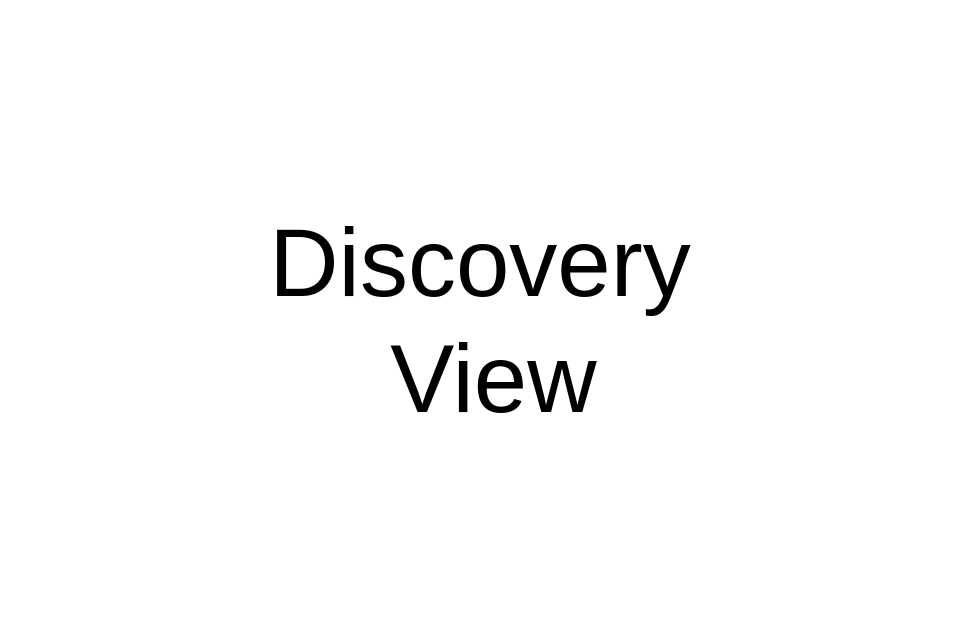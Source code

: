 <mxfile version="14.6.11" type="google" pages="28"><diagram id="I6M2sRzxaOjNI4YsnpGT" name="DISCOVERY VIEW"><mxGraphModel dx="1711" dy="681" grid="1" gridSize="10" guides="1" tooltips="1" connect="1" arrows="1" fold="1" page="1" pageScale="1" pageWidth="827" pageHeight="1169" math="0" shadow="0"><root><mxCell id="Lc_ti27Z1L_CE6lJRSG_-0"/><mxCell id="Lc_ti27Z1L_CE6lJRSG_-1" parent="Lc_ti27Z1L_CE6lJRSG_-0"/><mxCell id="JT1OfOGWrPc9FB0jkoZY-0" value="Discovery&lt;br&gt;&amp;nbsp;View" style="text;html=1;strokeColor=none;fillColor=none;align=center;verticalAlign=middle;whiteSpace=wrap;rounded=0;fontSize=48;opacity=30;" vertex="1" parent="Lc_ti27Z1L_CE6lJRSG_-1"><mxGeometry x="160" y="200" width="480" height="320" as="geometry"/></mxCell></root></mxGraphModel></diagram><diagram id="F0NyLapb22lnVdfJdIRj" name="Deliverables/UI Copy"><mxGraphModel dx="1711" dy="681" grid="1" gridSize="10" guides="1" tooltips="1" connect="1" arrows="1" fold="1" page="1" pageScale="1" pageWidth="827" pageHeight="1169" math="0" shadow="0"><root><mxCell id="PVa5lbElZArLMk6eVCrj-0"/><mxCell id="PVa5lbElZArLMk6eVCrj-1" parent="PVa5lbElZArLMk6eVCrj-0"/><mxCell id="PVa5lbElZArLMk6eVCrj-2" value="UI Copy" style="rounded=0;whiteSpace=wrap;html=1;shadow=0;glass=0;comic=0;strokeColor=#CCCCCC;fillColor=none;fontSize=11;align=left;fontColor=#333333;recursiveResize=0;container=1;collapsible=0;verticalAlign=top;absoluteArcSize=1;spacing=0;spacingTop=-3;dashed=1;" parent="PVa5lbElZArLMk6eVCrj-1" vertex="1"><mxGeometry x="122" y="240" width="200" height="70" as="geometry"/></mxCell><mxCell id="PVa5lbElZArLMk6eVCrj-3" value="Copy&lt;br&gt;Text" style="rounded=0;whiteSpace=wrap;html=1;shadow=0;glass=0;comic=0;strokeColor=#B3B3B3;fillColor=none;fontSize=11;align=center;fontColor=#333333;recursiveResize=0;container=1;collapsible=0;" parent="PVa5lbElZArLMk6eVCrj-2" vertex="1"><mxGeometry x="10" y="20" width="30" height="40" as="geometry"/></mxCell><mxCell id="PVa5lbElZArLMk6eVCrj-4" value="Translations" style="rounded=0;whiteSpace=wrap;html=1;shadow=0;glass=0;comic=0;strokeColor=#B3B3B3;fillColor=none;fontSize=11;align=center;fontColor=#333333;recursiveResize=0;container=1;collapsible=0;" parent="PVa5lbElZArLMk6eVCrj-2" vertex="1"><mxGeometry x="120" y="20" width="70" height="40" as="geometry"/></mxCell><mxCell id="PVa5lbElZArLMk6eVCrj-5" value="Legal&lt;br style=&quot;font-size: 11px;&quot;&gt;Statements" style="rounded=0;whiteSpace=wrap;html=1;shadow=0;glass=0;comic=0;strokeColor=#B3B3B3;fillColor=none;fontSize=11;align=center;fontColor=#333333;recursiveResize=0;container=1;collapsible=0;" parent="PVa5lbElZArLMk6eVCrj-2" vertex="1"><mxGeometry x="50" y="20" width="60" height="40" as="geometry"/></mxCell><mxCell id="UermCAxnloxBL3j7ZbpW-0" value="&lt;font style=&quot;font-size: 12px&quot;&gt;Diagram: Delivery - Deliverables - System - UI - Copy&lt;br&gt;&lt;/font&gt;" style="text;strokeColor=none;fillColor=none;html=1;fontSize=24;fontStyle=2;verticalAlign=middle;align=left;shadow=0;glass=0;comic=0;opacity=30;fontColor=#808080;rounded=0;" parent="PVa5lbElZArLMk6eVCrj-1" vertex="1"><mxGeometry x="120" y="320" width="520" height="20" as="geometry"/></mxCell></root></mxGraphModel></diagram><diagram id="PGiR0AurIXK4vX1GBiqu" name="Page-23"><mxGraphModel dx="1711" dy="732" grid="1" gridSize="10" guides="1" tooltips="1" connect="1" arrows="1" fold="1" page="1" pageScale="1" pageWidth="827" pageHeight="1169" math="0" shadow="0"><root><mxCell id="kZUtaKtvrQFqm5xehCM5-0"/><mxCell id="kZUtaKtvrQFqm5xehCM5-1" parent="kZUtaKtvrQFqm5xehCM5-0"/><mxCell id="kZUtaKtvrQFqm5xehCM5-2" value="10 Years from Now" style="rounded=0;whiteSpace=wrap;html=1;" vertex="1" parent="kZUtaKtvrQFqm5xehCM5-1"><mxGeometry x="80" y="40" width="80" height="40" as="geometry"/></mxCell><mxCell id="kZUtaKtvrQFqm5xehCM5-3" value="Where are our Users?" style="rounded=0;whiteSpace=wrap;html=1;" vertex="1" parent="kZUtaKtvrQFqm5xehCM5-1"><mxGeometry x="280" y="200" width="80" height="40" as="geometry"/></mxCell><mxCell id="kZUtaKtvrQFqm5xehCM5-4" value="How is it Funded?" style="rounded=0;whiteSpace=wrap;html=1;" vertex="1" parent="kZUtaKtvrQFqm5xehCM5-1"><mxGeometry x="280" y="40" width="80" height="40" as="geometry"/></mxCell><mxCell id="kZUtaKtvrQFqm5xehCM5-5" value="What Devices are they on?" style="rounded=0;whiteSpace=wrap;html=1;" vertex="1" parent="kZUtaKtvrQFqm5xehCM5-1"><mxGeometry x="400" y="200" width="80" height="40" as="geometry"/></mxCell><mxCell id="kZUtaKtvrQFqm5xehCM5-6" value="What are they Doing (jogging,etc.)?" style="rounded=0;whiteSpace=wrap;html=1;" vertex="1" parent="kZUtaKtvrQFqm5xehCM5-1"><mxGeometry x="520" y="200" width="80" height="40" as="geometry"/></mxCell><mxCell id="kZUtaKtvrQFqm5xehCM5-7" value="Who would &lt;u&gt;want&lt;/u&gt; to own it?" style="rounded=0;whiteSpace=wrap;html=1;" vertex="1" parent="kZUtaKtvrQFqm5xehCM5-1"><mxGeometry x="400" y="40" width="80" height="40" as="geometry"/></mxCell><mxCell id="kZUtaKtvrQFqm5xehCM5-8" value="Who is maintaining it?" style="rounded=0;whiteSpace=wrap;html=1;" vertex="1" parent="kZUtaKtvrQFqm5xehCM5-1"><mxGeometry x="400" y="120" width="80" height="40" as="geometry"/></mxCell><mxCell id="kZUtaKtvrQFqm5xehCM5-9" value="&lt;font style=&quot;font-size: 11px&quot;&gt;Who's worrying about its quality?&lt;/font&gt;" style="rounded=0;whiteSpace=wrap;html=1;" vertex="1" parent="kZUtaKtvrQFqm5xehCM5-1"><mxGeometry x="520" y="120" width="80" height="40" as="geometry"/></mxCell><mxCell id="kZUtaKtvrQFqm5xehCM5-10" value="Why? What makes it valuable?" style="rounded=0;whiteSpace=wrap;html=1;" vertex="1" parent="kZUtaKtvrQFqm5xehCM5-1"><mxGeometry x="520" y="40" width="80" height="40" as="geometry"/></mxCell></root></mxGraphModel></diagram><diagram id="-LjZt-jAcabKga63GzdV" name="Page-24"><mxGraphModel dx="1711" dy="732" grid="1" gridSize="10" guides="1" tooltips="1" connect="1" arrows="1" fold="1" page="1" pageScale="1" pageWidth="827" pageHeight="1169" math="0" shadow="0"><root><mxCell id="mjS3clsp2SCzo04X0w9H-0"/><mxCell id="mjS3clsp2SCzo04X0w9H-1" parent="mjS3clsp2SCzo04X0w9H-0"/><mxCell id="mjS3clsp2SCzo04X0w9H-2" value="&lt;font style=&quot;font-size: 12px&quot;&gt;Diagram: Discovery View - Comparison of User Mapping Methods&lt;/font&gt;" style="text;strokeColor=none;fillColor=none;html=1;fontSize=12;fontStyle=2;verticalAlign=middle;align=left;shadow=0;glass=0;comic=0;opacity=30;fontColor=#808080;" vertex="1" parent="mjS3clsp2SCzo04X0w9H-1"><mxGeometry x="120" y="800" width="560" height="20" as="geometry"/></mxCell><mxCell id="mjS3clsp2SCzo04X0w9H-3" value="Phase 1" style="rounded=0;whiteSpace=wrap;html=1;strokeWidth=1;fillColor=#f5f5f5;fontSize=9;align=center;strokeColor=#666666;fontColor=#333333;" vertex="1" parent="mjS3clsp2SCzo04X0w9H-1"><mxGeometry x="120" y="580.08" width="40" height="10" as="geometry"/></mxCell><mxCell id="mjS3clsp2SCzo04X0w9H-4" value="Phase 2" style="rounded=0;whiteSpace=wrap;html=1;strokeWidth=1;fillColor=#f5f5f5;fontSize=9;align=center;strokeColor=#666666;fontColor=#333333;" vertex="1" parent="mjS3clsp2SCzo04X0w9H-1"><mxGeometry x="160" y="580.08" width="40" height="10" as="geometry"/></mxCell><mxCell id="mjS3clsp2SCzo04X0w9H-5" value="Phase 3" style="rounded=0;whiteSpace=wrap;html=1;strokeWidth=1;fillColor=#f5f5f5;fontSize=9;align=center;strokeColor=#666666;fontColor=#333333;" vertex="1" parent="mjS3clsp2SCzo04X0w9H-1"><mxGeometry x="200" y="580.08" width="40" height="10" as="geometry"/></mxCell><mxCell id="mjS3clsp2SCzo04X0w9H-6" value="" style="rounded=0;whiteSpace=wrap;html=1;strokeWidth=1;fillColor=none;fontSize=12;align=center;" vertex="1" parent="mjS3clsp2SCzo04X0w9H-1"><mxGeometry x="120" y="590.08" width="40" height="70" as="geometry"/></mxCell><mxCell id="mjS3clsp2SCzo04X0w9H-7" value="" style="rounded=0;whiteSpace=wrap;html=1;strokeWidth=1;fillColor=none;fontSize=12;align=center;" vertex="1" parent="mjS3clsp2SCzo04X0w9H-1"><mxGeometry x="160" y="590.08" width="40" height="70" as="geometry"/></mxCell><mxCell id="mjS3clsp2SCzo04X0w9H-8" value="" style="rounded=0;whiteSpace=wrap;html=1;strokeWidth=1;fillColor=none;fontSize=12;align=center;" vertex="1" parent="mjS3clsp2SCzo04X0w9H-1"><mxGeometry x="200" y="590.08" width="40" height="70" as="geometry"/></mxCell><mxCell id="mjS3clsp2SCzo04X0w9H-9" value="" style="endArrow=none;dashed=1;html=1;fontSize=12;entryX=1;entryY=0.25;entryDx=0;entryDy=0;exitX=0;exitY=0.25;exitDx=0;exitDy=0;curved=1;strokeWidth=2;fillColor=#dae8fc;strokeColor=#6c8ebf;dashPattern=1 1;" edge="1" parent="mjS3clsp2SCzo04X0w9H-1" source="mjS3clsp2SCzo04X0w9H-6" target="mjS3clsp2SCzo04X0w9H-43"><mxGeometry width="50" height="50" relative="1" as="geometry"><mxPoint x="-190" y="740.48" as="sourcePoint"/><mxPoint x="-140" y="690.48" as="targetPoint"/><Array as="points"><mxPoint x="130" y="613.48"/><mxPoint x="150" y="618.48"/><mxPoint x="160" y="650.48"/><mxPoint x="190" y="660.48"/><mxPoint x="190" y="630.48"/><mxPoint x="240" y="630"/></Array></mxGeometry></mxCell><mxCell id="mjS3clsp2SCzo04X0w9H-10" value="Experience Map" style="rounded=0;whiteSpace=wrap;html=1;strokeWidth=1;fillColor=#dae8fc;fontSize=12;align=center;strokeColor=#6c8ebf;" vertex="1" parent="mjS3clsp2SCzo04X0w9H-1"><mxGeometry x="120" y="560.08" width="160" height="20" as="geometry"/></mxCell><mxCell id="mjS3clsp2SCzo04X0w9H-11" value="Persona + Scenario + Goals" style="rounded=0;whiteSpace=wrap;html=1;strokeWidth=1;fillColor=none;fontSize=10;align=center;" vertex="1" parent="mjS3clsp2SCzo04X0w9H-1"><mxGeometry x="120" y="460" width="160" height="20" as="geometry"/></mxCell><mxCell id="mjS3clsp2SCzo04X0w9H-12" value="Phase 1" style="rounded=0;whiteSpace=wrap;html=1;strokeWidth=1;fillColor=#f5f5f5;fontSize=9;align=center;strokeColor=#666666;fontColor=#333333;" vertex="1" parent="mjS3clsp2SCzo04X0w9H-1"><mxGeometry x="120" y="480" width="40" height="10" as="geometry"/></mxCell><mxCell id="mjS3clsp2SCzo04X0w9H-13" value="Phase 2" style="rounded=0;whiteSpace=wrap;html=1;strokeWidth=1;fillColor=#f5f5f5;fontSize=9;align=center;strokeColor=#666666;fontColor=#333333;" vertex="1" parent="mjS3clsp2SCzo04X0w9H-1"><mxGeometry x="160" y="480" width="40" height="10" as="geometry"/></mxCell><mxCell id="mjS3clsp2SCzo04X0w9H-14" value="Phase 3" style="rounded=0;whiteSpace=wrap;html=1;strokeWidth=1;fillColor=#f5f5f5;fontSize=9;align=center;strokeColor=#666666;fontColor=#333333;" vertex="1" parent="mjS3clsp2SCzo04X0w9H-1"><mxGeometry x="200" y="480" width="40" height="10" as="geometry"/></mxCell><mxCell id="mjS3clsp2SCzo04X0w9H-15" value="" style="rounded=0;whiteSpace=wrap;html=1;strokeWidth=1;fillColor=none;fontSize=12;align=center;" vertex="1" parent="mjS3clsp2SCzo04X0w9H-1"><mxGeometry x="120" y="490" width="40" height="40" as="geometry"/></mxCell><mxCell id="mjS3clsp2SCzo04X0w9H-16" value="" style="rounded=0;whiteSpace=wrap;html=1;strokeWidth=1;fillColor=none;fontSize=12;align=center;" vertex="1" parent="mjS3clsp2SCzo04X0w9H-1"><mxGeometry x="160" y="490" width="40" height="40" as="geometry"/></mxCell><mxCell id="mjS3clsp2SCzo04X0w9H-17" value="" style="rounded=0;whiteSpace=wrap;html=1;strokeWidth=1;fillColor=none;fontSize=12;align=center;" vertex="1" parent="mjS3clsp2SCzo04X0w9H-1"><mxGeometry x="200" y="490" width="40" height="40" as="geometry"/></mxCell><mxCell id="mjS3clsp2SCzo04X0w9H-18" value="" style="endArrow=none;dashed=1;html=1;fontSize=12;entryX=1.028;entryY=0.299;entryDx=0;entryDy=0;exitX=0;exitY=0.25;exitDx=0;exitDy=0;curved=1;fillColor=#dae8fc;strokeColor=#6c8ebf;strokeWidth=2;dashPattern=1 1;entryPerimeter=0;" edge="1" parent="mjS3clsp2SCzo04X0w9H-1" source="mjS3clsp2SCzo04X0w9H-15" target="mjS3clsp2SCzo04X0w9H-40"><mxGeometry width="50" height="50" relative="1" as="geometry"><mxPoint x="-190" y="640" as="sourcePoint"/><mxPoint x="-140" y="590" as="targetPoint"/><Array as="points"><mxPoint x="130" y="513"/><mxPoint x="190" y="530"/><mxPoint x="230" y="513"/></Array></mxGeometry></mxCell><mxCell id="mjS3clsp2SCzo04X0w9H-19" value="" style="whiteSpace=wrap;html=1;shape=mxgraph.basic.roundRectCallout;dx=19.45;dy=4;size=6;boundedLbl=1;strokeWidth=1;fillColor=#fff2cc;fontSize=12;align=center;strokeColor=#d6b656;" vertex="1" parent="mjS3clsp2SCzo04X0w9H-1"><mxGeometry x="130" y="500.4" width="30" height="20" as="geometry"/></mxCell><mxCell id="mjS3clsp2SCzo04X0w9H-20" value="" style="whiteSpace=wrap;html=1;shape=mxgraph.basic.roundRectCallout;dx=19.45;dy=4;size=6;boundedLbl=1;strokeWidth=1;fillColor=#fff2cc;fontSize=12;align=center;strokeColor=#d6b656;" vertex="1" parent="mjS3clsp2SCzo04X0w9H-1"><mxGeometry x="180" y="500" width="30" height="20" as="geometry"/></mxCell><mxCell id="mjS3clsp2SCzo04X0w9H-21" value="" style="whiteSpace=wrap;html=1;shape=mxgraph.basic.roundRectCallout;dx=19.45;dy=4;size=6;boundedLbl=1;strokeWidth=1;fillColor=#fff2cc;fontSize=12;align=center;strokeColor=#d6b656;" vertex="1" parent="mjS3clsp2SCzo04X0w9H-1"><mxGeometry x="250" y="490.08" width="30" height="20" as="geometry"/></mxCell><mxCell id="mjS3clsp2SCzo04X0w9H-22" value="Customer Journey Map" style="rounded=0;whiteSpace=wrap;html=1;strokeWidth=1;fillColor=#dae8fc;fontSize=12;align=center;strokeColor=#6c8ebf;" vertex="1" parent="mjS3clsp2SCzo04X0w9H-1"><mxGeometry x="120" y="440" width="160" height="20" as="geometry"/></mxCell><mxCell id="mjS3clsp2SCzo04X0w9H-23" value="Opportunities + Ownership" style="rounded=0;whiteSpace=wrap;html=1;strokeWidth=1;fillColor=#f5f5f5;fontSize=9;align=center;strokeColor=#666666;fontColor=#333333;" vertex="1" parent="mjS3clsp2SCzo04X0w9H-1"><mxGeometry x="120" y="530" width="160" height="10" as="geometry"/></mxCell><mxCell id="mjS3clsp2SCzo04X0w9H-24" value="Service Blueprint" style="rounded=0;whiteSpace=wrap;html=1;strokeWidth=1;fillColor=#dae8fc;fontSize=12;align=center;strokeColor=#6c8ebf;" vertex="1" parent="mjS3clsp2SCzo04X0w9H-1"><mxGeometry x="120" y="680" width="160" height="20" as="geometry"/></mxCell><mxCell id="mjS3clsp2SCzo04X0w9H-25" value="" style="rounded=0;whiteSpace=wrap;html=1;strokeWidth=1;fillColor=none;fontSize=9;align=center;" vertex="1" parent="mjS3clsp2SCzo04X0w9H-1"><mxGeometry x="120" y="700" width="160" height="80" as="geometry"/></mxCell><mxCell id="mjS3clsp2SCzo04X0w9H-26" value="Use to break out of project- only viewpoint" style="rounded=0;whiteSpace=wrap;html=1;strokeWidth=1;fillColor=none;fontSize=11;align=center;" vertex="1" parent="mjS3clsp2SCzo04X0w9H-1"><mxGeometry x="320" y="200.08" width="80" height="40" as="geometry"/></mxCell><mxCell id="mjS3clsp2SCzo04X0w9H-27" value="Use to get into user's mindset" style="rounded=0;whiteSpace=wrap;html=1;strokeWidth=1;fillColor=none;fontSize=11;align=center;" vertex="1" parent="mjS3clsp2SCzo04X0w9H-1"><mxGeometry x="320" y="260.4" width="80" height="40" as="geometry"/></mxCell><mxCell id="mjS3clsp2SCzo04X0w9H-28" value="Use to develop Personas" style="rounded=0;whiteSpace=wrap;html=1;strokeWidth=1;fillColor=none;fontSize=11;align=center;" vertex="1" parent="mjS3clsp2SCzo04X0w9H-1"><mxGeometry x="420" y="200.08" width="80" height="40" as="geometry"/></mxCell><mxCell id="mjS3clsp2SCzo04X0w9H-29" value="" style="group" vertex="1" connectable="0" parent="mjS3clsp2SCzo04X0w9H-1"><mxGeometry x="120" y="200.08" width="160" height="100.32" as="geometry"/></mxCell><mxCell id="mjS3clsp2SCzo04X0w9H-30" value="Think?" style="rounded=0;whiteSpace=wrap;html=1;strokeWidth=1;fillColor=none;fontSize=11;align=left;" vertex="1" parent="mjS3clsp2SCzo04X0w9H-29"><mxGeometry y="20" width="80" height="20" as="geometry"/></mxCell><mxCell id="mjS3clsp2SCzo04X0w9H-31" value="&lt;div&gt;&lt;span&gt;Gain&lt;/span&gt;&lt;/div&gt;" style="rounded=0;whiteSpace=wrap;html=1;strokeWidth=1;fillColor=none;fontSize=11;align=right;" vertex="1" parent="mjS3clsp2SCzo04X0w9H-29"><mxGeometry x="80" y="80" width="80" height="20" as="geometry"/></mxCell><mxCell id="mjS3clsp2SCzo04X0w9H-32" value="Empathy Map" style="rounded=0;whiteSpace=wrap;html=1;strokeWidth=1;fillColor=#dae8fc;fontSize=12;align=center;strokeColor=#6c8ebf;" vertex="1" parent="mjS3clsp2SCzo04X0w9H-29"><mxGeometry width="160" height="20" as="geometry"/></mxCell><mxCell id="mjS3clsp2SCzo04X0w9H-33" value="Pain" style="rounded=0;whiteSpace=wrap;html=1;strokeWidth=1;fillColor=none;fontSize=11;align=left;" vertex="1" parent="mjS3clsp2SCzo04X0w9H-29"><mxGeometry y="80" width="80" height="20" as="geometry"/></mxCell><mxCell id="mjS3clsp2SCzo04X0w9H-34" value="Feel?" style="rounded=0;whiteSpace=wrap;html=1;strokeWidth=1;fillColor=none;fontSize=11;align=right;" vertex="1" parent="mjS3clsp2SCzo04X0w9H-29"><mxGeometry x="80" y="20" width="80" height="20" as="geometry"/></mxCell><mxCell id="mjS3clsp2SCzo04X0w9H-35" value="Hear?" style="rounded=0;whiteSpace=wrap;html=1;strokeWidth=1;fillColor=none;fontSize=11;align=left;" vertex="1" parent="mjS3clsp2SCzo04X0w9H-29"><mxGeometry y="40" width="80" height="20" as="geometry"/></mxCell><mxCell id="mjS3clsp2SCzo04X0w9H-36" value="See?" style="rounded=0;whiteSpace=wrap;html=1;strokeWidth=1;fillColor=none;fontSize=11;align=right;" vertex="1" parent="mjS3clsp2SCzo04X0w9H-29"><mxGeometry x="80" y="40" width="80" height="20" as="geometry"/></mxCell><mxCell id="mjS3clsp2SCzo04X0w9H-37" value="Say?" style="rounded=0;whiteSpace=wrap;html=1;strokeWidth=1;fillColor=none;fontSize=11;align=left;" vertex="1" parent="mjS3clsp2SCzo04X0w9H-29"><mxGeometry y="60" width="80" height="20" as="geometry"/></mxCell><mxCell id="mjS3clsp2SCzo04X0w9H-38" value="Do?" style="rounded=0;whiteSpace=wrap;html=1;strokeWidth=1;fillColor=none;fontSize=11;align=right;" vertex="1" parent="mjS3clsp2SCzo04X0w9H-29"><mxGeometry x="80" y="60" width="80" height="20" as="geometry"/></mxCell><mxCell id="mjS3clsp2SCzo04X0w9H-39" value="User" style="ellipse;whiteSpace=wrap;html=1;aspect=fixed;strokeWidth=1;fontSize=12;fillColor=#fff2cc;strokeColor=#d6b656;" vertex="1" parent="mjS3clsp2SCzo04X0w9H-29"><mxGeometry x="50" y="30" width="60" height="60" as="geometry"/></mxCell><mxCell id="mjS3clsp2SCzo04X0w9H-40" value="" style="rounded=0;whiteSpace=wrap;html=1;strokeWidth=1;fillColor=none;fontSize=12;align=center;" vertex="1" parent="mjS3clsp2SCzo04X0w9H-1"><mxGeometry x="240" y="490" width="40" height="40" as="geometry"/></mxCell><mxCell id="mjS3clsp2SCzo04X0w9H-41" value="Phase 3" style="rounded=0;whiteSpace=wrap;html=1;strokeWidth=1;fillColor=#f5f5f5;fontSize=9;align=center;strokeColor=#666666;fontColor=#333333;" vertex="1" parent="mjS3clsp2SCzo04X0w9H-1"><mxGeometry x="240" y="480" width="40" height="10" as="geometry"/></mxCell><mxCell id="mjS3clsp2SCzo04X0w9H-42" value="Phase 4" style="rounded=0;whiteSpace=wrap;html=1;strokeWidth=1;fillColor=#f5f5f5;fontSize=9;align=center;strokeColor=#666666;fontColor=#333333;" vertex="1" parent="mjS3clsp2SCzo04X0w9H-1"><mxGeometry x="240" y="580.08" width="40" height="10" as="geometry"/></mxCell><mxCell id="mjS3clsp2SCzo04X0w9H-43" value="" style="rounded=0;whiteSpace=wrap;html=1;strokeWidth=1;fillColor=none;fontSize=12;align=center;" vertex="1" parent="mjS3clsp2SCzo04X0w9H-1"><mxGeometry x="240" y="590.08" width="40" height="70" as="geometry"/></mxCell><mxCell id="mjS3clsp2SCzo04X0w9H-44" value="Persona" style="rounded=0;whiteSpace=wrap;html=1;strokeWidth=1;fillColor=#dae8fc;fontSize=12;align=center;strokeColor=#6c8ebf;" vertex="1" parent="mjS3clsp2SCzo04X0w9H-1"><mxGeometry x="120" y="320" width="160" height="20" as="geometry"/></mxCell><mxCell id="mjS3clsp2SCzo04X0w9H-45" value="" style="rounded=0;whiteSpace=wrap;html=1;strokeWidth=1;fillColor=none;fontSize=9;align=center;" vertex="1" parent="mjS3clsp2SCzo04X0w9H-1"><mxGeometry x="120" y="340" width="160" height="80" as="geometry"/></mxCell><mxCell id="mjS3clsp2SCzo04X0w9H-46" value="Use to develop Personas" style="rounded=0;whiteSpace=wrap;html=1;strokeWidth=1;fillColor=none;fontSize=11;align=center;" vertex="1" parent="mjS3clsp2SCzo04X0w9H-1"><mxGeometry x="320" y="320.0" width="80" height="40" as="geometry"/></mxCell></root></mxGraphModel></diagram><diagram id="XUwdWoQsJGzWJ44Di8q1" name="Page-25"><mxGraphModel dx="1711" dy="732" grid="1" gridSize="10" guides="1" tooltips="1" connect="1" arrows="1" fold="1" page="1" pageScale="1" pageWidth="827" pageHeight="1169" math="0" shadow="0"><root><mxCell id="DUykjURhFIOEqa1vh6Yf-0"/><mxCell id="DUykjURhFIOEqa1vh6Yf-1" parent="DUykjURhFIOEqa1vh6Yf-0"/><mxCell id="DUykjURhFIOEqa1vh6Yf-2" value="" style="image;html=1;labelBackgroundColor=#ffffff;image=img/lib/clip_art/people/Worker_Woman_128x128.png;strokeColor=#CCCCCC;strokeWidth=1;fillColor=none;gradientColor=#ffffff;fontSize=10;fontColor=#3333FF;align=center;" vertex="1" parent="DUykjURhFIOEqa1vh6Yf-1"><mxGeometry x="120" y="200" width="80" height="80" as="geometry"/></mxCell><mxCell id="DUykjURhFIOEqa1vh6Yf-3" value="" style="ellipse;whiteSpace=wrap;html=1;aspect=fixed;strokeColor=#CCCCCC;strokeWidth=10;fillColor=none;gradientColor=#ffffff;fontSize=10;fontColor=#3333FF;align=center;" vertex="1" parent="DUykjURhFIOEqa1vh6Yf-1"><mxGeometry x="120" y="200" width="80" height="80" as="geometry"/></mxCell><mxCell id="DUykjURhFIOEqa1vh6Yf-4" value="" style="endArrow=none;html=1;fontSize=10;fontColor=#3333FF;fillColor=#f5f5f5;strokeColor=#666666;strokeWidth=3;" edge="1" parent="DUykjURhFIOEqa1vh6Yf-1"><mxGeometry width="50" height="50" relative="1" as="geometry"><mxPoint x="120" y="320" as="sourcePoint"/><mxPoint x="680" y="320" as="targetPoint"/></mxGeometry></mxCell><mxCell id="DUykjURhFIOEqa1vh6Yf-5" value="Typical Day:&amp;nbsp;" style="text;html=1;align=center;verticalAlign=middle;resizable=0;points=[];;autosize=1;fontSize=12;fontColor=#000000;" vertex="1" parent="DUykjURhFIOEqa1vh6Yf-1"><mxGeometry x="120" y="320" width="80" height="20" as="geometry"/></mxCell><mxCell id="DUykjURhFIOEqa1vh6Yf-6" value="" style="endArrow=none;html=1;fontSize=10;fontColor=#3333FF;fillColor=#f5f5f5;strokeColor=#666666;strokeWidth=3;" edge="1" parent="DUykjURhFIOEqa1vh6Yf-1"><mxGeometry width="50" height="50" relative="1" as="geometry"><mxPoint x="120" y="401.58" as="sourcePoint"/><mxPoint x="680" y="401.58" as="targetPoint"/></mxGeometry></mxCell><mxCell id="DUykjURhFIOEqa1vh6Yf-7" value="Tasks:" style="text;html=1;align=center;verticalAlign=middle;resizable=0;points=[];;autosize=1;fontSize=12;fontColor=#000000;" vertex="1" parent="DUykjURhFIOEqa1vh6Yf-1"><mxGeometry x="120" y="401.58" width="50" height="20" as="geometry"/></mxCell><mxCell id="DUykjURhFIOEqa1vh6Yf-8" value="" style="endArrow=none;html=1;fontSize=10;fontColor=#3333FF;fillColor=#f5f5f5;strokeColor=#666666;strokeWidth=3;" edge="1" parent="DUykjURhFIOEqa1vh6Yf-1"><mxGeometry width="50" height="50" relative="1" as="geometry"><mxPoint x="120" y="521.58" as="sourcePoint"/><mxPoint x="680" y="521.58" as="targetPoint"/></mxGeometry></mxCell><mxCell id="DUykjURhFIOEqa1vh6Yf-9" value="Motivations:" style="text;html=1;align=center;verticalAlign=middle;resizable=0;points=[];;autosize=1;fontSize=12;fontColor=#000000;" vertex="1" parent="DUykjURhFIOEqa1vh6Yf-1"><mxGeometry x="310" y="401.58" width="80" height="20" as="geometry"/></mxCell><mxCell id="DUykjURhFIOEqa1vh6Yf-10" value="Frustrations:" style="text;html=1;align=center;verticalAlign=middle;resizable=0;points=[];;autosize=1;fontSize=12;fontColor=#000000;" vertex="1" parent="DUykjURhFIOEqa1vh6Yf-1"><mxGeometry x="490" y="401.58" width="80" height="20" as="geometry"/></mxCell><mxCell id="DUykjURhFIOEqa1vh6Yf-11" value="" style="endArrow=none;html=1;fontSize=10;fontColor=#3333FF;fillColor=#f5f5f5;strokeColor=#666666;strokeWidth=3;" edge="1" parent="DUykjURhFIOEqa1vh6Yf-1"><mxGeometry width="50" height="50" relative="1" as="geometry"><mxPoint x="120" y="641.58" as="sourcePoint"/><mxPoint x="680" y="641.58" as="targetPoint"/></mxGeometry></mxCell><mxCell id="DUykjURhFIOEqa1vh6Yf-12" value="Aspirations:" style="text;html=1;align=center;verticalAlign=middle;resizable=0;points=[];;autosize=1;fontSize=12;fontColor=#000000;" vertex="1" parent="DUykjURhFIOEqa1vh6Yf-1"><mxGeometry x="120" y="521.58" width="80" height="20" as="geometry"/></mxCell><mxCell id="DUykjURhFIOEqa1vh6Yf-13" value="Relationships:" style="text;html=1;align=center;verticalAlign=middle;resizable=0;points=[];;autosize=1;fontSize=12;fontColor=#000000;" vertex="1" parent="DUykjURhFIOEqa1vh6Yf-1"><mxGeometry x="400" y="521.58" width="90" height="20" as="geometry"/></mxCell><mxCell id="DUykjURhFIOEqa1vh6Yf-14" value="" style="endArrow=none;html=1;fontSize=12;fontColor=#000000;" edge="1" parent="DUykjURhFIOEqa1vh6Yf-1"><mxGeometry width="50" height="50" relative="1" as="geometry"><mxPoint x="300" y="400" as="sourcePoint"/><mxPoint x="300" y="522" as="targetPoint"/></mxGeometry></mxCell><mxCell id="DUykjURhFIOEqa1vh6Yf-15" value="" style="endArrow=none;html=1;fontSize=12;fontColor=#000000;entryX=0.997;entryY=-0.05;entryDx=0;entryDy=0;entryPerimeter=0;" edge="1" parent="DUykjURhFIOEqa1vh6Yf-1" target="DUykjURhFIOEqa1vh6Yf-13"><mxGeometry width="50" height="50" relative="1" as="geometry"><mxPoint x="490" y="403" as="sourcePoint"/><mxPoint x="510" y="522" as="targetPoint"/></mxGeometry></mxCell><mxCell id="DUykjURhFIOEqa1vh6Yf-16" value="" style="endArrow=none;html=1;fontSize=12;fontColor=#000000;exitX=-0.011;exitY=-0.05;exitDx=0;exitDy=0;exitPerimeter=0;" edge="1" parent="DUykjURhFIOEqa1vh6Yf-1" source="DUykjURhFIOEqa1vh6Yf-13"><mxGeometry width="50" height="50" relative="1" as="geometry"><mxPoint x="329.04" y="410.0" as="sourcePoint"/><mxPoint x="400" y="641.58" as="targetPoint"/></mxGeometry></mxCell><mxCell id="DUykjURhFIOEqa1vh6Yf-17" value="" style="shape=image;html=1;verticalAlign=top;verticalLabelPosition=bottom;labelBackgroundColor=#ffffff;imageAspect=0;aspect=fixed;image=https://cdn2.iconfinder.com/data/icons/office-38/24/office-37-128.png;strokeColor=#CCCCCC;strokeWidth=10;fillColor=none;gradientColor=#ffffff;fontSize=12;fontColor=#000000;align=center;" vertex="1" parent="DUykjURhFIOEqa1vh6Yf-1"><mxGeometry x="140" y="348" width="22" height="22" as="geometry"/></mxCell><mxCell id="DUykjURhFIOEqa1vh6Yf-18" value="" style="shape=image;html=1;verticalAlign=top;verticalLabelPosition=bottom;labelBackgroundColor=#ffffff;imageAspect=0;aspect=fixed;image=https://cdn3.iconfinder.com/data/icons/outline-amenities-icon-set/64/Breakfast-128.png;strokeColor=#CCCCCC;strokeWidth=10;fillColor=none;gradientColor=#ffffff;fontSize=12;fontColor=#000000;align=center;" vertex="1" parent="DUykjURhFIOEqa1vh6Yf-1"><mxGeometry x="214.46" y="346.5" width="22" height="22" as="geometry"/></mxCell><mxCell id="DUykjURhFIOEqa1vh6Yf-19" value="" style="shape=image;html=1;verticalAlign=top;verticalLabelPosition=bottom;labelBackgroundColor=#ffffff;imageAspect=0;aspect=fixed;image=https://cdn3.iconfinder.com/data/icons/transport-icons-2/512/BT_c3front-128.png;strokeColor=#CCCCCC;strokeWidth=10;fillColor=none;gradientColor=#ffffff;fontSize=12;fontColor=#000000;align=center;" vertex="1" parent="DUykjURhFIOEqa1vh6Yf-1"><mxGeometry x="274.46" y="340" width="31" height="31" as="geometry"/></mxCell><mxCell id="DUykjURhFIOEqa1vh6Yf-20" value="Name:" style="text;html=1;align=left;verticalAlign=middle;resizable=0;points=[];;autosize=1;fontSize=12;fontColor=#000000;" vertex="1" parent="DUykjURhFIOEqa1vh6Yf-1"><mxGeometry x="236.46" y="180.0" width="50" height="20" as="geometry"/></mxCell><mxCell id="DUykjURhFIOEqa1vh6Yf-21" value="Age:" style="text;html=1;align=left;verticalAlign=middle;resizable=0;points=[];;autosize=1;fontSize=12;fontColor=#000000;" vertex="1" parent="DUykjURhFIOEqa1vh6Yf-1"><mxGeometry x="236.46" y="220.0" width="40" height="20" as="geometry"/></mxCell><mxCell id="DUykjURhFIOEqa1vh6Yf-22" value="Gender:" style="text;html=1;align=left;verticalAlign=middle;resizable=0;points=[];;autosize=1;fontSize=12;fontColor=#000000;" vertex="1" parent="DUykjURhFIOEqa1vh6Yf-1"><mxGeometry x="236.46" y="200.0" width="60" height="20" as="geometry"/></mxCell><mxCell id="DUykjURhFIOEqa1vh6Yf-23" value="Occupation:" style="text;html=1;align=left;verticalAlign=middle;resizable=0;points=[];;autosize=1;fontSize=12;fontColor=#000000;" vertex="1" parent="DUykjURhFIOEqa1vh6Yf-1"><mxGeometry x="236.46" y="240.0" width="80" height="20" as="geometry"/></mxCell><mxCell id="DUykjURhFIOEqa1vh6Yf-24" value="Says:" style="text;html=1;align=left;verticalAlign=middle;resizable=0;points=[];;autosize=1;fontSize=12;fontColor=#000000;" vertex="1" parent="DUykjURhFIOEqa1vh6Yf-1"><mxGeometry x="440" y="200.0" width="50" height="20" as="geometry"/></mxCell><mxCell id="DUykjURhFIOEqa1vh6Yf-25" value="Does:" style="text;html=1;align=left;verticalAlign=middle;resizable=0;points=[];;autosize=1;fontSize=12;fontColor=#000000;" vertex="1" parent="DUykjURhFIOEqa1vh6Yf-1"><mxGeometry x="440" y="240.0" width="50" height="20" as="geometry"/></mxCell><mxCell id="DUykjURhFIOEqa1vh6Yf-26" value="Thinks:" style="text;html=1;align=left;verticalAlign=middle;resizable=0;points=[];;autosize=1;fontSize=12;fontColor=#000000;" vertex="1" parent="DUykjURhFIOEqa1vh6Yf-1"><mxGeometry x="440" y="220.0" width="50" height="20" as="geometry"/></mxCell><mxCell id="DUykjURhFIOEqa1vh6Yf-27" value="Feels:" style="text;html=1;align=left;verticalAlign=middle;resizable=0;points=[];;autosize=1;fontSize=12;fontColor=#000000;" vertex="1" parent="DUykjURhFIOEqa1vh6Yf-1"><mxGeometry x="440" y="260" width="50" height="20" as="geometry"/></mxCell><mxCell id="DUykjURhFIOEqa1vh6Yf-28" value="Pains:" style="text;html=1;align=left;verticalAlign=middle;resizable=0;points=[];;autosize=1;fontSize=12;fontColor=#000000;" vertex="1" parent="DUykjURhFIOEqa1vh6Yf-1"><mxGeometry x="440" y="280" width="50" height="20" as="geometry"/></mxCell><mxCell id="DUykjURhFIOEqa1vh6Yf-29" value="Summary:" style="text;html=1;align=left;verticalAlign=middle;resizable=0;points=[];;autosize=1;fontSize=12;fontColor=#000000;" vertex="1" parent="DUykjURhFIOEqa1vh6Yf-1"><mxGeometry x="236.46" y="260" width="70" height="20" as="geometry"/></mxCell><mxCell id="DUykjURhFIOEqa1vh6Yf-30" value="Skills" style="text;html=1;align=left;verticalAlign=middle;resizable=0;points=[];;autosize=1;fontSize=12;fontColor=#000000;" vertex="1" parent="DUykjURhFIOEqa1vh6Yf-1"><mxGeometry x="590" y="180.0" width="40" height="20" as="geometry"/></mxCell><mxCell id="DUykjURhFIOEqa1vh6Yf-31" value="" style="endArrow=none;html=1;fontSize=10;fontColor=#3333FF;fillColor=#f5f5f5;strokeColor=#666666;strokeWidth=3;" edge="1" parent="DUykjURhFIOEqa1vh6Yf-1"><mxGeometry width="50" height="50" relative="1" as="geometry"><mxPoint x="120" y="761.58" as="sourcePoint"/><mxPoint x="680" y="761.58" as="targetPoint"/></mxGeometry></mxCell><mxCell id="DUykjURhFIOEqa1vh6Yf-32" value="" style="endArrow=none;html=1;fontSize=12;fontColor=#000000;exitX=-0.011;exitY=-0.05;exitDx=0;exitDy=0;exitPerimeter=0;" edge="1" parent="DUykjURhFIOEqa1vh6Yf-1"><mxGeometry width="50" height="50" relative="1" as="geometry"><mxPoint x="399.01" y="640.58" as="sourcePoint"/><mxPoint x="400" y="761.58" as="targetPoint"/></mxGeometry></mxCell><mxCell id="DUykjURhFIOEqa1vh6Yf-33" value="Capabilities:" style="text;html=1;align=center;verticalAlign=middle;resizable=0;points=[];;autosize=1;fontSize=12;fontColor=#000000;" vertex="1" parent="DUykjURhFIOEqa1vh6Yf-1"><mxGeometry x="400" y="640" width="80" height="20" as="geometry"/></mxCell><mxCell id="DUykjURhFIOEqa1vh6Yf-34" value="Communication:" style="text;html=1;align=center;verticalAlign=middle;resizable=0;points=[];;autosize=1;fontSize=12;fontColor=#000000;" vertex="1" parent="DUykjURhFIOEqa1vh6Yf-1"><mxGeometry x="400" y="660" width="100" height="20" as="geometry"/></mxCell><mxCell id="DUykjURhFIOEqa1vh6Yf-35" value="Team Empathy:" style="text;html=1;align=center;verticalAlign=middle;resizable=0;points=[];;autosize=1;fontSize=12;fontColor=#000000;" vertex="1" parent="DUykjURhFIOEqa1vh6Yf-1"><mxGeometry x="400" y="680" width="100" height="20" as="geometry"/></mxCell><mxCell id="DUykjURhFIOEqa1vh6Yf-36" value="Interests:" style="text;html=1;align=center;verticalAlign=middle;resizable=0;points=[];;autosize=1;fontSize=12;fontColor=#000000;" vertex="1" parent="DUykjURhFIOEqa1vh6Yf-1"><mxGeometry x="725" y="610" width="60" height="20" as="geometry"/></mxCell><mxCell id="DUykjURhFIOEqa1vh6Yf-37" value="Needs:" style="text;html=1;align=center;verticalAlign=middle;resizable=0;points=[];;autosize=1;fontSize=12;fontColor=#000000;" vertex="1" parent="DUykjURhFIOEqa1vh6Yf-1"><mxGeometry x="730" y="650" width="50" height="20" as="geometry"/></mxCell><mxCell id="DUykjURhFIOEqa1vh6Yf-38" value="Behaviours:" style="text;html=1;align=center;verticalAlign=middle;resizable=0;points=[];;autosize=1;fontSize=12;fontColor=#000000;" vertex="1" parent="DUykjURhFIOEqa1vh6Yf-1"><mxGeometry x="720" y="690" width="80" height="20" as="geometry"/></mxCell><mxCell id="DUykjURhFIOEqa1vh6Yf-39" value="Values:" style="text;html=1;align=center;verticalAlign=middle;resizable=0;points=[];;autosize=1;fontSize=12;fontColor=#000000;" vertex="1" parent="DUykjURhFIOEqa1vh6Yf-1"><mxGeometry x="735" y="740" width="50" height="20" as="geometry"/></mxCell><mxCell id="DUykjURhFIOEqa1vh6Yf-40" value="Aspirations:" style="text;html=1;align=center;verticalAlign=middle;resizable=0;points=[];;autosize=1;fontSize=12;fontColor=#000000;" vertex="1" parent="DUykjURhFIOEqa1vh6Yf-1"><mxGeometry x="705" y="780" width="80" height="20" as="geometry"/></mxCell><mxCell id="DUykjURhFIOEqa1vh6Yf-41" value="" style="shape=image;html=1;verticalAlign=top;verticalLabelPosition=bottom;labelBackgroundColor=#ffffff;imageAspect=0;aspect=fixed;image=https://cdn2.iconfinder.com/data/icons/kitchen-appliances-computers-and-electronics/32/Appliances-06-128.png;strokeColor=#CCCCCC;strokeWidth=10;fillColor=none;gradientColor=#ffffff;fontSize=12;fontColor=#000000;align=left;" vertex="1" parent="DUykjURhFIOEqa1vh6Yf-1"><mxGeometry x="244.46" y="342.5" width="26" height="26" as="geometry"/></mxCell><mxCell id="DUykjURhFIOEqa1vh6Yf-42" value="" style="shape=image;html=1;verticalAlign=top;verticalLabelPosition=bottom;labelBackgroundColor=#ffffff;imageAspect=0;aspect=fixed;image=https://cdn2.iconfinder.com/data/icons/kitchen-appliances-computers-and-electronics/32/Appliances-06-128.png;strokeColor=#CCCCCC;strokeWidth=10;fillColor=none;gradientColor=#ffffff;fontSize=12;fontColor=#000000;align=left;" vertex="1" parent="DUykjURhFIOEqa1vh6Yf-1"><mxGeometry x="498.46" y="341.5" width="26" height="26" as="geometry"/></mxCell><mxCell id="DUykjURhFIOEqa1vh6Yf-43" value="" style="shape=image;html=1;verticalAlign=top;verticalLabelPosition=bottom;labelBackgroundColor=#ffffff;imageAspect=0;aspect=fixed;image=https://cdn0.iconfinder.com/data/icons/business-management-3-4/256/m-05-128.png;strokeColor=#CCCCCC;strokeWidth=10;fillColor=none;gradientColor=#ffffff;fontSize=12;fontColor=#000000;align=left;" vertex="1" parent="DUykjURhFIOEqa1vh6Yf-1"><mxGeometry x="471.46" y="343.5" width="22" height="22" as="geometry"/></mxCell><mxCell id="DUykjURhFIOEqa1vh6Yf-44" value="" style="outlineConnect=0;gradientColor=none;fontColor=#545B64;strokeColor=none;fillColor=#879196;dashed=0;verticalLabelPosition=bottom;verticalAlign=top;align=center;html=1;fontSize=12;fontStyle=0;aspect=fixed;shape=mxgraph.aws4.illustration_desktop;pointerEvents=1" vertex="1" parent="DUykjURhFIOEqa1vh6Yf-1"><mxGeometry x="533.56" y="344.5" width="21.98" height="20" as="geometry"/></mxCell><mxCell id="DUykjURhFIOEqa1vh6Yf-45" value="" style="shape=image;html=1;verticalAlign=top;verticalLabelPosition=bottom;labelBackgroundColor=#ffffff;imageAspect=0;aspect=fixed;image=https://cdn2.iconfinder.com/data/icons/food-drink-10/24/food-drink-09-128.png;strokeColor=#CCCCCC;strokeWidth=10;fillColor=none;gradientColor=#ffffff;fontSize=12;fontColor=#000000;align=left;" vertex="1" parent="DUykjURhFIOEqa1vh6Yf-1"><mxGeometry x="405" y="343.5" width="20" height="20" as="geometry"/></mxCell><mxCell id="DUykjURhFIOEqa1vh6Yf-46" value="" style="shape=image;html=1;verticalAlign=top;verticalLabelPosition=bottom;labelBackgroundColor=#ffffff;imageAspect=0;aspect=fixed;image=https://cdn2.iconfinder.com/data/icons/kitchen-appliances-computers-and-electronics/32/Appliances-06-128.png;strokeColor=#CCCCCC;strokeWidth=10;fillColor=none;gradientColor=#ffffff;fontSize=12;fontColor=#000000;align=left;" vertex="1" parent="DUykjURhFIOEqa1vh6Yf-1"><mxGeometry x="434" y="341.5" width="26" height="26" as="geometry"/></mxCell><mxCell id="DUykjURhFIOEqa1vh6Yf-47" value="" style="shape=image;html=1;verticalAlign=top;verticalLabelPosition=bottom;labelBackgroundColor=#ffffff;imageAspect=0;aspect=fixed;image=https://cdn3.iconfinder.com/data/icons/streamline-icon-set-free-pack/48/Streamline-92-128.png;strokeColor=#CCCCCC;strokeWidth=10;fillColor=none;gradientColor=#ffffff;fontSize=12;fontColor=#000000;align=left;" vertex="1" parent="DUykjURhFIOEqa1vh6Yf-1"><mxGeometry x="182" y="348.88" width="18" height="18" as="geometry"/></mxCell><mxCell id="DUykjURhFIOEqa1vh6Yf-48" value="" style="shape=image;html=1;verticalAlign=top;verticalLabelPosition=bottom;labelBackgroundColor=#ffffff;imageAspect=0;aspect=fixed;image=https://cdn3.iconfinder.com/data/icons/transport-icons-2/512/BT_c3front-128.png;strokeColor=#CCCCCC;strokeWidth=10;fillColor=none;gradientColor=#ffffff;fontSize=12;fontColor=#000000;align=center;" vertex="1" parent="DUykjURhFIOEqa1vh6Yf-1"><mxGeometry x="570.04" y="339" width="31" height="31" as="geometry"/></mxCell><mxCell id="DUykjURhFIOEqa1vh6Yf-49" value="" style="shape=image;html=1;verticalAlign=top;verticalLabelPosition=bottom;labelBackgroundColor=#ffffff;imageAspect=0;aspect=fixed;image=https://cdn2.iconfinder.com/data/icons/maki/100/school-128.png;strokeColor=#CCCCCC;strokeWidth=10;fillColor=none;gradientColor=#ffffff;fontSize=12;fontColor=#000000;align=left;" vertex="1" parent="DUykjURhFIOEqa1vh6Yf-1"><mxGeometry x="609" y="344.5" width="21" height="21" as="geometry"/></mxCell><mxCell id="DUykjURhFIOEqa1vh6Yf-50" value="" style="shape=image;html=1;verticalAlign=top;verticalLabelPosition=bottom;labelBackgroundColor=#ffffff;imageAspect=0;aspect=fixed;image=https://cdn3.iconfinder.com/data/icons/streamline-icon-set-free-pack/48/Streamline-100-128.png;strokeColor=#CCCCCC;strokeWidth=10;fillColor=none;gradientColor=#ffffff;fontSize=12;fontColor=#000000;align=left;" vertex="1" parent="DUykjURhFIOEqa1vh6Yf-1"><mxGeometry x="640" y="345.5" width="23" height="23" as="geometry"/></mxCell><mxCell id="DUykjURhFIOEqa1vh6Yf-51" value="" style="pointerEvents=1;shadow=0;dashed=0;html=1;strokeColor=none;fillColor=#505050;labelPosition=center;verticalLabelPosition=bottom;verticalAlign=top;outlineConnect=0;align=center;shape=mxgraph.office.devices.tv;fontSize=12;fontColor=#000000;" vertex="1" parent="DUykjURhFIOEqa1vh6Yf-1"><mxGeometry x="315" y="347" width="25" height="21" as="geometry"/></mxCell><mxCell id="DUykjURhFIOEqa1vh6Yf-52" value="Hears:" style="text;html=1;align=left;verticalAlign=middle;resizable=0;points=[];;autosize=1;fontSize=12;fontColor=#000000;" vertex="1" parent="DUykjURhFIOEqa1vh6Yf-1"><mxGeometry x="440.0" y="180" width="50" height="20" as="geometry"/></mxCell><mxCell id="DUykjURhFIOEqa1vh6Yf-53" value="Gains:" style="text;html=1;align=left;verticalAlign=middle;resizable=0;points=[];;autosize=1;fontSize=12;fontColor=#000000;" vertex="1" parent="DUykjURhFIOEqa1vh6Yf-1"><mxGeometry x="440" y="300" width="50" height="20" as="geometry"/></mxCell><mxCell id="DUykjURhFIOEqa1vh6Yf-54" value="......................................." style="text;html=1;align=left;verticalAlign=middle;resizable=0;points=[];;autosize=1;fontSize=12;fontColor=#000000;" vertex="1" parent="DUykjURhFIOEqa1vh6Yf-1"><mxGeometry x="305.46" y="180.0" width="150" height="20" as="geometry"/></mxCell><mxCell id="DUykjURhFIOEqa1vh6Yf-55" value="......................................." style="text;html=1;align=left;verticalAlign=middle;resizable=0;points=[];;autosize=1;fontSize=12;fontColor=#000000;" vertex="1" parent="DUykjURhFIOEqa1vh6Yf-1"><mxGeometry x="306.46" y="200.0" width="150" height="20" as="geometry"/></mxCell><mxCell id="DUykjURhFIOEqa1vh6Yf-56" value="......................................." style="text;html=1;align=left;verticalAlign=middle;resizable=0;points=[];;autosize=1;fontSize=12;fontColor=#000000;" vertex="1" parent="DUykjURhFIOEqa1vh6Yf-1"><mxGeometry x="306.46" y="240.0" width="150" height="20" as="geometry"/></mxCell><mxCell id="DUykjURhFIOEqa1vh6Yf-57" value="......................................." style="text;html=1;align=left;verticalAlign=middle;resizable=0;points=[];;autosize=1;fontSize=12;fontColor=#000000;" vertex="1" parent="DUykjURhFIOEqa1vh6Yf-1"><mxGeometry x="306.46" y="260" width="150" height="20" as="geometry"/></mxCell><mxCell id="DUykjURhFIOEqa1vh6Yf-58" value="......................................." style="text;html=1;align=left;verticalAlign=middle;resizable=0;points=[];;autosize=1;fontSize=12;fontColor=#000000;" vertex="1" parent="DUykjURhFIOEqa1vh6Yf-1"><mxGeometry x="306.46" y="220" width="150" height="20" as="geometry"/></mxCell><mxCell id="DUykjURhFIOEqa1vh6Yf-59" value="&lt;font style=&quot;font-size: 12px&quot;&gt;Diagram: Discovery View - Persona Template&lt;/font&gt;" style="text;strokeColor=none;fillColor=none;html=1;fontSize=24;fontStyle=2;verticalAlign=middle;align=left;shadow=0;glass=0;comic=0;opacity=30;fontColor=#808080;" vertex="1" parent="DUykjURhFIOEqa1vh6Yf-1"><mxGeometry x="120" y="820" width="520" height="20" as="geometry"/></mxCell><UserObject label="" tooltip="ABOUT&#10;&#10;While, at a glance, a user story map may look like a journey map, journey maps are meant for discovery and understanding (think big picture), while user story maps are for planning and implementation (think little picture)" id="DUykjURhFIOEqa1vh6Yf-60"><mxCell style="shape=image;html=1;verticalAlign=top;verticalLabelPosition=bottom;labelBackgroundColor=#ffffff;imageAspect=0;aspect=fixed;image=https://cdn1.iconfinder.com/data/icons/hawcons/32/699014-icon-28-information-128.png;shadow=0;dashed=0;fontFamily=Helvetica;fontSize=12;fontColor=#000000;align=center;strokeColor=#000000;fillColor=#505050;dashPattern=1 1;" vertex="1" parent="DUykjURhFIOEqa1vh6Yf-1"><mxGeometry x="660" y="820" width="20" height="20" as="geometry"/></mxCell></UserObject></root></mxGraphModel></diagram><diagram id="dul6hUGOUeBdeMKx3Oek" name="Page-26"><mxGraphModel dx="1711" dy="732" grid="1" gridSize="10" guides="1" tooltips="1" connect="1" arrows="1" fold="1" page="1" pageScale="1" pageWidth="827" pageHeight="1169" math="0" shadow="0"><root><mxCell id="SYMVPWXCSiRi6LBKNVeb-0"/><mxCell id="SYMVPWXCSiRi6LBKNVeb-1" parent="SYMVPWXCSiRi6LBKNVeb-0"/><mxCell id="SYMVPWXCSiRi6LBKNVeb-2" value="&amp;nbsp; &amp;nbsp; &amp;nbsp; &amp;nbsp;Pre Member" style="shape=step;perimeter=stepPerimeter;whiteSpace=wrap;html=1;fixedSize=1;strokeWidth=1;fillColor=none;fontSize=9;align=center;" vertex="1" parent="SYMVPWXCSiRi6LBKNVeb-1"><mxGeometry x="250" y="200" width="90" height="40" as="geometry"/></mxCell><mxCell id="SYMVPWXCSiRi6LBKNVeb-3" value="Onboarding" style="shape=step;perimeter=stepPerimeter;whiteSpace=wrap;html=1;fixedSize=1;strokeWidth=1;fillColor=none;fontSize=9;align=center;" vertex="1" parent="SYMVPWXCSiRi6LBKNVeb-1"><mxGeometry x="330" y="200" width="90" height="40" as="geometry"/></mxCell><mxCell id="SYMVPWXCSiRi6LBKNVeb-4" value="Query" style="shape=step;perimeter=stepPerimeter;whiteSpace=wrap;html=1;fixedSize=1;strokeWidth=1;fillColor=none;fontSize=9;align=center;size=20;" vertex="1" parent="SYMVPWXCSiRi6LBKNVeb-1"><mxGeometry x="170" y="200" width="90" height="40" as="geometry"/></mxCell><mxCell id="SYMVPWXCSiRi6LBKNVeb-5" value="" style="shape=offPageConnector;whiteSpace=wrap;html=1;strokeWidth=1;fillColor=none;fontSize=9;align=center;size=0.33;rotation=-90;horizontal=0;" vertex="1" parent="SYMVPWXCSiRi6LBKNVeb-1"><mxGeometry x="130" y="190" width="40" height="60" as="geometry"/></mxCell><mxCell id="SYMVPWXCSiRi6LBKNVeb-6" value="Training" style="shape=step;perimeter=stepPerimeter;whiteSpace=wrap;html=1;fixedSize=1;strokeWidth=1;fillColor=none;fontSize=9;align=center;" vertex="1" parent="SYMVPWXCSiRi6LBKNVeb-1"><mxGeometry x="410" y="200" width="90" height="40" as="geometry"/></mxCell><mxCell id="SYMVPWXCSiRi6LBKNVeb-7" value="Support" style="shape=step;perimeter=stepPerimeter;whiteSpace=wrap;html=1;fixedSize=1;strokeWidth=1;fillColor=none;fontSize=9;align=center;" vertex="1" parent="SYMVPWXCSiRi6LBKNVeb-1"><mxGeometry x="490" y="200" width="90" height="40" as="geometry"/></mxCell><mxCell id="SYMVPWXCSiRi6LBKNVeb-8" value="Support" style="shape=step;perimeter=stepPerimeter;whiteSpace=wrap;html=1;fixedSize=1;strokeWidth=1;fillColor=none;fontSize=9;align=center;" vertex="1" parent="SYMVPWXCSiRi6LBKNVeb-1"><mxGeometry x="570" y="200" width="90" height="40" as="geometry"/></mxCell><UserObject label="" tooltip="ABOUT&#10;&#10;While, at a glance, a user story map may look like a journey map, journey maps are meant for discovery and understanding (think big picture), while user story maps are for planning and implementation (think little picture)" id="SYMVPWXCSiRi6LBKNVeb-9"><mxCell style="shape=image;html=1;verticalAlign=top;verticalLabelPosition=bottom;labelBackgroundColor=#ffffff;imageAspect=0;aspect=fixed;image=https://cdn1.iconfinder.com/data/icons/hawcons/32/699014-icon-28-information-128.png;shadow=0;dashed=0;fontFamily=Helvetica;fontSize=12;fontColor=#000000;align=center;strokeColor=#000000;fillColor=#505050;dashPattern=1 1;" vertex="1" parent="SYMVPWXCSiRi6LBKNVeb-1"><mxGeometry x="660" y="280" width="20" height="20" as="geometry"/></mxCell></UserObject><mxCell id="SYMVPWXCSiRi6LBKNVeb-10" value="&lt;font style=&quot;font-size: 12px&quot;&gt;Diagram: Discovery View - User Journey Map Template&lt;/font&gt;" style="text;strokeColor=none;fillColor=none;html=1;fontSize=12;fontStyle=2;verticalAlign=middle;align=left;shadow=0;glass=0;comic=0;opacity=30;fontColor=#808080;" vertex="1" parent="SYMVPWXCSiRi6LBKNVeb-1"><mxGeometry x="120" y="280" width="520" height="20" as="geometry"/></mxCell></root></mxGraphModel></diagram><diagram id="mQE7HERXqVJ6tkkXQ1tZ" name="Deliverables/Code"><mxGraphModel dx="1711" dy="732" grid="1" gridSize="10" guides="1" tooltips="1" connect="1" arrows="1" fold="1" page="1" pageScale="1" pageWidth="827" pageHeight="1169" math="0" shadow="0"><root><mxCell id="Iz9jptOrY9uVkUiJGUSF-0"/><mxCell id="Iz9jptOrY9uVkUiJGUSF-1" parent="Iz9jptOrY9uVkUiJGUSF-0"/><mxCell id="AFftW_dPsBV1oWOFoOvr-0" value="Data as Code" style="rounded=0;whiteSpace=wrap;html=1;shadow=0;glass=0;comic=0;strokeColor=#B3B3B3;fillColor=none;fontSize=11;align=left;fontColor=#333333;recursiveResize=0;container=1;collapsible=0;verticalAlign=top;spacing=2;spacingTop=-5;dashed=1;" parent="Iz9jptOrY9uVkUiJGUSF-1" vertex="1"><mxGeometry x="400" y="160" width="170" height="70" as="geometry"/></mxCell><mxCell id="AFftW_dPsBV1oWOFoOvr-1" value="DB Schema &amp;amp;&amp;nbsp;&lt;font style=&quot;font-size: 11px&quot;&gt;&lt;span style=&quot;font-size: 11px&quot;&gt;Updates&lt;/span&gt;&lt;br style=&quot;font-size: 11px&quot;&gt;&lt;font style=&quot;font-size: 11px&quot;&gt;as Code&lt;/font&gt;&lt;/font&gt;" style="rounded=0;whiteSpace=wrap;html=1;shadow=0;glass=0;comic=0;strokeColor=#B3B3B3;fillColor=none;fontSize=11;align=center;fontColor=#333333;recursiveResize=0;container=1;collapsible=0;" parent="AFftW_dPsBV1oWOFoOvr-0" vertex="1"><mxGeometry x="9.5" y="20" width="70" height="40" as="geometry"/></mxCell><mxCell id="AFftW_dPsBV1oWOFoOvr-2" value="Data Migrations as Code" style="rounded=0;whiteSpace=wrap;html=1;shadow=0;glass=0;comic=0;strokeColor=#666666;fillColor=none;fontSize=11;align=center;fontColor=#333333;recursiveResize=0;container=1;collapsible=0;strokeWidth=1;" parent="AFftW_dPsBV1oWOFoOvr-0" vertex="1"><mxGeometry x="89" y="20" width="70" height="40" as="geometry"/></mxCell><mxCell id="AFftW_dPsBV1oWOFoOvr-3" value="Pipeline Code" style="rounded=0;whiteSpace=wrap;html=1;shadow=0;glass=0;comic=0;strokeColor=#B3B3B3;fillColor=none;fontSize=11;align=left;fontColor=#333333;recursiveResize=0;container=1;collapsible=0;verticalAlign=top;spacing=2;spacingTop=-5;dashed=1;" parent="Iz9jptOrY9uVkUiJGUSF-1" vertex="1"><mxGeometry x="120" y="160" width="170" height="70" as="geometry"/></mxCell><mxCell id="AFftW_dPsBV1oWOFoOvr-4" value="Build Pipeline as Code" style="rounded=0;whiteSpace=wrap;html=1;shadow=0;glass=0;comic=0;strokeColor=#6c8ebf;fillColor=#dae8fc;fontSize=11;align=center;recursiveResize=0;container=1;collapsible=0;" parent="AFftW_dPsBV1oWOFoOvr-3" vertex="1"><mxGeometry x="10" y="20" width="70" height="40" as="geometry"/></mxCell><mxCell id="AFftW_dPsBV1oWOFoOvr-5" value="Deployment Pipeline as Code" style="rounded=0;whiteSpace=wrap;html=1;shadow=0;glass=0;comic=0;strokeColor=#6c8ebf;fillColor=#dae8fc;fontSize=11;align=center;recursiveResize=0;container=1;collapsible=0;" parent="AFftW_dPsBV1oWOFoOvr-3" vertex="1"><mxGeometry x="90" y="20" width="70" height="40" as="geometry"/></mxCell><mxCell id="AFftW_dPsBV1oWOFoOvr-6" value="Infrastructure" style="rounded=0;whiteSpace=wrap;html=1;shadow=0;glass=0;comic=0;strokeColor=#B3B3B3;fillColor=none;fontSize=11;align=left;fontColor=#333333;recursiveResize=0;container=1;collapsible=0;verticalAlign=top;spacing=2;spacingTop=-5;dashed=1;" parent="Iz9jptOrY9uVkUiJGUSF-1" vertex="1"><mxGeometry x="300" y="160" width="90" height="70" as="geometry"/></mxCell><mxCell id="AFftW_dPsBV1oWOFoOvr-7" value="Infrastructure as Code" style="rounded=0;whiteSpace=wrap;html=1;shadow=0;glass=0;comic=0;strokeColor=#6c8ebf;fillColor=#dae8fc;fontSize=11;align=center;recursiveResize=0;container=1;collapsible=0;" parent="AFftW_dPsBV1oWOFoOvr-6" vertex="1"><mxGeometry x="10" y="20" width="70" height="40" as="geometry"/></mxCell><mxCell id="AFftW_dPsBV1oWOFoOvr-8" value="Logic as Code" style="rounded=0;whiteSpace=wrap;html=1;shadow=0;glass=0;comic=0;strokeColor=#B3B3B3;fillColor=none;fontSize=11;align=left;fontColor=#333333;recursiveResize=0;container=1;collapsible=0;verticalAlign=top;spacing=2;spacingTop=-5;dashed=1;" parent="Iz9jptOrY9uVkUiJGUSF-1" vertex="1"><mxGeometry x="580" y="160" width="100" height="70" as="geometry"/></mxCell><mxCell id="AFftW_dPsBV1oWOFoOvr-9" value="Logic as Code (&quot;Code&quot;)" style="rounded=0;whiteSpace=wrap;html=1;shadow=0;glass=0;comic=0;strokeColor=#666666;fillColor=#FFFFFF;fontSize=11;align=center;fontColor=#333333;recursiveResize=0;container=1;collapsible=0;strokeWidth=1;" parent="AFftW_dPsBV1oWOFoOvr-8" vertex="1"><mxGeometry x="10" y="20" width="70" height="40" as="geometry"/></mxCell><mxCell id="AFftW_dPsBV1oWOFoOvr-10" value="" style="rounded=0;whiteSpace=wrap;html=1;shadow=0;glass=0;comic=0;strokeColor=#6c8ebf;fillColor=#dae8fc;fontSize=11;align=center;recursiveResize=0;container=1;collapsible=0;strokeWidth=4;opacity=30;" parent="Iz9jptOrY9uVkUiJGUSF-1" vertex="1"><mxGeometry x="590" y="180" width="70" height="40" as="geometry"/></mxCell><mxCell id="tdMTlg0RH2kYlJi0CR1a-0" value="&lt;font style=&quot;font-size: 12px&quot;&gt;Diagram: Delivery - Deliverables - Code&lt;br&gt;&lt;/font&gt;" style="text;strokeColor=none;fillColor=none;html=1;fontSize=24;fontStyle=2;verticalAlign=middle;align=left;shadow=0;glass=0;comic=0;opacity=30;fontColor=#808080;rounded=0;" parent="Iz9jptOrY9uVkUiJGUSF-1" vertex="1"><mxGeometry x="120" y="260" width="520" height="20" as="geometry"/></mxCell></root></mxGraphModel></diagram><diagram id="lXsM3L4eOTrY4vsSCz6l" name="DELIVERABLES VIEW"><mxGraphModel dx="1711" dy="732" grid="1" gridSize="10" guides="1" tooltips="1" connect="1" arrows="1" fold="1" page="1" pageScale="1" pageWidth="827" pageHeight="1169" math="0" shadow="0"><root><mxCell id="0"/><mxCell id="1" parent="0"/><mxCell id="KtJ6KUcIMCugdFPi4O5T-1" value="Deliverables&lt;br&gt;View" style="text;html=1;strokeColor=none;fillColor=none;align=center;verticalAlign=middle;whiteSpace=wrap;rounded=0;fontSize=48;opacity=30;" parent="1" vertex="1"><mxGeometry x="160" y="280" width="480" height="160" as="geometry"/></mxCell></root></mxGraphModel></diagram><diagram id="-yBqoef7mFRB9swS6LM2" name="Page-2"><mxGraphModel dx="1711" dy="732" grid="1" gridSize="10" guides="1" tooltips="1" connect="1" arrows="1" fold="1" page="1" pageScale="1" pageWidth="827" pageHeight="1169" math="0" shadow="0"><root><mxCell id="MuSuJyoYUfGNHy2l5_q7-0"/><mxCell id="MuSuJyoYUfGNHy2l5_q7-1" parent="MuSuJyoYUfGNHy2l5_q7-0"/><UserObject label="" tooltip="ABOUT&#10;&#10;It is common to think deploying new systems is only about code, a Db, and maybe some seed data. There's a LOT more to it...&#10;&#10;Starting with getting an online collab space where more than one person can work (e.g.: an ALM Suite account).&#10;&#10;Then there's setting up one or more Domain Names, creating a TEXT DNS record for cert services to validate that you are in charge/own the Domain Names. Then there's the ordering of a Cert, creating DNS records (A Records, and sometimes MX records for email). Then there's coding a pipeline to use the ALM's Build Service to compile the code. There's the schema of the system's database, and updates (although consider using a DbAsCode to simplify deployment delta creations). And Media to consider. And if you're replacing an existing system there's the whole migration of existing data to the new system -- but DO NOT do it Db to Db -- the old Db's data MUST be passed through the service's APIs to ensure it's using the same validation as everybody else. Your build pipeline SHOULD be using a fully automated test suite. This is really the only way to capture system IP in any meaningful way (enterprise test contractors leave after go live).&#10;&#10;The build pipeline also deals with external services via configuration.&#10;&#10;And you SHOULD never go live without monitoring being in place to alert the right people of any abnormal behaviour is spotted. Basically, deploying software in a resilient, modular, maintainable manner involves delivering a lot." id="MuSuJyoYUfGNHy2l5_q7-2"><mxCell style="shape=image;html=1;verticalAlign=top;verticalLabelPosition=bottom;labelBackgroundColor=#ffffff;imageAspect=0;aspect=fixed;image=https://cdn1.iconfinder.com/data/icons/hawcons/32/699014-icon-28-information-128.png;shadow=0;dashed=0;fontFamily=Helvetica;fontSize=12;fontColor=#000000;align=center;strokeColor=#000000;fillColor=#505050;dashPattern=1 1;" parent="MuSuJyoYUfGNHy2l5_q7-1" vertex="1"><mxGeometry x="660" y="740" width="20" height="20" as="geometry"/></mxCell></UserObject><mxCell id="MuSuJyoYUfGNHy2l5_q7-3" value="&lt;font style=&quot;font-size: 12px ; font-weight: normal&quot;&gt;&lt;i&gt;Diagram: Delivery - Deliverables - PaaS&lt;/i&gt;&lt;/font&gt;" style="text;strokeColor=none;fillColor=none;html=1;fontSize=24;fontStyle=1;verticalAlign=middle;align=left;shadow=0;glass=0;comic=0;opacity=30;fontColor=#808080;" parent="MuSuJyoYUfGNHy2l5_q7-1" vertex="1"><mxGeometry x="120" y="720" width="520" height="40" as="geometry"/></mxCell><mxCell id="MuSuJyoYUfGNHy2l5_q7-4" value="Assurance Reports" style="rounded=0;whiteSpace=wrap;html=1;shadow=0;glass=0;comic=0;strokeColor=#CCCCCC;fillColor=none;fontSize=11;align=left;fontColor=#333333;recursiveResize=0;container=1;collapsible=0;verticalAlign=top;absoluteArcSize=1;spacing=0;spacingTop=-3;dashed=1;" parent="MuSuJyoYUfGNHy2l5_q7-1" vertex="1"><mxGeometry x="120" y="560" width="490" height="70" as="geometry"/></mxCell><mxCell id="MuSuJyoYUfGNHy2l5_q7-5" value="Independent Quality Assurance(IQA)" style="rounded=0;whiteSpace=wrap;html=1;shadow=0;glass=0;comic=0;strokeColor=#B3B3B3;fillColor=none;fontSize=11;align=center;fontColor=#333333;recursiveResize=0;container=1;collapsible=0;" parent="MuSuJyoYUfGNHy2l5_q7-4" vertex="1"><mxGeometry x="250" y="20" width="70" height="40" as="geometry"/></mxCell><mxCell id="MuSuJyoYUfGNHy2l5_q7-6" value="Probity Assurance" style="rounded=0;whiteSpace=wrap;html=1;shadow=0;glass=0;comic=0;strokeColor=#B3B3B3;fillColor=none;fontSize=11;align=center;fontColor=#333333;recursiveResize=0;container=1;collapsible=0;" parent="MuSuJyoYUfGNHy2l5_q7-4" vertex="1"><mxGeometry x="410" y="20" width="70" height="40" as="geometry"/></mxCell><mxCell id="MuSuJyoYUfGNHy2l5_q7-7" value="Techincal Quality Assurance (TQA)" style="rounded=0;whiteSpace=wrap;html=1;shadow=0;glass=0;comic=0;strokeColor=#B3B3B3;fillColor=none;fontSize=10;align=center;fontColor=#333333;recursiveResize=0;container=1;collapsible=0;" parent="MuSuJyoYUfGNHy2l5_q7-4" vertex="1"><mxGeometry x="330" y="20" width="70" height="40" as="geometry"/></mxCell><mxCell id="MuSuJyoYUfGNHy2l5_q7-8" value="Privacy Impact&lt;br style=&quot;font-size: 10px;&quot;&gt;Assessment (PIA)" style="rounded=0;whiteSpace=wrap;html=1;shadow=0;glass=0;comic=0;strokeColor=#B3B3B3;fillColor=none;fontSize=10;align=center;fontColor=#333333;recursiveResize=0;container=1;collapsible=0;" parent="MuSuJyoYUfGNHy2l5_q7-4" vertex="1"><mxGeometry x="90" y="20" width="70" height="40" as="geometry"/></mxCell><mxCell id="MuSuJyoYUfGNHy2l5_q7-9" value="&lt;font style=&quot;font-size: 10px&quot;&gt;Privacy Impact&lt;br&gt;Threshold Assessment(PITA)&lt;/font&gt;" style="rounded=0;whiteSpace=wrap;html=1;shadow=0;glass=0;comic=0;strokeColor=#B3B3B3;fillColor=none;fontSize=11;align=center;fontColor=#333333;recursiveResize=0;container=1;collapsible=0;" parent="MuSuJyoYUfGNHy2l5_q7-4" vertex="1"><mxGeometry x="10" y="20" width="70" height="40" as="geometry"/></mxCell><mxCell id="MuSuJyoYUfGNHy2l5_q7-10" value="Penetration Assessment (PEN)" style="rounded=0;whiteSpace=wrap;html=1;shadow=0;glass=0;comic=0;strokeColor=#B3B3B3;fillColor=none;fontSize=11;align=center;fontColor=#333333;recursiveResize=0;container=1;collapsible=0;" parent="MuSuJyoYUfGNHy2l5_q7-4" vertex="1"><mxGeometry x="170" y="20" width="70" height="40" as="geometry"/></mxCell><mxCell id="MuSuJyoYUfGNHy2l5_q7-11" value="Org Security" style="rounded=0;whiteSpace=wrap;html=1;shadow=0;glass=0;comic=0;strokeColor=#CCCCCC;fillColor=none;fontSize=11;align=left;fontColor=#333333;recursiveResize=0;container=1;collapsible=0;verticalAlign=top;absoluteArcSize=1;spacing=0;spacingTop=-3;dashed=1;" parent="MuSuJyoYUfGNHy2l5_q7-1" vertex="1"><mxGeometry x="600" y="320" width="80" height="70" as="geometry"/></mxCell><mxCell id="MuSuJyoYUfGNHy2l5_q7-12" value="Org SIEM&lt;br style=&quot;font-size: 11px&quot;&gt;Integration &amp;amp; Rules" style="rounded=0;whiteSpace=wrap;html=1;shadow=0;glass=0;comic=0;strokeColor=#B3B3B3;fillColor=none;fontSize=11;align=center;fontColor=#333333;recursiveResize=0;container=1;collapsible=0;" parent="MuSuJyoYUfGNHy2l5_q7-11" vertex="1"><mxGeometry x="10" y="20" width="60" height="40" as="geometry"/></mxCell><mxCell id="MuSuJyoYUfGNHy2l5_q7-13" value="Operations Reports" style="rounded=0;whiteSpace=wrap;html=1;shadow=0;glass=0;comic=0;strokeColor=#CCCCCC;fillColor=none;fontSize=11;align=left;fontColor=#333333;recursiveResize=0;container=1;collapsible=0;verticalAlign=top;absoluteArcSize=1;spacing=0;spacingTop=-3;dashed=1;" parent="MuSuJyoYUfGNHy2l5_q7-1" vertex="1"><mxGeometry x="120" y="640" width="280" height="70" as="geometry"/></mxCell><mxCell id="MuSuJyoYUfGNHy2l5_q7-14" value="Usage Trends&lt;br style=&quot;font-size: 11px;&quot;&gt;Report" style="rounded=0;whiteSpace=wrap;html=1;shadow=0;glass=0;comic=0;strokeColor=#B3B3B3;fillColor=none;fontSize=11;align=center;fontColor=#333333;recursiveResize=0;container=1;collapsible=0;" parent="MuSuJyoYUfGNHy2l5_q7-13" vertex="1"><mxGeometry x="10" y="20" width="80" height="40" as="geometry"/></mxCell><mxCell id="MuSuJyoYUfGNHy2l5_q7-15" value="Broken Links&lt;br style=&quot;font-size: 11px;&quot;&gt;Reports" style="rounded=0;whiteSpace=wrap;html=1;shadow=0;glass=0;comic=0;strokeColor=#B3B3B3;fillColor=none;fontSize=11;align=center;fontColor=#333333;recursiveResize=0;container=1;collapsible=0;" parent="MuSuJyoYUfGNHy2l5_q7-13" vertex="1"><mxGeometry x="100" y="20" width="80" height="40" as="geometry"/></mxCell><mxCell id="MuSuJyoYUfGNHy2l5_q7-16" value="Community&lt;br style=&quot;font-size: 11px;&quot;&gt;Behaviour Report" style="rounded=0;whiteSpace=wrap;html=1;shadow=0;glass=0;comic=0;strokeColor=#B3B3B3;fillColor=none;fontSize=11;align=center;fontColor=#333333;recursiveResize=0;container=1;collapsible=0;" parent="MuSuJyoYUfGNHy2l5_q7-13" vertex="1"><mxGeometry x="190" y="20" width="80" height="40" as="geometry"/></mxCell><mxCell id="MuSuJyoYUfGNHy2l5_q7-17" value="Integration with other organisation and partner sites" style="rounded=0;whiteSpace=wrap;html=1;shadow=0;glass=0;comic=0;strokeColor=#B3B3B3;fillColor=none;fontSize=11;align=left;fontColor=#333333;recursiveResize=0;container=1;collapsible=0;verticalAlign=top;spacing=2;spacingTop=-5;dashed=1;" parent="MuSuJyoYUfGNHy2l5_q7-1" vertex="1"><mxGeometry x="120" y="400" width="558" height="70" as="geometry"/></mxCell><mxCell id="MuSuJyoYUfGNHy2l5_q7-18" value="Corporate Website&lt;br style=&quot;font-size: 11px&quot;&gt;Content+Link" style="rounded=0;whiteSpace=wrap;html=1;shadow=0;glass=0;comic=0;strokeColor=#B3B3B3;fillColor=none;fontSize=11;align=center;fontColor=#333333;recursiveResize=0;container=1;collapsible=0;" parent="MuSuJyoYUfGNHy2l5_q7-17" vertex="1"><mxGeometry x="10.0" y="20" width="70" height="40" as="geometry"/></mxCell><mxCell id="MuSuJyoYUfGNHy2l5_q7-19" value="Public Issue Reporting Site" style="rounded=0;whiteSpace=wrap;html=1;shadow=0;glass=0;comic=0;strokeColor=#B3B3B3;fillColor=none;fontSize=11;align=center;fontColor=#333333;recursiveResize=0;container=1;collapsible=0;" parent="MuSuJyoYUfGNHy2l5_q7-17" vertex="1"><mxGeometry x="250" y="20" width="70" height="40" as="geometry"/></mxCell><mxCell id="MuSuJyoYUfGNHy2l5_q7-20" value="Public T&amp;amp;C, Tracking, etc statements" style="rounded=0;whiteSpace=wrap;html=1;shadow=0;glass=0;comic=0;strokeColor=#B3B3B3;fillColor=none;fontSize=11;align=center;fontColor=#333333;recursiveResize=0;container=1;collapsible=0;" parent="MuSuJyoYUfGNHy2l5_q7-17" vertex="1"><mxGeometry x="410" y="20" width="70" height="40" as="geometry"/></mxCell><mxCell id="MuSuJyoYUfGNHy2l5_q7-21" value="Public.System &lt;font style=&quot;font-size: 10px&quot;&gt;StatusReporting&lt;/font&gt; Site" style="rounded=0;whiteSpace=wrap;html=1;shadow=0;glass=0;comic=0;strokeColor=#B3B3B3;fillColor=none;fontSize=11;align=center;fontColor=#333333;recursiveResize=0;container=1;collapsible=0;" parent="MuSuJyoYUfGNHy2l5_q7-17" vertex="1"><mxGeometry x="170" y="20" width="70" height="40" as="geometry"/></mxCell><mxCell id="MuSuJyoYUfGNHy2l5_q7-22" value="Public Help &amp;amp; FAQ Site" style="rounded=0;whiteSpace=wrap;html=1;shadow=0;glass=0;comic=0;strokeColor=#B3B3B3;fillColor=none;fontSize=11;align=center;fontColor=#333333;recursiveResize=0;container=1;collapsible=0;" parent="MuSuJyoYUfGNHy2l5_q7-17" vertex="1"><mxGeometry x="330" y="20" width="70" height="40" as="geometry"/></mxCell><mxCell id="MuSuJyoYUfGNHy2l5_q7-23" value="Partner Website&lt;br style=&quot;font-size: 11px&quot;&gt;Content+Link" style="rounded=0;whiteSpace=wrap;html=1;shadow=0;glass=0;comic=0;strokeColor=#B3B3B3;fillColor=none;fontSize=11;align=center;fontColor=#333333;recursiveResize=0;container=1;collapsible=0;" parent="MuSuJyoYUfGNHy2l5_q7-17" vertex="1"><mxGeometry x="90.0" y="20" width="70" height="40" as="geometry"/></mxCell><mxCell id="MuSuJyoYUfGNHy2l5_q7-24" value="User / API Doc&lt;br style=&quot;font-size: 11px&quot;&gt;Site(s)" style="rounded=0;whiteSpace=wrap;html=1;shadow=0;glass=0;comic=0;strokeColor=#B3B3B3;fillColor=none;fontSize=11;align=center;fontColor=#333333;recursiveResize=0;container=1;collapsible=0;" parent="MuSuJyoYUfGNHy2l5_q7-17" vertex="1"><mxGeometry x="490" y="20" width="60" height="40" as="geometry"/></mxCell><mxCell id="MuSuJyoYUfGNHy2l5_q7-25" value="Internal (Lite) Documentation" style="rounded=0;whiteSpace=wrap;html=1;shadow=0;glass=0;comic=0;strokeColor=#B3B3B3;fillColor=none;fontSize=11;align=left;fontColor=#333333;recursiveResize=0;container=1;collapsible=0;verticalAlign=top;spacing=2;spacingTop=-5;dashed=1;" parent="MuSuJyoYUfGNHy2l5_q7-1" vertex="1"><mxGeometry x="120" y="480" width="508" height="70" as="geometry"/></mxCell><mxCell id="MuSuJyoYUfGNHy2l5_q7-26" value="Deployment Processes" style="rounded=0;whiteSpace=wrap;html=1;shadow=0;glass=0;comic=0;strokeColor=#B3B3B3;fillColor=none;fontSize=11;align=center;fontColor=#333333;recursiveResize=0;container=1;collapsible=0;" parent="MuSuJyoYUfGNHy2l5_q7-25" vertex="1"><mxGeometry x="89" y="20" width="70" height="40" as="geometry"/></mxCell><mxCell id="MuSuJyoYUfGNHy2l5_q7-27" value="Testing Processes" style="rounded=0;whiteSpace=wrap;html=1;shadow=0;glass=0;comic=0;strokeColor=#B3B3B3;fillColor=none;fontSize=11;align=center;fontColor=#333333;recursiveResize=0;container=1;collapsible=0;" parent="MuSuJyoYUfGNHy2l5_q7-25" vertex="1"><mxGeometry x="169" y="20" width="61" height="40" as="geometry"/></mxCell><mxCell id="MuSuJyoYUfGNHy2l5_q7-28" value="Monitoring Configuration / Processes" style="rounded=0;whiteSpace=wrap;html=1;shadow=0;glass=0;comic=0;strokeColor=#B3B3B3;fillColor=none;fontSize=11;align=center;fontColor=#333333;recursiveResize=0;container=1;collapsible=0;" parent="MuSuJyoYUfGNHy2l5_q7-25" vertex="1"><mxGeometry x="329" y="20" width="70" height="40" as="geometry"/></mxCell><mxCell id="MuSuJyoYUfGNHy2l5_q7-29" value="Subscriptions&amp;amp; Infrastructure" style="rounded=0;whiteSpace=wrap;html=1;shadow=0;glass=0;comic=0;strokeColor=#B3B3B3;fillColor=none;fontSize=11;align=center;fontColor=#333333;recursiveResize=0;container=1;collapsible=0;" parent="MuSuJyoYUfGNHy2l5_q7-25" vertex="1"><mxGeometry x="9" y="20" width="70" height="40" as="geometry"/></mxCell><mxCell id="MuSuJyoYUfGNHy2l5_q7-30" value="&lt;font style=&quot;font-size: 10px&quot;&gt;Technical Support &amp;amp; Ops Processes&lt;/font&gt;" style="rounded=0;whiteSpace=wrap;html=1;shadow=0;glass=0;comic=0;strokeColor=#B3B3B3;fillColor=none;fontSize=11;align=center;fontColor=#333333;recursiveResize=0;container=1;collapsible=0;" parent="MuSuJyoYUfGNHy2l5_q7-25" vertex="1"><mxGeometry x="249" y="20" width="70" height="40" as="geometry"/></mxCell><mxCell id="MuSuJyoYUfGNHy2l5_q7-31" value="Cust.Support&lt;br style=&quot;font-size: 11px&quot;&gt;&lt;font style=&quot;font-size: 11px&quot;&gt;User/Role&amp;nbsp; Mgmt&lt;/font&gt;" style="rounded=0;whiteSpace=wrap;html=1;shadow=0;glass=0;comic=0;strokeColor=#B3B3B3;fillColor=none;fontSize=11;align=center;fontColor=#333333;recursiveResize=0;container=1;collapsible=0;" parent="MuSuJyoYUfGNHy2l5_q7-25" vertex="1"><mxGeometry x="409" y="20" width="70" height="40" as="geometry"/></mxCell><mxCell id="MuSuJyoYUfGNHy2l5_q7-32" value="Documentation" style="rounded=0;whiteSpace=wrap;html=1;shadow=0;glass=0;comic=0;strokeColor=#B3B3B3;fillColor=none;fontSize=11;align=left;fontColor=#333333;recursiveResize=0;container=1;collapsible=0;verticalAlign=top;spacing=2;spacingTop=-5;dashed=1;" parent="MuSuJyoYUfGNHy2l5_q7-1" vertex="1"><mxGeometry x="280" y="240" width="375" height="70" as="geometry"/></mxCell><mxCell id="MuSuJyoYUfGNHy2l5_q7-33" value="API Consumer&lt;br&gt;&lt;font style=&quot;font-size: 8px&quot;&gt;Documentation&lt;/font&gt;" style="rounded=0;whiteSpace=wrap;html=1;shadow=0;glass=0;comic=0;strokeColor=#B3B3B3;fillColor=none;fontSize=11;align=center;fontColor=#333333;recursiveResize=0;container=1;collapsible=0;" parent="MuSuJyoYUfGNHy2l5_q7-32" vertex="1"><mxGeometry x="220" y="20" width="60" height="40" as="geometry"/></mxCell><mxCell id="MuSuJyoYUfGNHy2l5_q7-34" value="System User&lt;br&gt;&lt;font style=&quot;font-size: 8px&quot;&gt;Documentation&lt;/font&gt;" style="rounded=0;whiteSpace=wrap;html=1;shadow=0;glass=0;comic=0;strokeColor=#B3B3B3;fillColor=none;fontSize=11;align=center;fontColor=#333333;recursiveResize=0;container=1;collapsible=0;" parent="MuSuJyoYUfGNHy2l5_q7-32" vertex="1"><mxGeometry x="10" y="20" width="60" height="40" as="geometry"/></mxCell><mxCell id="MuSuJyoYUfGNHy2l5_q7-35" value="User Experience&lt;br&gt;&amp;nbsp;&lt;font style=&quot;font-size: 8px&quot;&gt;Documentation&lt;/font&gt;" style="rounded=0;whiteSpace=wrap;html=1;shadow=0;glass=0;comic=0;strokeColor=#B3B3B3;fillColor=none;fontSize=11;align=center;fontColor=#333333;recursiveResize=0;container=1;collapsible=0;" parent="MuSuJyoYUfGNHy2l5_q7-32" vertex="1"><mxGeometry x="290" y="20" width="60" height="40" as="geometry"/></mxCell><mxCell id="MuSuJyoYUfGNHy2l5_q7-36" value="System Admin&lt;br&gt;&amp;nbsp;&lt;font style=&quot;font-size: 8px&quot;&gt;Documentation&lt;/font&gt;" style="rounded=0;whiteSpace=wrap;html=1;shadow=0;glass=0;comic=0;strokeColor=#B3B3B3;fillColor=none;fontSize=11;align=center;fontColor=#333333;recursiveResize=0;container=1;collapsible=0;" parent="MuSuJyoYUfGNHy2l5_q7-32" vertex="1"><mxGeometry x="80" y="20" width="60" height="40" as="geometry"/></mxCell><mxCell id="MuSuJyoYUfGNHy2l5_q7-37" value="Customer Support&lt;br&gt;&amp;nbsp;&lt;font style=&quot;font-size: 8px&quot;&gt;Documentation&lt;/font&gt;" style="rounded=0;whiteSpace=wrap;html=1;shadow=0;glass=0;comic=0;strokeColor=#B3B3B3;fillColor=none;fontSize=11;align=center;fontColor=#333333;recursiveResize=0;container=1;collapsible=0;" parent="MuSuJyoYUfGNHy2l5_q7-32" vertex="1"><mxGeometry x="150" y="20" width="60" height="40" as="geometry"/></mxCell><mxCell id="MuSuJyoYUfGNHy2l5_q7-38" value="&lt;i&gt;&lt;u&gt;Regular&lt;/u&gt;&lt;/i&gt; Maintenance Report" style="rounded=0;whiteSpace=wrap;html=1;shadow=0;glass=0;comic=0;strokeColor=#CCCCCC;fillColor=none;fontSize=11;align=left;fontColor=#333333;recursiveResize=0;container=1;collapsible=0;verticalAlign=top;absoluteArcSize=1;spacing=0;spacingTop=-3;dashed=1;" parent="MuSuJyoYUfGNHy2l5_q7-1" vertex="1"><mxGeometry x="410" y="640" width="200" height="70" as="geometry"/></mxCell><mxCell id="MuSuJyoYUfGNHy2l5_q7-39" value="Spend Report" style="rounded=0;whiteSpace=wrap;html=1;shadow=0;glass=0;comic=0;strokeColor=#B3B3B3;fillColor=none;fontSize=11;align=center;fontColor=#333333;recursiveResize=0;container=1;collapsible=0;" parent="MuSuJyoYUfGNHy2l5_q7-38" vertex="1"><mxGeometry x="10" y="20" width="80" height="40" as="geometry"/></mxCell><mxCell id="MuSuJyoYUfGNHy2l5_q7-40" value="&lt;font style=&quot;font-size: 10px&quot;&gt;Community&lt;br&gt;Feature Desires&lt;br&gt;Report&lt;/font&gt;" style="rounded=0;whiteSpace=wrap;html=1;shadow=0;glass=0;comic=0;strokeColor=#B3B3B3;fillColor=none;fontSize=11;align=center;fontColor=#333333;recursiveResize=0;container=1;collapsible=0;" parent="MuSuJyoYUfGNHy2l5_q7-38" vertex="1"><mxGeometry x="100" y="20" width="80" height="40" as="geometry"/></mxCell><mxCell id="MuSuJyoYUfGNHy2l5_q7-41" value="SDKs" style="rounded=0;whiteSpace=wrap;html=1;shadow=0;glass=0;comic=0;strokeColor=#B3B3B3;fillColor=none;fontSize=11;align=left;fontColor=#333333;recursiveResize=0;container=1;collapsible=0;verticalAlign=top;spacing=2;spacingTop=-5;dashed=1;" parent="MuSuJyoYUfGNHy2l5_q7-1" vertex="1"><mxGeometry x="122" y="240" width="148" height="70" as="geometry"/></mxCell><mxCell id="MuSuJyoYUfGNHy2l5_q7-42" value="API SDK" style="rounded=0;whiteSpace=wrap;html=1;shadow=0;glass=0;comic=0;strokeColor=#B3B3B3;fillColor=none;fontSize=11;align=center;fontColor=#333333;recursiveResize=0;container=1;collapsible=0;" parent="MuSuJyoYUfGNHy2l5_q7-41" vertex="1"><mxGeometry x="10" y="20" width="60" height="40" as="geometry"/></mxCell><mxCell id="MuSuJyoYUfGNHy2l5_q7-43" value="SDK&lt;br&gt;Test Suite" style="rounded=0;whiteSpace=wrap;html=1;shadow=0;glass=0;comic=0;strokeColor=#B3B3B3;fillColor=none;fontSize=11;align=center;fontColor=#333333;recursiveResize=0;container=1;collapsible=0;" parent="MuSuJyoYUfGNHy2l5_q7-41" vertex="1"><mxGeometry x="78" y="20" width="60" height="40" as="geometry"/></mxCell><mxCell id="MuSuJyoYUfGNHy2l5_q7-44" value="Documentation" style="rounded=0;whiteSpace=wrap;html=1;shadow=0;glass=0;comic=0;strokeColor=#B3B3B3;fillColor=none;fontSize=11;align=left;fontColor=#333333;recursiveResize=0;container=1;collapsible=0;verticalAlign=top;spacing=2;spacingTop=-5;dashed=1;" parent="MuSuJyoYUfGNHy2l5_q7-1" vertex="1"><mxGeometry x="120" y="320" width="148" height="70" as="geometry"/></mxCell><mxCell id="MuSuJyoYUfGNHy2l5_q7-45" value="UX Guidelines" style="rounded=0;whiteSpace=wrap;html=1;shadow=0;glass=0;comic=0;strokeColor=#B3B3B3;fillColor=none;fontSize=11;align=center;fontColor=#333333;recursiveResize=0;container=1;collapsible=0;" parent="MuSuJyoYUfGNHy2l5_q7-44" vertex="1"><mxGeometry x="10" y="20" width="60" height="40" as="geometry"/></mxCell><mxCell id="MuSuJyoYUfGNHy2l5_q7-46" value="API Guidelines" style="rounded=0;whiteSpace=wrap;html=1;shadow=0;glass=0;comic=0;strokeColor=#B3B3B3;fillColor=none;fontSize=11;align=center;fontColor=#333333;recursiveResize=0;container=1;collapsible=0;" parent="MuSuJyoYUfGNHy2l5_q7-44" vertex="1"><mxGeometry x="78" y="20" width="60" height="40" as="geometry"/></mxCell><mxCell id="MuSuJyoYUfGNHy2l5_q7-47" value="Documentation" style="rounded=0;whiteSpace=wrap;html=1;shadow=0;glass=0;comic=0;strokeColor=#B3B3B3;fillColor=none;fontSize=11;align=left;fontColor=#333333;recursiveResize=0;container=1;collapsible=0;verticalAlign=top;spacing=2;spacingTop=-5;dashed=1;" parent="MuSuJyoYUfGNHy2l5_q7-1" vertex="1"><mxGeometry x="280" y="320" width="310" height="70" as="geometry"/></mxCell><mxCell id="MuSuJyoYUfGNHy2l5_q7-48" value="Testing&lt;br&gt;&lt;span style=&quot;font-size: 8px&quot;&gt;Documentation&lt;/span&gt;" style="rounded=0;whiteSpace=wrap;html=1;shadow=0;glass=0;comic=0;strokeColor=#B3B3B3;fillColor=none;fontSize=11;align=center;fontColor=#333333;recursiveResize=0;container=1;collapsible=0;" parent="MuSuJyoYUfGNHy2l5_q7-47" vertex="1"><mxGeometry x="10" y="20" width="60" height="40" as="geometry"/></mxCell><mxCell id="MuSuJyoYUfGNHy2l5_q7-49" value="Deployment&lt;br&gt;&lt;span style=&quot;font-size: 8px&quot;&gt;Documentation&lt;/span&gt;" style="rounded=0;whiteSpace=wrap;html=1;shadow=0;glass=0;comic=0;strokeColor=#B3B3B3;fillColor=none;fontSize=11;align=center;fontColor=#333333;recursiveResize=0;container=1;collapsible=0;" parent="MuSuJyoYUfGNHy2l5_q7-47" vertex="1"><mxGeometry x="78" y="20" width="60" height="40" as="geometry"/></mxCell><mxCell id="MuSuJyoYUfGNHy2l5_q7-50" value="Monitoring&lt;br&gt;&lt;span style=&quot;font-size: 8px&quot;&gt;Documentation&lt;/span&gt;" style="rounded=0;whiteSpace=wrap;html=1;shadow=0;glass=0;comic=0;strokeColor=#B3B3B3;fillColor=none;fontSize=11;align=center;fontColor=#333333;recursiveResize=0;container=1;collapsible=0;" parent="MuSuJyoYUfGNHy2l5_q7-47" vertex="1"><mxGeometry x="149" y="20" width="60" height="40" as="geometry"/></mxCell><mxCell id="MuSuJyoYUfGNHy2l5_q7-51" value="User/Role Mgmt&lt;br&gt;&lt;span style=&quot;font-size: 8px&quot;&gt;Documentation&lt;/span&gt;" style="rounded=0;whiteSpace=wrap;html=1;shadow=0;glass=0;comic=0;strokeColor=#B3B3B3;fillColor=none;fontSize=11;align=center;fontColor=#333333;recursiveResize=0;container=1;collapsible=0;" parent="MuSuJyoYUfGNHy2l5_q7-47" vertex="1"><mxGeometry x="220" y="20" width="60" height="40" as="geometry"/></mxCell></root></mxGraphModel></diagram><diagram id="QhGiqVXKsOt7Q19m66aF" name="Page-3"><mxGraphModel dx="1711" dy="732" grid="1" gridSize="10" guides="1" tooltips="1" connect="1" arrows="1" fold="1" page="1" pageScale="1" pageWidth="827" pageHeight="1169" math="0" shadow="0"><root><mxCell id="u_U2UDmRCQM3mL4PTsbA-0"/><mxCell id="u_U2UDmRCQM3mL4PTsbA-1" parent="u_U2UDmRCQM3mL4PTsbA-0"/><mxCell id="u_U2UDmRCQM3mL4PTsbA-2" value="&lt;font style=&quot;font-size: 12px&quot;&gt;Diagram: Delivery - Deliverables - PaaS&lt;/font&gt;" style="text;strokeColor=none;fillColor=none;html=1;fontSize=24;fontStyle=2;verticalAlign=middle;align=left;shadow=0;glass=0;comic=0;opacity=30;fontColor=#808080;rounded=0;" parent="u_U2UDmRCQM3mL4PTsbA-1" vertex="1"><mxGeometry x="120" y="1060" width="520" height="20" as="geometry"/></mxCell><mxCell id="u_U2UDmRCQM3mL4PTsbA-3" value="&lt;u&gt;&lt;i&gt;Regular&lt;/i&gt;&lt;/u&gt; Status Reports" style="rounded=0;whiteSpace=wrap;html=1;shadow=0;glass=0;comic=0;strokeColor=#CCCCCC;fillColor=none;fontSize=11;align=left;fontColor=#333333;recursiveResize=0;container=1;collapsible=0;verticalAlign=top;absoluteArcSize=1;spacing=0;spacingTop=-3;dashed=1;" parent="u_U2UDmRCQM3mL4PTsbA-1" vertex="1"><mxGeometry x="560" y="180" width="120" height="70" as="geometry"/></mxCell><mxCell id="u_U2UDmRCQM3mL4PTsbA-4" value="&lt;font style=&quot;font-size: 9px&quot;&gt;&lt;u&gt;&lt;i&gt;Regular&lt;/i&gt;&lt;/u&gt; ISO-25010/2&lt;br&gt;qualified Agile Story Done Velocity Report&amp;nbsp;&lt;/font&gt;" style="rounded=0;whiteSpace=wrap;html=1;shadow=0;glass=0;comic=0;strokeColor=#B3B3B3;fillColor=none;fontSize=11;align=center;fontColor=#333333;recursiveResize=0;container=1;collapsible=0;verticalAlign=middle;" parent="u_U2UDmRCQM3mL4PTsbA-3" vertex="1"><mxGeometry x="10" y="20" width="100" height="40" as="geometry"/></mxCell><mxCell id="u_U2UDmRCQM3mL4PTsbA-5" value="Integration with required Services" style="rounded=0;whiteSpace=wrap;html=1;shadow=0;glass=0;comic=0;strokeColor=#B3B3B3;fillColor=none;fontSize=11;align=left;fontColor=#333333;recursiveResize=0;container=1;collapsible=0;verticalAlign=top;spacing=2;spacingTop=-5;dashed=1;" parent="u_U2UDmRCQM3mL4PTsbA-1" vertex="1"><mxGeometry x="122" y="980" width="560" height="70" as="geometry"/></mxCell><mxCell id="u_U2UDmRCQM3mL4PTsbA-6" value="3rd Party Service Accounts" style="rounded=0;whiteSpace=wrap;html=1;shadow=0;glass=0;comic=0;strokeColor=#6c8ebf;fillColor=#dae8fc;fontSize=11;align=center;recursiveResize=0;container=1;collapsible=0;" parent="u_U2UDmRCQM3mL4PTsbA-5" vertex="1"><mxGeometry x="350" y="20" width="60" height="40" as="geometry"/></mxCell><mxCell id="u_U2UDmRCQM3mL4PTsbA-7" value="&lt;span style=&quot;text-align: left&quot;&gt;Org&lt;/span&gt;&lt;br&gt;Service Accounts" style="rounded=0;whiteSpace=wrap;html=1;shadow=0;glass=0;comic=0;strokeColor=#6c8ebf;fillColor=#dae8fc;fontSize=11;align=center;recursiveResize=0;container=1;collapsible=0;" parent="u_U2UDmRCQM3mL4PTsbA-5" vertex="1"><mxGeometry x="80" y="20" width="70" height="40" as="geometry"/></mxCell><mxCell id="u_U2UDmRCQM3mL4PTsbA-8" value="&lt;span style=&quot;text-align: left&quot;&gt;Org&lt;/span&gt;&amp;nbsp; User Identities" style="rounded=0;whiteSpace=wrap;html=1;shadow=0;glass=0;comic=0;strokeColor=#B3B3B3;fillColor=none;fontSize=11;align=center;fontColor=#333333;recursiveResize=0;container=1;collapsible=0;" parent="u_U2UDmRCQM3mL4PTsbA-5" vertex="1"><mxGeometry x="10" y="20" width="60" height="40" as="geometry"/></mxCell><mxCell id="u_U2UDmRCQM3mL4PTsbA-9" value="&lt;span style=&quot;text-align: left&quot;&gt;Org&lt;/span&gt;&amp;nbsp;Services &lt;br style=&quot;font-size: 11px&quot;&gt;(SMTP, etc.)" style="rounded=0;whiteSpace=wrap;html=1;shadow=0;glass=0;comic=0;strokeColor=#6c8ebf;fillColor=#dae8fc;fontSize=11;align=center;recursiveResize=0;container=1;collapsible=0;" parent="u_U2UDmRCQM3mL4PTsbA-5" vertex="1"><mxGeometry x="160" y="20" width="80" height="40" as="geometry"/></mxCell><mxCell id="u_U2UDmRCQM3mL4PTsbA-10" value="&lt;font style=&quot;font-size: 10px&quot;&gt;Legacy&amp;nbsp;&lt;span style=&quot;font-size: 11px ; text-align: left&quot;&gt;Org&lt;/span&gt;&amp;nbsp;&amp;nbsp;Data &lt;/font&gt;&lt;br style=&quot;font-size: 11px&quot;&gt;&lt;font style=&quot;font-size: 9px&quot;&gt;(ETL over HTTP)&lt;/font&gt;" style="rounded=0;whiteSpace=wrap;html=1;shadow=0;glass=0;comic=0;strokeColor=#B3B3B3;fillColor=none;fontSize=11;align=center;fontColor=#333333;recursiveResize=0;container=1;collapsible=0;" parent="u_U2UDmRCQM3mL4PTsbA-5" vertex="1"><mxGeometry x="250" y="20" width="90" height="40" as="geometry"/></mxCell><mxCell id="u_U2UDmRCQM3mL4PTsbA-11" value="3rd Party Service Accounts" style="rounded=0;whiteSpace=wrap;html=1;shadow=0;glass=0;comic=0;strokeColor=#6c8ebf;fillColor=#dae8fc;fontSize=11;align=center;recursiveResize=0;container=1;collapsible=0;" parent="u_U2UDmRCQM3mL4PTsbA-5" vertex="1"><mxGeometry x="420" y="20" width="60" height="40" as="geometry"/></mxCell><mxCell id="u_U2UDmRCQM3mL4PTsbA-12" value="Web Analytics&lt;br&gt;Accounts" style="rounded=0;whiteSpace=wrap;html=1;shadow=0;glass=0;comic=0;strokeColor=#6c8ebf;fillColor=#dae8fc;fontSize=11;align=center;recursiveResize=0;container=1;collapsible=0;" parent="u_U2UDmRCQM3mL4PTsbA-5" vertex="1"><mxGeometry x="490" y="20" width="60" height="40" as="geometry"/></mxCell><mxCell id="u_U2UDmRCQM3mL4PTsbA-13" value="Static Tests Code" style="rounded=0;whiteSpace=wrap;html=1;shadow=0;glass=0;comic=0;strokeColor=#B3B3B3;fillColor=none;fontSize=11;align=left;fontColor=#333333;recursiveResize=0;container=1;collapsible=0;verticalAlign=top;spacing=2;spacingTop=-5;dashed=1;" parent="u_U2UDmRCQM3mL4PTsbA-1" vertex="1"><mxGeometry x="332" y="820" width="90" height="70" as="geometry"/></mxCell><mxCell id="u_U2UDmRCQM3mL4PTsbA-14" value="Automated Static Unit Tests.&lt;font style=&quot;font-size: 11px&quot;&gt;as.&lt;/font&gt;Code" style="rounded=0;whiteSpace=wrap;html=1;shadow=0;glass=0;comic=0;strokeColor=#6c8ebf;fillColor=#dae8fc;fontSize=11;align=center;recursiveResize=0;container=1;collapsible=0;" parent="u_U2UDmRCQM3mL4PTsbA-13" vertex="1"><mxGeometry x="11" y="20" width="70" height="40" as="geometry"/></mxCell><mxCell id="u_U2UDmRCQM3mL4PTsbA-15" value="Data as Code" style="rounded=0;whiteSpace=wrap;html=1;shadow=0;glass=0;comic=0;strokeColor=#B3B3B3;fillColor=none;fontSize=11;align=left;fontColor=#333333;recursiveResize=0;container=1;collapsible=0;verticalAlign=top;spacing=2;spacingTop=-5;dashed=1;" parent="u_U2UDmRCQM3mL4PTsbA-1" vertex="1"><mxGeometry x="400" y="660" width="170" height="70" as="geometry"/></mxCell><mxCell id="u_U2UDmRCQM3mL4PTsbA-16" value="DB Schema &amp;amp;&amp;nbsp;&lt;font style=&quot;font-size: 11px&quot;&gt;&lt;span style=&quot;font-size: 11px&quot;&gt;Updates&lt;/span&gt;&lt;br style=&quot;font-size: 11px&quot;&gt;&lt;font style=&quot;font-size: 11px&quot;&gt;as Code&lt;/font&gt;&lt;/font&gt;" style="rounded=0;whiteSpace=wrap;html=1;shadow=0;glass=0;comic=0;strokeColor=#B3B3B3;fillColor=none;fontSize=11;align=center;fontColor=#333333;recursiveResize=0;container=1;collapsible=0;" parent="u_U2UDmRCQM3mL4PTsbA-15" vertex="1"><mxGeometry x="9.5" y="20" width="70" height="40" as="geometry"/></mxCell><mxCell id="u_U2UDmRCQM3mL4PTsbA-17" value="Data Migrations as Code" style="rounded=0;whiteSpace=wrap;html=1;shadow=0;glass=0;comic=0;strokeColor=#666666;fillColor=none;fontSize=11;align=center;fontColor=#333333;recursiveResize=0;container=1;collapsible=0;strokeWidth=1;" parent="u_U2UDmRCQM3mL4PTsbA-15" vertex="1"><mxGeometry x="89" y="20" width="70" height="40" as="geometry"/></mxCell><mxCell id="u_U2UDmRCQM3mL4PTsbA-18" value="Pipeline Code" style="rounded=0;whiteSpace=wrap;html=1;shadow=0;glass=0;comic=0;strokeColor=#B3B3B3;fillColor=none;fontSize=11;align=left;fontColor=#333333;recursiveResize=0;container=1;collapsible=0;verticalAlign=top;spacing=2;spacingTop=-5;dashed=1;" parent="u_U2UDmRCQM3mL4PTsbA-1" vertex="1"><mxGeometry x="120" y="660" width="170" height="70" as="geometry"/></mxCell><mxCell id="u_U2UDmRCQM3mL4PTsbA-19" value="Build Pipeline as Code" style="rounded=0;whiteSpace=wrap;html=1;shadow=0;glass=0;comic=0;strokeColor=#6c8ebf;fillColor=#dae8fc;fontSize=11;align=center;recursiveResize=0;container=1;collapsible=0;" parent="u_U2UDmRCQM3mL4PTsbA-18" vertex="1"><mxGeometry x="10" y="20" width="70" height="40" as="geometry"/></mxCell><mxCell id="u_U2UDmRCQM3mL4PTsbA-20" value="Deployment Pipeline as Code" style="rounded=0;whiteSpace=wrap;html=1;shadow=0;glass=0;comic=0;strokeColor=#6c8ebf;fillColor=#dae8fc;fontSize=11;align=center;recursiveResize=0;container=1;collapsible=0;" parent="u_U2UDmRCQM3mL4PTsbA-18" vertex="1"><mxGeometry x="90" y="20" width="70" height="40" as="geometry"/></mxCell><mxCell id="u_U2UDmRCQM3mL4PTsbA-21" value="Infrastructure" style="rounded=0;whiteSpace=wrap;html=1;shadow=0;glass=0;comic=0;strokeColor=#B3B3B3;fillColor=none;fontSize=11;align=left;fontColor=#333333;recursiveResize=0;container=1;collapsible=0;verticalAlign=top;spacing=2;spacingTop=-5;dashed=1;" parent="u_U2UDmRCQM3mL4PTsbA-1" vertex="1"><mxGeometry x="300" y="660" width="90" height="70" as="geometry"/></mxCell><mxCell id="u_U2UDmRCQM3mL4PTsbA-22" value="Infrastructure as Code" style="rounded=0;whiteSpace=wrap;html=1;shadow=0;glass=0;comic=0;strokeColor=#6c8ebf;fillColor=#dae8fc;fontSize=11;align=center;recursiveResize=0;container=1;collapsible=0;" parent="u_U2UDmRCQM3mL4PTsbA-21" vertex="1"><mxGeometry x="10" y="20" width="70" height="40" as="geometry"/></mxCell><mxCell id="u_U2UDmRCQM3mL4PTsbA-23" value="Prod Data Env" style="rounded=0;whiteSpace=wrap;html=1;shadow=0;glass=0;comic=0;strokeColor=#B3B3B3;fillColor=none;fontSize=11;align=left;fontColor=#333333;recursiveResize=0;container=1;collapsible=0;verticalAlign=top;spacing=2;spacingTop=-5;dashed=1;strokeWidth=2;" parent="u_U2UDmRCQM3mL4PTsbA-1" vertex="1"><mxGeometry x="590" y="580" width="90" height="70" as="geometry"/></mxCell><mxCell id="u_U2UDmRCQM3mL4PTsbA-24" value="PROD&lt;br style=&quot;font-size: 11px&quot;&gt;&lt;font style=&quot;font-size: 11px&quot;&gt;(end users)&lt;/font&gt;" style="rounded=0;whiteSpace=wrap;html=1;shadow=0;glass=0;comic=0;strokeColor=#B3B3B3;fillColor=none;fontSize=11;align=center;fontColor=#333333;recursiveResize=0;container=1;collapsible=0;strokeWidth=1;" parent="u_U2UDmRCQM3mL4PTsbA-23" vertex="1"><mxGeometry x="10" y="20" width="70" height="40" as="geometry"/></mxCell><mxCell id="u_U2UDmRCQM3mL4PTsbA-25" value="Subscriptions" style="rounded=0;whiteSpace=wrap;html=1;shadow=0;glass=0;comic=0;strokeColor=#B3B3B3;fillColor=none;fontSize=11;align=left;fontColor=#333333;recursiveResize=0;container=1;collapsible=0;verticalAlign=top;spacing=2;spacingTop=-5;dashed=1;" parent="u_U2UDmRCQM3mL4PTsbA-1" vertex="1"><mxGeometry x="120" y="260" width="120" height="70" as="geometry"/></mxCell><mxCell id="u_U2UDmRCQM3mL4PTsbA-26" value="&lt;font style=&quot;font-size: 10px&quot;&gt;Domain &lt;/font&gt;&lt;font size=&quot;1&quot;&gt;Registrar&lt;/font&gt;" style="rounded=0;whiteSpace=wrap;html=1;shadow=0;glass=0;comic=0;strokeColor=#B3B3B3;fillColor=none;fontSize=11;align=center;fontColor=#333333;recursiveResize=0;container=1;collapsible=0;" parent="u_U2UDmRCQM3mL4PTsbA-25" vertex="1"><mxGeometry x="10" y="20" width="50" height="40" as="geometry"/></mxCell><mxCell id="u_U2UDmRCQM3mL4PTsbA-27" value="&lt;font style=&quot;font-size: 10px&quot;&gt;Domain &lt;/font&gt;&lt;font style=&quot;font-size: 9px&quot;&gt;Name.Service&lt;/font&gt; (DNS)" style="rounded=0;whiteSpace=wrap;html=1;shadow=0;glass=0;comic=0;strokeColor=#B3B3B3;fillColor=none;fontSize=11;align=center;fontColor=#333333;recursiveResize=0;container=1;collapsible=0;" parent="u_U2UDmRCQM3mL4PTsbA-25" vertex="1"><mxGeometry x="70" y="20" width="40" height="40" as="geometry"/></mxCell><mxCell id="u_U2UDmRCQM3mL4PTsbA-28" value="Key Delivery Environments - Test/Non Prod/Safe Data Environments" style="rounded=0;whiteSpace=wrap;html=1;shadow=0;glass=0;comic=0;strokeColor=#B3B3B3;fillColor=none;fontSize=11;align=left;fontColor=#333333;recursiveResize=0;container=1;collapsible=0;verticalAlign=top;spacing=2;spacingTop=-5;dashed=1;" parent="u_U2UDmRCQM3mL4PTsbA-1" vertex="1"><mxGeometry x="119" y="580" width="461" height="70" as="geometry"/></mxCell><mxCell id="u_U2UDmRCQM3mL4PTsbA-29" value="ST&lt;br style=&quot;font-size: 11px&quot;&gt;&lt;font style=&quot;font-size: 11px&quot;&gt;(exploratory manual runs)&lt;/font&gt;" style="rounded=0;whiteSpace=wrap;html=1;shadow=0;glass=0;comic=0;strokeColor=#6c8ebf;fillColor=#dae8fc;fontSize=11;align=center;recursiveResize=0;container=1;collapsible=0;" parent="u_U2UDmRCQM3mL4PTsbA-28" vertex="1"><mxGeometry x="151" y="20" width="70" height="40" as="geometry"/></mxCell><mxCell id="u_U2UDmRCQM3mL4PTsbA-30" value="UT&lt;br style=&quot;font-size: 11px&quot;&gt;&lt;font style=&quot;font-size: 11px&quot;&gt;(testing by&lt;br&gt;stakeholder)&lt;/font&gt;" style="rounded=0;whiteSpace=wrap;html=1;shadow=0;glass=0;comic=0;strokeColor=#B3B3B3;fillColor=none;fontSize=11;align=center;fontColor=#333333;recursiveResize=0;container=1;collapsible=0;" parent="u_U2UDmRCQM3mL4PTsbA-28" vertex="1"><mxGeometry x="231" y="20" width="59" height="40" as="geometry"/></mxCell><mxCell id="u_U2UDmRCQM3mL4PTsbA-31" value="&lt;font style=&quot;font-size: 10px&quot;&gt;COMPLIANCE&lt;/font&gt;&lt;br style=&quot;font-size: 11px&quot;&gt;&lt;font style=&quot;font-size: 10px&quot;&gt;(APIs testing&lt;br&gt;by customers)&lt;br&gt;&lt;/font&gt;" style="rounded=0;whiteSpace=wrap;html=1;shadow=0;glass=0;comic=0;strokeColor=#6c8ebf;fillColor=#dae8fc;fontSize=11;align=center;recursiveResize=0;container=1;collapsible=0;" parent="u_U2UDmRCQM3mL4PTsbA-28" vertex="1"><mxGeometry x="301" y="20" width="69" height="40" as="geometry"/></mxCell><mxCell id="u_U2UDmRCQM3mL4PTsbA-32" value="DT&lt;br style=&quot;font-size: 11px&quot;&gt;&lt;font style=&quot;font-size: 11px&quot;&gt;(for dev checking)&lt;/font&gt;" style="rounded=0;whiteSpace=wrap;html=1;shadow=0;glass=0;comic=0;strokeColor=#B3B3B3;fillColor=none;fontSize=11;align=center;fontColor=#333333;recursiveResize=0;container=1;collapsible=0;" parent="u_U2UDmRCQM3mL4PTsbA-28" vertex="1"><mxGeometry x="11" y="20" width="49" height="40" as="geometry"/></mxCell><mxCell id="u_U2UDmRCQM3mL4PTsbA-33" value="BT&lt;br style=&quot;font-size: 11px&quot;&gt;&lt;font style=&quot;font-size: 11px&quot;&gt;(for pipeline auto tests)&lt;/font&gt;" style="rounded=0;whiteSpace=wrap;html=1;shadow=0;glass=0;comic=0;strokeColor=#6c8ebf;fillColor=#dae8fc;fontSize=11;align=center;recursiveResize=0;container=1;collapsible=0;" parent="u_U2UDmRCQM3mL4PTsbA-28" vertex="1"><mxGeometry x="71" y="20" width="69" height="40" as="geometry"/></mxCell><mxCell id="u_U2UDmRCQM3mL4PTsbA-34" value="&lt;font style=&quot;font-size: 10px&quot;&gt;VENDOR SYS&lt;br&gt;COMPLIANCE&lt;/font&gt;&lt;br style=&quot;font-size: 11px&quot;&gt;&lt;font style=&quot;font-size: 9px&quot;&gt;(Certification)&lt;/font&gt;" style="rounded=0;whiteSpace=wrap;html=1;shadow=0;glass=0;comic=0;strokeColor=#6c8ebf;fillColor=#dae8fc;fontSize=11;align=center;recursiveResize=0;container=1;collapsible=0;" parent="u_U2UDmRCQM3mL4PTsbA-28" vertex="1"><mxGeometry x="381" y="20" width="70" height="40" as="geometry"/></mxCell><mxCell id="u_U2UDmRCQM3mL4PTsbA-35" value="auto-reset scheduled" style="text;html=1;resizable=0;points=[];autosize=1;align=left;verticalAlign=top;spacingTop=-4;fontSize=10;fontStyle=2;rounded=0;" parent="u_U2UDmRCQM3mL4PTsbA-28" vertex="1"><mxGeometry x="334" y="57" width="110" height="10" as="geometry"/></mxCell><mxCell id="u_U2UDmRCQM3mL4PTsbA-36" value="Project Management Space" style="rounded=0;whiteSpace=wrap;html=1;shadow=0;glass=0;comic=0;strokeColor=#B3B3B3;fillColor=none;fontSize=11;align=left;fontColor=#333333;recursiveResize=0;container=1;collapsible=0;verticalAlign=top;spacing=2;spacingTop=-5;dashed=1;" parent="u_U2UDmRCQM3mL4PTsbA-1" vertex="1"><mxGeometry x="120" y="340" width="310" height="70" as="geometry"/></mxCell><mxCell id="u_U2UDmRCQM3mL4PTsbA-37" value="ALM Project Space" style="rounded=0;whiteSpace=wrap;html=1;shadow=0;glass=0;comic=0;strokeColor=#B3B3B3;fillColor=none;fontSize=11;align=center;fontColor=#333333;recursiveResize=0;container=1;collapsible=0;" parent="u_U2UDmRCQM3mL4PTsbA-36" vertex="1"><mxGeometry x="10" y="20" width="70" height="40" as="geometry"/></mxCell><mxCell id="u_U2UDmRCQM3mL4PTsbA-38" value="ALM Project&lt;br style=&quot;font-size: 11px;&quot;&gt;Wiki" style="rounded=0;whiteSpace=wrap;html=1;shadow=0;glass=0;comic=0;strokeColor=#B3B3B3;fillColor=none;fontSize=11;align=center;fontColor=#333333;recursiveResize=0;container=1;collapsible=0;" parent="u_U2UDmRCQM3mL4PTsbA-36" vertex="1"><mxGeometry x="90" y="20" width="50" height="40" as="geometry"/></mxCell><mxCell id="u_U2UDmRCQM3mL4PTsbA-39" value="ALM Project&lt;br style=&quot;font-size: 11px;&quot;&gt;WorkItem Service" style="rounded=0;whiteSpace=wrap;html=1;shadow=0;glass=0;comic=0;strokeColor=#B3B3B3;fillColor=none;fontSize=11;align=center;fontColor=#333333;recursiveResize=0;container=1;collapsible=0;" parent="u_U2UDmRCQM3mL4PTsbA-36" vertex="1"><mxGeometry x="150" y="20" width="70" height="40" as="geometry"/></mxCell><mxCell id="u_U2UDmRCQM3mL4PTsbA-40" value="ALM &lt;br style=&quot;font-size: 11px;&quot;&gt;Code &lt;br style=&quot;font-size: 11px;&quot;&gt;Repository" style="rounded=0;whiteSpace=wrap;html=1;shadow=0;glass=0;comic=0;strokeColor=#B3B3B3;fillColor=none;fontSize=11;align=center;fontColor=#333333;recursiveResize=0;container=1;collapsible=0;" parent="u_U2UDmRCQM3mL4PTsbA-36" vertex="1"><mxGeometry x="230" y="20" width="70" height="40" as="geometry"/></mxCell><mxCell id="u_U2UDmRCQM3mL4PTsbA-41" value="Domain and Infrastructure" style="rounded=0;whiteSpace=wrap;html=1;shadow=0;glass=0;comic=0;strokeColor=#B3B3B3;fillColor=none;fontSize=12;align=left;fontColor=#333333;recursiveResize=0;container=1;collapsible=0;verticalAlign=top;spacing=2;spacingTop=-5;dashed=1;" parent="u_U2UDmRCQM3mL4PTsbA-1" vertex="1"><mxGeometry x="120" y="420" width="560" height="70" as="geometry"/></mxCell><mxCell id="u_U2UDmRCQM3mL4PTsbA-42" value="Domain Name" style="rounded=0;whiteSpace=wrap;html=1;shadow=0;glass=0;comic=0;strokeColor=#B3B3B3;fillColor=none;fontSize=12;align=center;fontColor=#333333;recursiveResize=0;container=1;collapsible=0;" parent="u_U2UDmRCQM3mL4PTsbA-41" vertex="1"><mxGeometry x="10" y="20" width="50" height="40" as="geometry"/></mxCell><mxCell id="u_U2UDmRCQM3mL4PTsbA-43" value="DNS&lt;br style=&quot;font-size: 12px;&quot;&gt;TEXT Record" style="rounded=0;whiteSpace=wrap;html=1;shadow=0;glass=0;comic=0;strokeColor=#B3B3B3;fillColor=none;fontSize=12;align=center;fontColor=#333333;recursiveResize=0;container=1;collapsible=0;" parent="u_U2UDmRCQM3mL4PTsbA-41" vertex="1"><mxGeometry x="70" y="20" width="50" height="40" as="geometry"/></mxCell><mxCell id="u_U2UDmRCQM3mL4PTsbA-44" value="Purchase&lt;br style=&quot;font-size: 12px;&quot;&gt;Certificate" style="rounded=0;whiteSpace=wrap;html=1;shadow=0;glass=0;comic=0;strokeColor=#B3B3B3;fillColor=none;fontSize=12;align=center;fontColor=#333333;recursiveResize=0;container=1;collapsible=0;" parent="u_U2UDmRCQM3mL4PTsbA-41" vertex="1"><mxGeometry x="130" y="20" width="50" height="40" as="geometry"/></mxCell><mxCell id="u_U2UDmRCQM3mL4PTsbA-45" value="Infrastructure (and IP Address)" style="rounded=0;whiteSpace=wrap;html=1;shadow=0;glass=0;comic=0;strokeColor=#B3B3B3;fillColor=none;fontSize=12;align=center;fontColor=#333333;recursiveResize=0;container=1;collapsible=0;" parent="u_U2UDmRCQM3mL4PTsbA-41" vertex="1"><mxGeometry x="190" y="20" width="70" height="40" as="geometry"/></mxCell><mxCell id="u_U2UDmRCQM3mL4PTsbA-46" value="DNS&lt;br style=&quot;font-size: 12px;&quot;&gt;A Record" style="rounded=0;whiteSpace=wrap;html=1;shadow=0;glass=0;comic=0;strokeColor=#B3B3B3;fillColor=none;fontSize=12;align=center;fontColor=#333333;recursiveResize=0;container=1;collapsible=0;" parent="u_U2UDmRCQM3mL4PTsbA-41" vertex="1"><mxGeometry x="270" y="20" width="50" height="40" as="geometry"/></mxCell><mxCell id="u_U2UDmRCQM3mL4PTsbA-47" value="DNS&lt;br style=&quot;font-size: 12px;&quot;&gt;MX Record" style="rounded=0;whiteSpace=wrap;html=1;shadow=0;glass=0;comic=0;strokeColor=#B3B3B3;fillColor=none;fontSize=12;align=center;fontColor=#333333;recursiveResize=0;container=1;collapsible=0;" parent="u_U2UDmRCQM3mL4PTsbA-41" vertex="1"><mxGeometry x="330" y="20" width="58" height="40" as="geometry"/></mxCell><mxCell id="u_U2UDmRCQM3mL4PTsbA-48" value="SPF&lt;br style=&quot;font-size: 12px;&quot;&gt;TXT Record" style="rounded=0;whiteSpace=wrap;html=1;shadow=0;glass=0;comic=0;strokeColor=#B3B3B3;fillColor=none;fontSize=12;align=center;fontColor=#333333;recursiveResize=0;container=1;collapsible=0;" parent="u_U2UDmRCQM3mL4PTsbA-41" vertex="1"><mxGeometry x="400" y="20" width="50" height="40" as="geometry"/></mxCell><mxCell id="u_U2UDmRCQM3mL4PTsbA-49" value="DKIM&lt;br style=&quot;font-size: 12px;&quot;&gt;TXT Record" style="rounded=0;whiteSpace=wrap;html=1;shadow=0;glass=0;comic=0;strokeColor=#B3B3B3;fillColor=none;fontSize=12;align=center;fontColor=#333333;recursiveResize=0;container=1;collapsible=0;" parent="u_U2UDmRCQM3mL4PTsbA-41" vertex="1"><mxGeometry x="460" y="20" width="50" height="40" as="geometry"/></mxCell><mxCell id="u_U2UDmRCQM3mL4PTsbA-50" value="New Install Deliverables Data" style="rounded=0;whiteSpace=wrap;html=1;shadow=0;glass=0;comic=0;strokeColor=#B3B3B3;fillColor=none;fontSize=11;align=left;fontColor=#333333;recursiveResize=0;container=1;collapsible=0;verticalAlign=top;spacing=2;spacingTop=-5;dashed=1;" parent="u_U2UDmRCQM3mL4PTsbA-1" vertex="1"><mxGeometry x="120" y="900" width="400" height="70" as="geometry"/></mxCell><mxCell id="u_U2UDmRCQM3mL4PTsbA-51" value="Compiled &lt;br style=&quot;font-size: 11px;&quot;&gt;Code Package" style="rounded=0;whiteSpace=wrap;html=1;shadow=0;glass=0;comic=0;strokeColor=#B3B3B3;fillColor=none;fontSize=11;align=center;fontColor=#333333;recursiveResize=0;container=1;collapsible=0;strokeWidth=1;" parent="u_U2UDmRCQM3mL4PTsbA-50" vertex="1"><mxGeometry x="10" y="20" width="70" height="40" as="geometry"/></mxCell><mxCell id="u_U2UDmRCQM3mL4PTsbA-52" value="Database&lt;br style=&quot;font-size: 11px;&quot;&gt;Schema" style="rounded=0;whiteSpace=wrap;html=1;shadow=0;glass=0;comic=0;strokeColor=#B3B3B3;fillColor=none;fontSize=11;align=center;fontColor=#333333;recursiveResize=0;container=1;collapsible=0;strokeWidth=1;" parent="u_U2UDmRCQM3mL4PTsbA-50" vertex="1"><mxGeometry x="90" y="20" width="60" height="40" as="geometry"/></mxCell><mxCell id="u_U2UDmRCQM3mL4PTsbA-53" value="Database&lt;br style=&quot;font-size: 11px&quot;&gt;Seed&amp;nbsp; &lt;br&gt;Ref Data" style="rounded=0;whiteSpace=wrap;html=1;shadow=0;glass=0;comic=0;strokeColor=#B3B3B3;fillColor=none;fontSize=11;align=center;fontColor=#333333;recursiveResize=0;container=1;collapsible=0;strokeWidth=1;" parent="u_U2UDmRCQM3mL4PTsbA-50" vertex="1"><mxGeometry x="160" y="20" width="72" height="40" as="geometry"/></mxCell><mxCell id="u_U2UDmRCQM3mL4PTsbA-54" value="Seed Media" style="rounded=0;whiteSpace=wrap;html=1;shadow=0;glass=0;comic=0;strokeColor=#B3B3B3;fillColor=none;fontSize=11;align=center;fontColor=#333333;recursiveResize=0;container=1;collapsible=0;strokeWidth=1;" parent="u_U2UDmRCQM3mL4PTsbA-50" vertex="1"><mxGeometry x="240" y="20" width="60" height="40" as="geometry"/></mxCell><mxCell id="u_U2UDmRCQM3mL4PTsbA-55" value="Monitoring/&lt;br style=&quot;font-size: 11px;&quot;&gt;Alerting Rules as Code" style="rounded=0;whiteSpace=wrap;html=1;shadow=0;glass=0;comic=0;strokeColor=#6c8ebf;fillColor=#dae8fc;fontSize=11;align=center;recursiveResize=0;container=1;collapsible=0;strokeWidth=1;" parent="u_U2UDmRCQM3mL4PTsbA-50" vertex="1"><mxGeometry x="312" y="20" width="78" height="40" as="geometry"/></mxCell><mxCell id="u_U2UDmRCQM3mL4PTsbA-56" value="Existing Data Migration" style="rounded=0;whiteSpace=wrap;html=1;shadow=0;glass=0;comic=0;strokeColor=#B3B3B3;fillColor=none;fontSize=11;align=left;fontColor=#333333;recursiveResize=0;container=1;collapsible=0;verticalAlign=top;spacing=2;spacingTop=-5;dashed=1;" parent="u_U2UDmRCQM3mL4PTsbA-1" vertex="1"><mxGeometry x="530" y="900" width="152" height="70" as="geometry"/></mxCell><mxCell id="u_U2UDmRCQM3mL4PTsbA-57" value="Database&lt;br style=&quot;font-size: 11px;&quot;&gt;Migration Data" style="rounded=0;whiteSpace=wrap;html=1;shadow=0;glass=0;comic=0;strokeColor=#B3B3B3;fillColor=none;fontSize=11;align=center;fontColor=#333333;recursiveResize=0;container=1;collapsible=0;" parent="u_U2UDmRCQM3mL4PTsbA-56" vertex="1"><mxGeometry x="10" y="20" width="60" height="40" as="geometry"/></mxCell><mxCell id="u_U2UDmRCQM3mL4PTsbA-58" value="Database&lt;br style=&quot;font-size: 11px;&quot;&gt;Migration Media" style="rounded=0;whiteSpace=wrap;html=1;shadow=0;glass=0;comic=0;strokeColor=#B3B3B3;fillColor=none;fontSize=11;align=center;fontColor=#333333;recursiveResize=0;container=1;collapsible=0;" parent="u_U2UDmRCQM3mL4PTsbA-56" vertex="1"><mxGeometry x="82" y="20" width="58" height="40" as="geometry"/></mxCell><mxCell id="u_U2UDmRCQM3mL4PTsbA-59" value="UI Copy" style="rounded=0;whiteSpace=wrap;html=1;shadow=0;glass=0;comic=0;strokeColor=#CCCCCC;fillColor=none;fontSize=11;align=left;fontColor=#333333;recursiveResize=0;container=1;collapsible=0;verticalAlign=top;absoluteArcSize=1;spacing=0;spacingTop=-3;dashed=1;" parent="u_U2UDmRCQM3mL4PTsbA-1" vertex="1"><mxGeometry x="122" y="820" width="200" height="70" as="geometry"/></mxCell><mxCell id="u_U2UDmRCQM3mL4PTsbA-60" value="Copy&lt;br&gt;Text" style="rounded=0;whiteSpace=wrap;html=1;shadow=0;glass=0;comic=0;strokeColor=#B3B3B3;fillColor=none;fontSize=11;align=center;fontColor=#333333;recursiveResize=0;container=1;collapsible=0;" parent="u_U2UDmRCQM3mL4PTsbA-59" vertex="1"><mxGeometry x="10" y="20" width="30" height="40" as="geometry"/></mxCell><mxCell id="u_U2UDmRCQM3mL4PTsbA-61" value="Translations" style="rounded=0;whiteSpace=wrap;html=1;shadow=0;glass=0;comic=0;strokeColor=#B3B3B3;fillColor=none;fontSize=11;align=center;fontColor=#333333;recursiveResize=0;container=1;collapsible=0;" parent="u_U2UDmRCQM3mL4PTsbA-59" vertex="1"><mxGeometry x="120" y="20" width="70" height="40" as="geometry"/></mxCell><mxCell id="u_U2UDmRCQM3mL4PTsbA-62" value="Legal&lt;br style=&quot;font-size: 11px;&quot;&gt;Statements" style="rounded=0;whiteSpace=wrap;html=1;shadow=0;glass=0;comic=0;strokeColor=#B3B3B3;fillColor=none;fontSize=11;align=center;fontColor=#333333;recursiveResize=0;container=1;collapsible=0;" parent="u_U2UDmRCQM3mL4PTsbA-59" vertex="1"><mxGeometry x="50" y="20" width="60" height="40" as="geometry"/></mxCell><mxCell id="u_U2UDmRCQM3mL4PTsbA-63" value="Dynamic Testing Code" style="rounded=0;whiteSpace=wrap;html=1;shadow=0;glass=0;comic=0;strokeColor=#B3B3B3;fillColor=none;fontSize=11;align=left;fontColor=#333333;recursiveResize=0;container=1;collapsible=0;verticalAlign=top;spacing=2;spacingTop=-5;dashed=1;" parent="u_U2UDmRCQM3mL4PTsbA-1" vertex="1"><mxGeometry x="432" y="820" width="250" height="70" as="geometry"/></mxCell><mxCell id="u_U2UDmRCQM3mL4PTsbA-64" value="Performance/&lt;br style=&quot;font-size: 11px&quot;&gt;Scalability Tests.as.Code" style="rounded=0;whiteSpace=wrap;html=1;shadow=0;glass=0;comic=0;strokeColor=#6c8ebf;fillColor=#dae8fc;fontSize=11;align=center;recursiveResize=0;container=1;collapsible=0;" parent="u_U2UDmRCQM3mL4PTsbA-63" vertex="1"><mxGeometry x="90" y="20" width="70" height="40" as="geometry"/></mxCell><mxCell id="u_U2UDmRCQM3mL4PTsbA-65" value="Automated Security Tests.as.Code" style="rounded=0;whiteSpace=wrap;html=1;shadow=0;glass=0;comic=0;strokeColor=#B3B3B3;fillColor=none;fontSize=11;align=center;fontColor=#333333;recursiveResize=0;container=1;collapsible=0;" parent="u_U2UDmRCQM3mL4PTsbA-63" vertex="1"><mxGeometry x="170" y="20" width="70" height="40" as="geometry"/></mxCell><mxCell id="u_U2UDmRCQM3mL4PTsbA-66" value="Auto BDD&lt;br&gt;&amp;nbsp;Functional&lt;br&gt;Tests.as.Code" style="rounded=0;whiteSpace=wrap;html=1;shadow=0;glass=0;comic=0;strokeColor=#B3B3B3;fillColor=none;fontSize=11;align=center;fontColor=#333333;recursiveResize=0;container=1;collapsible=0;" parent="u_U2UDmRCQM3mL4PTsbA-63" vertex="1"><mxGeometry x="10" y="20" width="70" height="40" as="geometry"/></mxCell><mxCell id="u_U2UDmRCQM3mL4PTsbA-67" value="Auto.Pipelines" style="rounded=0;whiteSpace=wrap;html=1;shadow=0;glass=0;comic=0;strokeColor=#B3B3B3;fillColor=none;fontSize=11;align=left;fontColor=#333333;recursiveResize=0;container=1;collapsible=0;verticalAlign=top;spacing=2;spacingTop=-5;dashed=1;" parent="u_U2UDmRCQM3mL4PTsbA-1" vertex="1"><mxGeometry x="440" y="340" width="240" height="70" as="geometry"/></mxCell><mxCell id="u_U2UDmRCQM3mL4PTsbA-68" value="ALM Project&lt;br style=&quot;font-size: 11px;&quot;&gt;Build Pipeline" style="rounded=0;whiteSpace=wrap;html=1;shadow=0;glass=0;comic=0;strokeColor=#B3B3B3;fillColor=none;fontSize=11;align=center;fontColor=#333333;recursiveResize=0;container=1;collapsible=0;" parent="u_U2UDmRCQM3mL4PTsbA-67" vertex="1"><mxGeometry x="10" y="20" width="70" height="40" as="geometry"/></mxCell><mxCell id="u_U2UDmRCQM3mL4PTsbA-69" value="ALM Project&lt;br style=&quot;font-size: 11px;&quot;&gt;Deployment Pipeline" style="rounded=0;whiteSpace=wrap;html=1;shadow=0;glass=0;comic=0;strokeColor=#B3B3B3;fillColor=none;fontSize=11;align=center;fontColor=#333333;recursiveResize=0;container=1;collapsible=0;" parent="u_U2UDmRCQM3mL4PTsbA-67" vertex="1"><mxGeometry x="90" y="20" width="70" height="40" as="geometry"/></mxCell><mxCell id="u_U2UDmRCQM3mL4PTsbA-70" value="Logic as Code" style="rounded=0;whiteSpace=wrap;html=1;shadow=0;glass=0;comic=0;strokeColor=#B3B3B3;fillColor=none;fontSize=11;align=left;fontColor=#333333;recursiveResize=0;container=1;collapsible=0;verticalAlign=top;spacing=2;spacingTop=-5;dashed=1;" parent="u_U2UDmRCQM3mL4PTsbA-1" vertex="1"><mxGeometry x="580" y="660" width="100" height="70" as="geometry"/></mxCell><mxCell id="u_U2UDmRCQM3mL4PTsbA-71" value="Logic as Code (&quot;Code&quot;)" style="rounded=0;whiteSpace=wrap;html=1;shadow=0;glass=0;comic=0;strokeColor=#666666;fillColor=#FFFFFF;fontSize=11;align=center;fontColor=#333333;recursiveResize=0;container=1;collapsible=0;strokeWidth=1;" parent="u_U2UDmRCQM3mL4PTsbA-70" vertex="1"><mxGeometry x="10" y="20" width="70" height="40" as="geometry"/></mxCell><mxCell id="u_U2UDmRCQM3mL4PTsbA-72" value="&lt;i&gt;&lt;u&gt;&lt;font style=&quot;font-size: 10px&quot;&gt;Governance&lt;/font&gt;&lt;/u&gt;&lt;/i&gt;" style="rounded=0;whiteSpace=wrap;html=1;shadow=0;glass=0;comic=0;strokeColor=#CCCCCC;fillColor=none;fontSize=11;align=left;fontColor=#333333;recursiveResize=0;container=1;collapsible=0;verticalAlign=top;absoluteArcSize=1;spacing=0;spacingTop=-3;dashed=1;arcSize=16;" parent="u_U2UDmRCQM3mL4PTsbA-1" vertex="1"><mxGeometry x="120" y="180" width="430" height="70" as="geometry"/></mxCell><mxCell id="u_U2UDmRCQM3mL4PTsbA-73" value="&lt;font style=&quot;font-size: 10px&quot;&gt;Agreed Purpose, Approach, Risks Constraints &amp;amp; Resolution Paths&lt;/font&gt;" style="rounded=0;whiteSpace=wrap;html=1;shadow=0;glass=0;comic=0;strokeColor=#B3B3B3;fillColor=none;fontSize=11;align=center;fontColor=#333333;recursiveResize=0;container=1;collapsible=0;verticalAlign=middle;" parent="u_U2UDmRCQM3mL4PTsbA-72" vertex="1"><mxGeometry x="10" y="20" width="130" height="40" as="geometry"/></mxCell><mxCell id="u_U2UDmRCQM3mL4PTsbA-74" value="&lt;font style=&quot;font-size: 10px&quot;&gt;System Design, Development, Delivery,&lt;br&gt;Operation Principles&lt;/font&gt;" style="rounded=0;whiteSpace=wrap;html=1;shadow=0;glass=0;comic=0;strokeColor=#B3B3B3;fillColor=none;fontSize=11;align=center;fontColor=#333333;recursiveResize=0;container=1;collapsible=0;verticalAlign=middle;" parent="u_U2UDmRCQM3mL4PTsbA-72" vertex="1"><mxGeometry x="150" y="20" width="130" height="40" as="geometry"/></mxCell><mxCell id="u_U2UDmRCQM3mL4PTsbA-75" value="&lt;font style=&quot;font-size: 10px&quot;&gt;Content Design, Development, Delivery, Operation Principles&lt;/font&gt;" style="rounded=0;whiteSpace=wrap;html=1;shadow=0;glass=0;comic=0;strokeColor=#B3B3B3;fillColor=none;fontSize=11;align=center;fontColor=#333333;recursiveResize=0;container=1;collapsible=0;verticalAlign=middle;" parent="u_U2UDmRCQM3mL4PTsbA-72" vertex="1"><mxGeometry x="290" y="20" width="130" height="40" as="geometry"/></mxCell><mxCell id="u_U2UDmRCQM3mL4PTsbA-76" value="SEO&amp;nbsp;" style="rounded=0;whiteSpace=wrap;html=1;shadow=0;glass=0;comic=0;strokeColor=#B3B3B3;fillColor=none;fontSize=11;align=left;fontColor=#333333;recursiveResize=0;container=1;collapsible=0;verticalAlign=top;spacing=2;spacingTop=-5;dashed=1;" parent="u_U2UDmRCQM3mL4PTsbA-1" vertex="1"><mxGeometry x="120" y="500" width="560" height="70" as="geometry"/></mxCell><mxCell id="u_U2UDmRCQM3mL4PTsbA-77" value="Site Silos and Structure" style="rounded=0;whiteSpace=wrap;html=1;shadow=0;glass=0;comic=0;strokeColor=#6c8ebf;fillColor=#dae8fc;fontSize=12;align=center;recursiveResize=0;container=1;collapsible=0;" parent="u_U2UDmRCQM3mL4PTsbA-76" vertex="1"><mxGeometry x="270" y="20" width="60" height="40" as="geometry"/></mxCell><mxCell id="u_U2UDmRCQM3mL4PTsbA-78" value="Site Title &amp;amp; Description" style="rounded=0;whiteSpace=wrap;html=1;shadow=0;glass=0;comic=0;strokeColor=#6c8ebf;fillColor=#dae8fc;fontSize=12;align=center;recursiveResize=0;container=1;collapsible=0;" parent="u_U2UDmRCQM3mL4PTsbA-76" vertex="1"><mxGeometry x="200" y="20" width="60" height="40" as="geometry"/></mxCell><mxCell id="u_U2UDmRCQM3mL4PTsbA-79" value="Keyword ranked on volume, organic &amp;amp; bought visibility,&amp;nbsp; Click-thru opportunity" style="rounded=0;whiteSpace=wrap;html=1;shadow=0;glass=0;comic=0;strokeColor=#6c8ebf;fillColor=#dae8fc;fontSize=12;align=center;recursiveResize=0;container=1;collapsible=0;" parent="u_U2UDmRCQM3mL4PTsbA-76" vertex="1"><mxGeometry x="340" y="20" width="160" height="40" as="geometry"/></mxCell><mxCell id="u_U2UDmRCQM3mL4PTsbA-80" value="SEO Content Strategy: quality, upkeep, de-listing" style="rounded=0;whiteSpace=wrap;html=1;shadow=0;glass=0;comic=0;strokeColor=#B3B3B3;fillColor=none;fontSize=12;align=center;fontColor=#333333;recursiveResize=0;container=1;collapsible=0;" parent="u_U2UDmRCQM3mL4PTsbA-76" vertex="1"><mxGeometry x="10" y="20" width="120" height="40" as="geometry"/></mxCell><mxCell id="u_U2UDmRCQM3mL4PTsbA-81" value="SEO Analytics KPIs" style="rounded=0;whiteSpace=wrap;html=1;shadow=0;glass=0;comic=0;strokeColor=#B3B3B3;fillColor=none;fontSize=12;align=center;fontColor=#333333;recursiveResize=0;container=1;collapsible=0;" parent="u_U2UDmRCQM3mL4PTsbA-76" vertex="1"><mxGeometry x="140" y="20" width="50" height="40" as="geometry"/></mxCell><mxCell id="u_U2UDmRCQM3mL4PTsbA-82" value="Page Tags" style="rounded=0;whiteSpace=wrap;html=1;shadow=0;glass=0;comic=0;strokeColor=#6c8ebf;fillColor=#dae8fc;fontSize=12;align=center;recursiveResize=0;container=1;collapsible=0;" parent="u_U2UDmRCQM3mL4PTsbA-76" vertex="1"><mxGeometry x="510" y="20" width="40" height="40" as="geometry"/></mxCell><mxCell id="u_U2UDmRCQM3mL4PTsbA-83" value="Subscriptions" style="rounded=0;whiteSpace=wrap;html=1;shadow=0;glass=0;comic=0;strokeColor=#B3B3B3;fillColor=none;fontSize=11;align=left;fontColor=#333333;recursiveResize=0;container=1;collapsible=0;verticalAlign=top;spacing=2;spacingTop=-5;dashed=1;" parent="u_U2UDmRCQM3mL4PTsbA-1" vertex="1"><mxGeometry x="250" y="260" width="430" height="70" as="geometry"/></mxCell><mxCell id="u_U2UDmRCQM3mL4PTsbA-84" value="Non-Prod Cloud Env&amp;nbsp;" style="rounded=0;whiteSpace=wrap;html=1;shadow=0;glass=0;comic=0;strokeColor=#B3B3B3;fillColor=none;fontSize=11;align=center;fontColor=#333333;recursiveResize=0;container=1;collapsible=0;" parent="u_U2UDmRCQM3mL4PTsbA-83" vertex="1"><mxGeometry x="220" y="20" width="60" height="40" as="geometry"/></mxCell><mxCell id="u_U2UDmRCQM3mL4PTsbA-85" value="Prod Cloud Env" style="rounded=0;whiteSpace=wrap;html=1;shadow=0;glass=0;comic=0;strokeColor=#B3B3B3;fillColor=none;fontSize=11;align=center;fontColor=#333333;recursiveResize=0;container=1;collapsible=0;" parent="u_U2UDmRCQM3mL4PTsbA-83" vertex="1"><mxGeometry x="290" y="20" width="50" height="40" as="geometry"/></mxCell><mxCell id="u_U2UDmRCQM3mL4PTsbA-86" value="ALM &lt;br&gt;Service&amp;nbsp;" style="rounded=0;whiteSpace=wrap;html=1;shadow=0;glass=0;comic=0;strokeColor=#6c8ebf;fillColor=#dae8fc;fontSize=11;align=center;recursiveResize=0;container=1;collapsible=0;" parent="u_U2UDmRCQM3mL4PTsbA-83" vertex="1"><mxGeometry x="120" y="20" width="40" height="40" as="geometry"/></mxCell><mxCell id="u_U2UDmRCQM3mL4PTsbA-87" value="Dev &lt;br&gt;Tools" style="rounded=0;whiteSpace=wrap;html=1;shadow=0;glass=0;comic=0;strokeColor=#6c8ebf;fillColor=#dae8fc;fontSize=11;align=center;recursiveResize=0;container=1;collapsible=0;" parent="u_U2UDmRCQM3mL4PTsbA-83" vertex="1"><mxGeometry x="170" y="20" width="40" height="40" as="geometry"/></mxCell><mxCell id="u_U2UDmRCQM3mL4PTsbA-88" value="&lt;font style=&quot;font-size: 10px&quot;&gt;Domain &lt;/font&gt;&lt;font size=&quot;1&quot;&gt;Registrar&lt;/font&gt;" style="rounded=0;whiteSpace=wrap;html=1;shadow=0;glass=0;comic=0;strokeColor=#B3B3B3;fillColor=none;fontSize=11;align=center;fontColor=#333333;recursiveResize=0;container=1;collapsible=0;" parent="u_U2UDmRCQM3mL4PTsbA-83" vertex="1"><mxGeometry x="10" y="20" width="50" height="40" as="geometry"/></mxCell><mxCell id="u_U2UDmRCQM3mL4PTsbA-89" value="&lt;font style=&quot;font-size: 10px&quot;&gt;Domain &lt;/font&gt;&lt;font style=&quot;font-size: 9px&quot;&gt;Name.Service&lt;/font&gt; (DNS)" style="rounded=0;whiteSpace=wrap;html=1;shadow=0;glass=0;comic=0;strokeColor=#B3B3B3;fillColor=none;fontSize=11;align=center;fontColor=#333333;recursiveResize=0;container=1;collapsible=0;" parent="u_U2UDmRCQM3mL4PTsbA-83" vertex="1"><mxGeometry x="70" y="20" width="40" height="40" as="geometry"/></mxCell><mxCell id="u_U2UDmRCQM3mL4PTsbA-90" value="System Content Information" style="rounded=0;whiteSpace=wrap;html=1;shadow=0;glass=0;comic=0;strokeColor=#B3B3B3;fillColor=none;fontSize=11;align=left;fontColor=#333333;recursiveResize=0;container=1;collapsible=0;verticalAlign=top;spacing=2;spacingTop=-5;dashed=1;" parent="u_U2UDmRCQM3mL4PTsbA-1" vertex="1"><mxGeometry x="120" y="740" width="560" height="70" as="geometry"/></mxCell><mxCell id="u_U2UDmRCQM3mL4PTsbA-91" value="Privacy Statement" style="rounded=0;whiteSpace=wrap;html=1;shadow=0;glass=0;comic=0;strokeColor=#B3B3B3;fillColor=none;fontSize=11;align=center;fontColor=#333333;recursiveResize=0;container=1;collapsible=0;" parent="u_U2UDmRCQM3mL4PTsbA-90" vertex="1"><mxGeometry x="10.0" y="20" width="70" height="40" as="geometry"/></mxCell><mxCell id="u_U2UDmRCQM3mL4PTsbA-92" value="Dept Contact Information" style="rounded=0;whiteSpace=wrap;html=1;shadow=0;glass=0;comic=0;strokeColor=#B3B3B3;fillColor=none;fontSize=11;align=center;fontColor=#333333;recursiveResize=0;container=1;collapsible=0;" parent="u_U2UDmRCQM3mL4PTsbA-90" vertex="1"><mxGeometry x="250" y="20" width="70" height="40" as="geometry"/></mxCell><mxCell id="u_U2UDmRCQM3mL4PTsbA-93" value="Copyright Statement" style="rounded=0;whiteSpace=wrap;html=1;shadow=0;glass=0;comic=0;strokeColor=#B3B3B3;fillColor=none;fontSize=11;align=center;fontColor=#333333;recursiveResize=0;container=1;collapsible=0;" parent="u_U2UDmRCQM3mL4PTsbA-90" vertex="1"><mxGeometry x="170" y="20" width="70" height="40" as="geometry"/></mxCell><mxCell id="u_U2UDmRCQM3mL4PTsbA-94" value="Organisation Information" style="rounded=0;whiteSpace=wrap;html=1;shadow=0;glass=0;comic=0;strokeColor=#B3B3B3;fillColor=none;fontSize=11;align=center;fontColor=#333333;recursiveResize=0;container=1;collapsible=0;" parent="u_U2UDmRCQM3mL4PTsbA-90" vertex="1"><mxGeometry x="330" y="20" width="70" height="40" as="geometry"/></mxCell><mxCell id="u_U2UDmRCQM3mL4PTsbA-95" value="Tracking Statement" style="rounded=0;whiteSpace=wrap;html=1;shadow=0;glass=0;comic=0;strokeColor=#B3B3B3;fillColor=none;fontSize=11;align=center;fontColor=#333333;recursiveResize=0;container=1;collapsible=0;" parent="u_U2UDmRCQM3mL4PTsbA-90" vertex="1"><mxGeometry x="90.0" y="20" width="70" height="40" as="geometry"/></mxCell><mxCell id="u_U2UDmRCQM3mL4PTsbA-96" value="Release Notes&amp;nbsp;" style="rounded=0;whiteSpace=wrap;html=1;shadow=0;glass=0;comic=0;strokeColor=#B3B3B3;fillColor=none;fontSize=11;align=center;fontColor=#333333;recursiveResize=0;container=1;collapsible=0;" parent="u_U2UDmRCQM3mL4PTsbA-90" vertex="1"><mxGeometry x="490" y="20" width="60" height="40" as="geometry"/></mxCell><mxCell id="u_U2UDmRCQM3mL4PTsbA-97" value="Terms and Conditions of Use" style="rounded=0;whiteSpace=wrap;html=1;shadow=0;glass=0;comic=0;strokeColor=#B3B3B3;fillColor=none;fontSize=11;align=center;fontColor=#333333;recursiveResize=0;container=1;collapsible=0;" parent="u_U2UDmRCQM3mL4PTsbA-90" vertex="1"><mxGeometry x="410" y="16" width="70" height="40" as="geometry"/></mxCell><mxCell id="u_U2UDmRCQM3mL4PTsbA-98" value="" style="rounded=0;whiteSpace=wrap;html=1;shadow=0;glass=0;comic=0;strokeColor=#6c8ebf;fillColor=#dae8fc;fontSize=11;align=center;recursiveResize=0;container=1;collapsible=0;strokeWidth=4;opacity=30;" parent="u_U2UDmRCQM3mL4PTsbA-1" vertex="1"><mxGeometry x="132" y="920" width="70" height="40" as="geometry"/></mxCell><mxCell id="u_U2UDmRCQM3mL4PTsbA-99" value="" style="rounded=0;whiteSpace=wrap;html=1;shadow=0;glass=0;comic=0;strokeColor=#6c8ebf;fillColor=#dae8fc;fontSize=11;align=center;recursiveResize=0;container=1;collapsible=0;strokeWidth=4;opacity=30;" parent="u_U2UDmRCQM3mL4PTsbA-1" vertex="1"><mxGeometry x="212" y="920" width="60" height="40" as="geometry"/></mxCell><mxCell id="u_U2UDmRCQM3mL4PTsbA-100" value="" style="rounded=0;whiteSpace=wrap;html=1;shadow=0;glass=0;comic=0;strokeColor=#000000;fillColor=#E6E6E6;fontSize=11;align=center;fontColor=#333333;recursiveResize=0;container=1;collapsible=0;strokeWidth=4;opacity=30;" parent="u_U2UDmRCQM3mL4PTsbA-1" vertex="1"><mxGeometry x="362" y="920" width="60" height="40" as="geometry"/></mxCell><mxCell id="u_U2UDmRCQM3mL4PTsbA-101" value="" style="rounded=0;whiteSpace=wrap;html=1;shadow=0;glass=0;comic=0;strokeColor=#000000;fillColor=#E6E6E6;fontSize=11;align=center;fontColor=#333333;recursiveResize=0;container=1;collapsible=0;strokeWidth=4;opacity=30;" parent="u_U2UDmRCQM3mL4PTsbA-1" vertex="1"><mxGeometry x="282" y="920" width="70" height="40" as="geometry"/></mxCell><mxCell id="u_U2UDmRCQM3mL4PTsbA-102" value="" style="rounded=0;whiteSpace=wrap;html=1;shadow=0;glass=0;comic=0;strokeColor=#6c8ebf;fillColor=#dae8fc;fontSize=11;align=center;recursiveResize=0;container=1;collapsible=0;strokeWidth=4;opacity=30;" parent="u_U2UDmRCQM3mL4PTsbA-1" vertex="1"><mxGeometry x="590" y="680" width="70" height="40" as="geometry"/></mxCell><mxCell id="u_U2UDmRCQM3mL4PTsbA-103" value="" style="rounded=0;whiteSpace=wrap;html=1;shadow=0;glass=0;comic=0;strokeColor=#000000;fillColor=#E6E6E6;fontSize=11;align=center;fontColor=#333333;recursiveResize=0;container=1;collapsible=0;strokeWidth=4;opacity=30;" parent="u_U2UDmRCQM3mL4PTsbA-1" vertex="1"><mxGeometry x="600" y="600" width="70" height="40" as="geometry"/></mxCell></root></mxGraphModel></diagram><diagram id="9LboLGjC6dgJXWVbGZEh" name="Deliverables/Governance"><mxGraphModel dx="1711" dy="732" grid="1" gridSize="10" guides="1" tooltips="1" connect="1" arrows="1" fold="1" page="1" pageScale="1" pageWidth="827" pageHeight="1169" math="0" shadow="0"><root><mxCell id="dEGvNIilgXDF71r_Lfzp-0"/><mxCell id="dEGvNIilgXDF71r_Lfzp-1" parent="dEGvNIilgXDF71r_Lfzp-0"/><mxCell id="dEGvNIilgXDF71r_Lfzp-2" value="&lt;font style=&quot;font-size: 9px&quot;&gt;&lt;u&gt;&lt;i&gt;Regular&lt;/i&gt;&lt;/u&gt; ISO-25010/2&lt;br&gt;qualified Agile Story Done Velocity Report&amp;nbsp;&lt;/font&gt;" style="rounded=0;whiteSpace=wrap;html=1;shadow=0;glass=0;comic=0;strokeColor=#B3B3B3;fillColor=none;fontSize=11;align=center;fontColor=#333333;recursiveResize=0;container=1;collapsible=0;verticalAlign=middle;" vertex="1" parent="dEGvNIilgXDF71r_Lfzp-1"><mxGeometry x="570" y="200" width="100" height="40" as="geometry"/></mxCell><mxCell id="dEGvNIilgXDF71r_Lfzp-3" value="&lt;font style=&quot;font-size: 10px&quot;&gt;Agreed Purpose, Approach, Risks Constraints &amp;amp; Resolution Paths&lt;/font&gt;" style="rounded=0;whiteSpace=wrap;html=1;shadow=0;glass=0;comic=0;strokeColor=#B3B3B3;fillColor=none;fontSize=11;align=center;fontColor=#333333;recursiveResize=0;container=1;collapsible=0;verticalAlign=middle;" vertex="1" parent="dEGvNIilgXDF71r_Lfzp-1"><mxGeometry x="130" y="200" width="130" height="40" as="geometry"/></mxCell><mxCell id="dEGvNIilgXDF71r_Lfzp-4" value="&lt;font style=&quot;font-size: 10px&quot;&gt;System Design, Development, Delivery,&lt;br&gt;Operation Principles&lt;/font&gt;" style="rounded=0;whiteSpace=wrap;html=1;shadow=0;glass=0;comic=0;strokeColor=#B3B3B3;fillColor=none;fontSize=11;align=center;fontColor=#333333;recursiveResize=0;container=1;collapsible=0;verticalAlign=middle;" vertex="1" parent="dEGvNIilgXDF71r_Lfzp-1"><mxGeometry x="270" y="200" width="130" height="40" as="geometry"/></mxCell><mxCell id="dEGvNIilgXDF71r_Lfzp-5" value="&lt;font style=&quot;font-size: 10px&quot;&gt;Content Design, Development, Delivery, Operation Principles&lt;/font&gt;" style="rounded=0;whiteSpace=wrap;html=1;shadow=0;glass=0;comic=0;strokeColor=#B3B3B3;fillColor=none;fontSize=11;align=center;fontColor=#333333;recursiveResize=0;container=1;collapsible=0;verticalAlign=middle;" vertex="1" parent="dEGvNIilgXDF71r_Lfzp-1"><mxGeometry x="410" y="200" width="130" height="40" as="geometry"/></mxCell><mxCell id="bJU7QcSTVg0dwC-IO8jJ-0" value="&lt;font style=&quot;font-size: 12px&quot;&gt;Diagram: Delivery - Deliverables - Governance&lt;br&gt;&lt;/font&gt;" style="text;strokeColor=none;fillColor=none;html=1;fontSize=24;fontStyle=2;verticalAlign=middle;align=left;shadow=0;glass=0;comic=0;opacity=30;fontColor=#808080;rounded=0;" vertex="1" parent="dEGvNIilgXDF71r_Lfzp-1"><mxGeometry x="120" y="260" width="520" height="20" as="geometry"/></mxCell></root></mxGraphModel></diagram><diagram id="IVqkBAA-0YG6h-5SVuml" name="Deliverables/Subscriptions"><mxGraphModel dx="1711" dy="732" grid="1" gridSize="10" guides="1" tooltips="1" connect="1" arrows="1" fold="1" page="1" pageScale="1" pageWidth="827" pageHeight="1169" math="0" shadow="0"><root><mxCell id="B-ZERSyYol885btfKZEr-0"/><mxCell id="B-ZERSyYol885btfKZEr-1" parent="B-ZERSyYol885btfKZEr-0"/><mxCell id="K9eWr-6bnhENy2KlXxIm-0" value="Subscriptions" style="rounded=0;whiteSpace=wrap;html=1;shadow=0;glass=0;comic=0;strokeColor=#B3B3B3;fillColor=none;fontSize=11;align=left;fontColor=#333333;recursiveResize=0;container=1;collapsible=0;verticalAlign=top;spacing=2;spacingTop=-5;dashed=1;" parent="B-ZERSyYol885btfKZEr-1" vertex="1"><mxGeometry x="120" y="160" width="120" height="70" as="geometry"/></mxCell><mxCell id="K9eWr-6bnhENy2KlXxIm-1" value="&lt;font style=&quot;font-size: 10px&quot;&gt;Domain &lt;/font&gt;&lt;font size=&quot;1&quot;&gt;Registrar&lt;/font&gt;" style="rounded=0;whiteSpace=wrap;html=1;shadow=0;glass=0;comic=0;strokeColor=#B3B3B3;fillColor=none;fontSize=11;align=center;fontColor=#333333;recursiveResize=0;container=1;collapsible=0;" parent="K9eWr-6bnhENy2KlXxIm-0" vertex="1"><mxGeometry x="10" y="20" width="50" height="40" as="geometry"/></mxCell><mxCell id="K9eWr-6bnhENy2KlXxIm-2" value="&lt;font style=&quot;font-size: 10px&quot;&gt;Domain &lt;/font&gt;&lt;font style=&quot;font-size: 9px&quot;&gt;Name.Service&lt;/font&gt; (DNS)" style="rounded=0;whiteSpace=wrap;html=1;shadow=0;glass=0;comic=0;strokeColor=#B3B3B3;fillColor=none;fontSize=11;align=center;fontColor=#333333;recursiveResize=0;container=1;collapsible=0;" parent="K9eWr-6bnhENy2KlXxIm-0" vertex="1"><mxGeometry x="70" y="20" width="40" height="40" as="geometry"/></mxCell><mxCell id="K9eWr-6bnhENy2KlXxIm-3" value="Subscriptions" style="rounded=0;whiteSpace=wrap;html=1;shadow=0;glass=0;comic=0;strokeColor=#B3B3B3;fillColor=none;fontSize=11;align=left;fontColor=#333333;recursiveResize=0;container=1;collapsible=0;verticalAlign=top;spacing=2;spacingTop=-5;dashed=1;" parent="B-ZERSyYol885btfKZEr-1" vertex="1"><mxGeometry x="250" y="160" width="430" height="70" as="geometry"/></mxCell><mxCell id="K9eWr-6bnhENy2KlXxIm-4" value="Non-Prod Cloud Env&amp;nbsp;" style="rounded=0;whiteSpace=wrap;html=1;shadow=0;glass=0;comic=0;strokeColor=#B3B3B3;fillColor=none;fontSize=11;align=center;fontColor=#333333;recursiveResize=0;container=1;collapsible=0;" parent="K9eWr-6bnhENy2KlXxIm-3" vertex="1"><mxGeometry x="220" y="20" width="60" height="40" as="geometry"/></mxCell><mxCell id="K9eWr-6bnhENy2KlXxIm-5" value="Prod Cloud Env" style="rounded=0;whiteSpace=wrap;html=1;shadow=0;glass=0;comic=0;strokeColor=#B3B3B3;fillColor=none;fontSize=11;align=center;fontColor=#333333;recursiveResize=0;container=1;collapsible=0;" parent="K9eWr-6bnhENy2KlXxIm-3" vertex="1"><mxGeometry x="290" y="20" width="50" height="40" as="geometry"/></mxCell><mxCell id="K9eWr-6bnhENy2KlXxIm-6" value="ALM &lt;br&gt;Service&amp;nbsp;" style="rounded=0;whiteSpace=wrap;html=1;shadow=0;glass=0;comic=0;strokeColor=#6c8ebf;fillColor=#dae8fc;fontSize=11;align=center;recursiveResize=0;container=1;collapsible=0;" parent="K9eWr-6bnhENy2KlXxIm-3" vertex="1"><mxGeometry x="120" y="20" width="40" height="40" as="geometry"/></mxCell><mxCell id="K9eWr-6bnhENy2KlXxIm-7" value="Dev &lt;br&gt;Tools" style="rounded=0;whiteSpace=wrap;html=1;shadow=0;glass=0;comic=0;strokeColor=#6c8ebf;fillColor=#dae8fc;fontSize=11;align=center;recursiveResize=0;container=1;collapsible=0;" parent="K9eWr-6bnhENy2KlXxIm-3" vertex="1"><mxGeometry x="170" y="20" width="40" height="40" as="geometry"/></mxCell><mxCell id="K9eWr-6bnhENy2KlXxIm-8" value="&lt;font style=&quot;font-size: 10px&quot;&gt;Domain &lt;/font&gt;&lt;font size=&quot;1&quot;&gt;Registrar&lt;/font&gt;" style="rounded=0;whiteSpace=wrap;html=1;shadow=0;glass=0;comic=0;strokeColor=#B3B3B3;fillColor=none;fontSize=11;align=center;fontColor=#333333;recursiveResize=0;container=1;collapsible=0;" parent="K9eWr-6bnhENy2KlXxIm-3" vertex="1"><mxGeometry x="10" y="20" width="50" height="40" as="geometry"/></mxCell><mxCell id="K9eWr-6bnhENy2KlXxIm-9" value="&lt;font style=&quot;font-size: 10px&quot;&gt;Domain &lt;/font&gt;&lt;font style=&quot;font-size: 9px&quot;&gt;Name.Service&lt;/font&gt; (DNS)" style="rounded=0;whiteSpace=wrap;html=1;shadow=0;glass=0;comic=0;strokeColor=#B3B3B3;fillColor=none;fontSize=11;align=center;fontColor=#333333;recursiveResize=0;container=1;collapsible=0;" parent="K9eWr-6bnhENy2KlXxIm-3" vertex="1"><mxGeometry x="70" y="20" width="40" height="40" as="geometry"/></mxCell><mxCell id="LNy29hZwEslslxWscJR--0" value="&lt;font style=&quot;font-size: 12px&quot;&gt;Diagram: Delivery - Deliverables - Dependencies&lt;br&gt;&lt;/font&gt;" style="text;strokeColor=none;fillColor=none;html=1;fontSize=24;fontStyle=2;verticalAlign=middle;align=left;shadow=0;glass=0;comic=0;opacity=30;fontColor=#808080;rounded=0;" parent="B-ZERSyYol885btfKZEr-1" vertex="1"><mxGeometry x="120" y="260" width="520" height="20" as="geometry"/></mxCell></root></mxGraphModel></diagram><diagram id="DrKBVy6kD2ARWnfemmVW" name="Deliverables/Project Management Space"><mxGraphModel dx="1711" dy="732" grid="1" gridSize="10" guides="1" tooltips="1" connect="1" arrows="1" fold="1" page="1" pageScale="1" pageWidth="827" pageHeight="1169" math="0" shadow="0"><root><mxCell id="wuXj88zCpnM6Vj_Uo86k-0"/><mxCell id="wuXj88zCpnM6Vj_Uo86k-1" parent="wuXj88zCpnM6Vj_Uo86k-0"/><mxCell id="wuXj88zCpnM6Vj_Uo86k-2" value="Project Delivery Management Space" style="rounded=0;whiteSpace=wrap;html=1;shadow=0;glass=0;comic=0;strokeColor=#B3B3B3;fillColor=none;fontSize=11;align=left;fontColor=#333333;recursiveResize=0;container=1;collapsible=0;verticalAlign=top;spacing=2;spacingTop=-5;dashed=1;" vertex="1" parent="wuXj88zCpnM6Vj_Uo86k-1"><mxGeometry x="120" y="160" width="310" height="70" as="geometry"/></mxCell><mxCell id="wuXj88zCpnM6Vj_Uo86k-3" value="ALM Project Space" style="rounded=0;whiteSpace=wrap;html=1;shadow=0;glass=0;comic=0;strokeColor=#B3B3B3;fillColor=none;fontSize=11;align=center;fontColor=#333333;recursiveResize=0;container=1;collapsible=0;" vertex="1" parent="wuXj88zCpnM6Vj_Uo86k-2"><mxGeometry x="10" y="20" width="70" height="40" as="geometry"/></mxCell><mxCell id="wuXj88zCpnM6Vj_Uo86k-4" value="ALM Project&lt;br style=&quot;font-size: 11px;&quot;&gt;Wiki" style="rounded=0;whiteSpace=wrap;html=1;shadow=0;glass=0;comic=0;strokeColor=#B3B3B3;fillColor=none;fontSize=11;align=center;fontColor=#333333;recursiveResize=0;container=1;collapsible=0;" vertex="1" parent="wuXj88zCpnM6Vj_Uo86k-2"><mxGeometry x="90" y="20" width="50" height="40" as="geometry"/></mxCell><mxCell id="wuXj88zCpnM6Vj_Uo86k-5" value="ALM Project&lt;br style=&quot;font-size: 11px;&quot;&gt;WorkItem Service" style="rounded=0;whiteSpace=wrap;html=1;shadow=0;glass=0;comic=0;strokeColor=#B3B3B3;fillColor=none;fontSize=11;align=center;fontColor=#333333;recursiveResize=0;container=1;collapsible=0;" vertex="1" parent="wuXj88zCpnM6Vj_Uo86k-2"><mxGeometry x="150" y="20" width="70" height="40" as="geometry"/></mxCell><mxCell id="wuXj88zCpnM6Vj_Uo86k-6" value="ALM &lt;br style=&quot;font-size: 11px;&quot;&gt;Code &lt;br style=&quot;font-size: 11px;&quot;&gt;Repository" style="rounded=0;whiteSpace=wrap;html=1;shadow=0;glass=0;comic=0;strokeColor=#B3B3B3;fillColor=none;fontSize=11;align=center;fontColor=#333333;recursiveResize=0;container=1;collapsible=0;" vertex="1" parent="wuXj88zCpnM6Vj_Uo86k-2"><mxGeometry x="230" y="20" width="70" height="40" as="geometry"/></mxCell><mxCell id="wuXj88zCpnM6Vj_Uo86k-7" value="Auto.Pipelines" style="rounded=0;whiteSpace=wrap;html=1;shadow=0;glass=0;comic=0;strokeColor=#B3B3B3;fillColor=none;fontSize=11;align=left;fontColor=#333333;recursiveResize=0;container=1;collapsible=0;verticalAlign=top;spacing=2;spacingTop=-5;dashed=1;" vertex="1" parent="wuXj88zCpnM6Vj_Uo86k-1"><mxGeometry x="440" y="160" width="240" height="70" as="geometry"/></mxCell><mxCell id="wuXj88zCpnM6Vj_Uo86k-8" value="ALM Project&lt;br style=&quot;font-size: 11px;&quot;&gt;Build Pipeline" style="rounded=0;whiteSpace=wrap;html=1;shadow=0;glass=0;comic=0;strokeColor=#B3B3B3;fillColor=none;fontSize=11;align=center;fontColor=#333333;recursiveResize=0;container=1;collapsible=0;" vertex="1" parent="wuXj88zCpnM6Vj_Uo86k-7"><mxGeometry x="10" y="20" width="70" height="40" as="geometry"/></mxCell><mxCell id="wuXj88zCpnM6Vj_Uo86k-9" value="ALM Project&lt;br style=&quot;font-size: 11px;&quot;&gt;Deployment Pipeline" style="rounded=0;whiteSpace=wrap;html=1;shadow=0;glass=0;comic=0;strokeColor=#B3B3B3;fillColor=none;fontSize=11;align=center;fontColor=#333333;recursiveResize=0;container=1;collapsible=0;" vertex="1" parent="wuXj88zCpnM6Vj_Uo86k-7"><mxGeometry x="90" y="20" width="70" height="40" as="geometry"/></mxCell><mxCell id="l4D55y3lA--crReor5q9-0" value="&lt;font style=&quot;font-size: 12px&quot;&gt;Diagram: Delivery - Deliverables - Project Delivery Management Space&lt;br&gt;&lt;/font&gt;" style="text;strokeColor=none;fillColor=none;html=1;fontSize=24;fontStyle=2;verticalAlign=middle;align=left;shadow=0;glass=0;comic=0;opacity=30;fontColor=#808080;rounded=0;" vertex="1" parent="wuXj88zCpnM6Vj_Uo86k-1"><mxGeometry x="120" y="260" width="520" height="20" as="geometry"/></mxCell></root></mxGraphModel></diagram><diagram id="YpQghJL7D-tbjgGai5PH" name="Deliverables/Web Site"><mxGraphModel dx="1711" dy="732" grid="1" gridSize="10" guides="1" tooltips="1" connect="1" arrows="1" fold="1" page="1" pageScale="1" pageWidth="827" pageHeight="1169" math="0" shadow="0"><root><mxCell id="w2iPIdrxi8-KiJOOi2Gi-0"/><mxCell id="w2iPIdrxi8-KiJOOi2Gi-1" parent="w2iPIdrxi8-KiJOOi2Gi-0"/><mxCell id="w2iPIdrxi8-KiJOOi2Gi-2" value="Domain and Infrastructure" style="rounded=0;whiteSpace=wrap;html=1;shadow=0;glass=0;comic=0;strokeColor=#B3B3B3;fillColor=none;fontSize=12;align=left;fontColor=#333333;recursiveResize=0;container=1;collapsible=0;verticalAlign=top;spacing=2;spacingTop=-5;dashed=1;" vertex="1" parent="w2iPIdrxi8-KiJOOi2Gi-1"><mxGeometry x="120" y="160" width="560" height="70" as="geometry"/></mxCell><mxCell id="w2iPIdrxi8-KiJOOi2Gi-3" value="Domain Name" style="rounded=0;whiteSpace=wrap;html=1;shadow=0;glass=0;comic=0;strokeColor=#B3B3B3;fillColor=none;fontSize=12;align=center;fontColor=#333333;recursiveResize=0;container=1;collapsible=0;" vertex="1" parent="w2iPIdrxi8-KiJOOi2Gi-2"><mxGeometry x="10" y="20" width="50" height="40" as="geometry"/></mxCell><mxCell id="w2iPIdrxi8-KiJOOi2Gi-4" value="DNS&lt;br style=&quot;font-size: 12px;&quot;&gt;TEXT Record" style="rounded=0;whiteSpace=wrap;html=1;shadow=0;glass=0;comic=0;strokeColor=#B3B3B3;fillColor=none;fontSize=12;align=center;fontColor=#333333;recursiveResize=0;container=1;collapsible=0;" vertex="1" parent="w2iPIdrxi8-KiJOOi2Gi-2"><mxGeometry x="70" y="20" width="50" height="40" as="geometry"/></mxCell><mxCell id="w2iPIdrxi8-KiJOOi2Gi-5" value="Purchase&lt;br style=&quot;font-size: 12px;&quot;&gt;Certificate" style="rounded=0;whiteSpace=wrap;html=1;shadow=0;glass=0;comic=0;strokeColor=#B3B3B3;fillColor=none;fontSize=12;align=center;fontColor=#333333;recursiveResize=0;container=1;collapsible=0;" vertex="1" parent="w2iPIdrxi8-KiJOOi2Gi-2"><mxGeometry x="130" y="20" width="50" height="40" as="geometry"/></mxCell><mxCell id="w2iPIdrxi8-KiJOOi2Gi-6" value="Infrastructure (and IP Address)" style="rounded=0;whiteSpace=wrap;html=1;shadow=0;glass=0;comic=0;strokeColor=#B3B3B3;fillColor=none;fontSize=12;align=center;fontColor=#333333;recursiveResize=0;container=1;collapsible=0;" vertex="1" parent="w2iPIdrxi8-KiJOOi2Gi-2"><mxGeometry x="190" y="20" width="70" height="40" as="geometry"/></mxCell><mxCell id="w2iPIdrxi8-KiJOOi2Gi-7" value="DNS&lt;br style=&quot;font-size: 12px;&quot;&gt;A Record" style="rounded=0;whiteSpace=wrap;html=1;shadow=0;glass=0;comic=0;strokeColor=#B3B3B3;fillColor=none;fontSize=12;align=center;fontColor=#333333;recursiveResize=0;container=1;collapsible=0;" vertex="1" parent="w2iPIdrxi8-KiJOOi2Gi-2"><mxGeometry x="270" y="20" width="50" height="40" as="geometry"/></mxCell><mxCell id="w2iPIdrxi8-KiJOOi2Gi-8" value="DNS&lt;br style=&quot;font-size: 12px;&quot;&gt;MX Record" style="rounded=0;whiteSpace=wrap;html=1;shadow=0;glass=0;comic=0;strokeColor=#B3B3B3;fillColor=none;fontSize=12;align=center;fontColor=#333333;recursiveResize=0;container=1;collapsible=0;" vertex="1" parent="w2iPIdrxi8-KiJOOi2Gi-2"><mxGeometry x="330" y="20" width="58" height="40" as="geometry"/></mxCell><mxCell id="w2iPIdrxi8-KiJOOi2Gi-9" value="SPF&lt;br style=&quot;font-size: 12px;&quot;&gt;TXT Record" style="rounded=0;whiteSpace=wrap;html=1;shadow=0;glass=0;comic=0;strokeColor=#B3B3B3;fillColor=none;fontSize=12;align=center;fontColor=#333333;recursiveResize=0;container=1;collapsible=0;" vertex="1" parent="w2iPIdrxi8-KiJOOi2Gi-2"><mxGeometry x="400" y="20" width="50" height="40" as="geometry"/></mxCell><mxCell id="w2iPIdrxi8-KiJOOi2Gi-10" value="DKIM&lt;br style=&quot;font-size: 12px;&quot;&gt;TXT Record" style="rounded=0;whiteSpace=wrap;html=1;shadow=0;glass=0;comic=0;strokeColor=#B3B3B3;fillColor=none;fontSize=12;align=center;fontColor=#333333;recursiveResize=0;container=1;collapsible=0;" vertex="1" parent="w2iPIdrxi8-KiJOOi2Gi-2"><mxGeometry x="460" y="20" width="50" height="40" as="geometry"/></mxCell><mxCell id="GR_Y3doveO4-i8jjs9or-0" value="&lt;font style=&quot;font-size: 12px&quot;&gt;Diagram: Delivery - Deliverables - Information Site&lt;br&gt;&lt;/font&gt;" style="text;strokeColor=none;fillColor=none;html=1;fontSize=24;fontStyle=2;verticalAlign=middle;align=left;shadow=0;glass=0;comic=0;opacity=30;fontColor=#808080;rounded=0;" vertex="1" parent="w2iPIdrxi8-KiJOOi2Gi-1"><mxGeometry x="120" y="260" width="520" height="20" as="geometry"/></mxCell></root></mxGraphModel></diagram><diagram id="7qcXAIpIlOlLwOF8ZDVW" name="Deliverables/SEO"><mxGraphModel dx="1711" dy="732" grid="1" gridSize="10" guides="1" tooltips="1" connect="1" arrows="1" fold="1" page="1" pageScale="1" pageWidth="827" pageHeight="1169" math="0" shadow="0"><root><mxCell id="8q318lWDoNLzGn24XAwt-0"/><mxCell id="8q318lWDoNLzGn24XAwt-1" parent="8q318lWDoNLzGn24XAwt-0"/><mxCell id="8q318lWDoNLzGn24XAwt-2" value="SEO&amp;nbsp;" style="rounded=0;whiteSpace=wrap;html=1;shadow=0;glass=0;comic=0;strokeColor=#B3B3B3;fillColor=none;fontSize=11;align=left;fontColor=#333333;recursiveResize=0;container=1;collapsible=0;verticalAlign=top;spacing=2;spacingTop=-5;dashed=1;" vertex="1" parent="8q318lWDoNLzGn24XAwt-1"><mxGeometry x="120" y="160" width="560" height="70" as="geometry"/></mxCell><mxCell id="8q318lWDoNLzGn24XAwt-3" value="Site Silos and Structure" style="rounded=0;whiteSpace=wrap;html=1;shadow=0;glass=0;comic=0;strokeColor=#6c8ebf;fillColor=#dae8fc;fontSize=12;align=center;recursiveResize=0;container=1;collapsible=0;" vertex="1" parent="8q318lWDoNLzGn24XAwt-2"><mxGeometry x="270" y="20" width="60" height="40" as="geometry"/></mxCell><mxCell id="8q318lWDoNLzGn24XAwt-4" value="Site Title &amp;amp; Description" style="rounded=0;whiteSpace=wrap;html=1;shadow=0;glass=0;comic=0;strokeColor=#6c8ebf;fillColor=#dae8fc;fontSize=12;align=center;recursiveResize=0;container=1;collapsible=0;" vertex="1" parent="8q318lWDoNLzGn24XAwt-2"><mxGeometry x="200" y="20" width="60" height="40" as="geometry"/></mxCell><mxCell id="8q318lWDoNLzGn24XAwt-5" value="Keyword ranked on volume, organic &amp;amp; bought visibility,&amp;nbsp; Click-thru opportunity" style="rounded=0;whiteSpace=wrap;html=1;shadow=0;glass=0;comic=0;strokeColor=#6c8ebf;fillColor=#dae8fc;fontSize=12;align=center;recursiveResize=0;container=1;collapsible=0;" vertex="1" parent="8q318lWDoNLzGn24XAwt-2"><mxGeometry x="340" y="20" width="160" height="40" as="geometry"/></mxCell><mxCell id="8q318lWDoNLzGn24XAwt-6" value="SEO Content Strategy: quality, upkeep, de-listing" style="rounded=0;whiteSpace=wrap;html=1;shadow=0;glass=0;comic=0;strokeColor=#B3B3B3;fillColor=none;fontSize=12;align=center;fontColor=#333333;recursiveResize=0;container=1;collapsible=0;" vertex="1" parent="8q318lWDoNLzGn24XAwt-2"><mxGeometry x="10" y="20" width="120" height="40" as="geometry"/></mxCell><mxCell id="8q318lWDoNLzGn24XAwt-7" value="SEO Analytics KPIs" style="rounded=0;whiteSpace=wrap;html=1;shadow=0;glass=0;comic=0;strokeColor=#B3B3B3;fillColor=none;fontSize=12;align=center;fontColor=#333333;recursiveResize=0;container=1;collapsible=0;" vertex="1" parent="8q318lWDoNLzGn24XAwt-2"><mxGeometry x="140" y="20" width="50" height="40" as="geometry"/></mxCell><mxCell id="8q318lWDoNLzGn24XAwt-8" value="Page Tags" style="rounded=0;whiteSpace=wrap;html=1;shadow=0;glass=0;comic=0;strokeColor=#6c8ebf;fillColor=#dae8fc;fontSize=12;align=center;recursiveResize=0;container=1;collapsible=0;" vertex="1" parent="8q318lWDoNLzGn24XAwt-2"><mxGeometry x="510" y="20" width="40" height="40" as="geometry"/></mxCell><mxCell id="AXHSwEdzN4cA1b7PlHoq-0" value="&lt;font style=&quot;font-size: 12px&quot;&gt;Diagram: Delivery - Deliverables - Information Site / SEO&lt;br&gt;&lt;/font&gt;" style="text;strokeColor=none;fillColor=none;html=1;fontSize=24;fontStyle=2;verticalAlign=middle;align=left;shadow=0;glass=0;comic=0;opacity=30;fontColor=#808080;rounded=0;" vertex="1" parent="8q318lWDoNLzGn24XAwt-1"><mxGeometry x="120" y="260" width="520" height="20" as="geometry"/></mxCell></root></mxGraphModel></diagram><diagram id="8GTGDrf3kY0lK-57qILQ" name="Deliverables/Environments"><mxGraphModel dx="1711" dy="732" grid="1" gridSize="10" guides="1" tooltips="1" connect="1" arrows="1" fold="1" page="1" pageScale="1" pageWidth="827" pageHeight="1169" math="0" shadow="0"><root><mxCell id="NaZOhCk8fpnKBNCc_VGV-0"/><mxCell id="NaZOhCk8fpnKBNCc_VGV-1" parent="NaZOhCk8fpnKBNCc_VGV-0"/><mxCell id="NaZOhCk8fpnKBNCc_VGV-2" value="Key Delivery Environments - Test/Non Prod/Safe Data Environments" style="rounded=0;whiteSpace=wrap;html=1;shadow=0;glass=0;comic=0;strokeColor=#B3B3B3;fillColor=none;fontSize=11;align=left;fontColor=#333333;recursiveResize=0;container=1;collapsible=0;verticalAlign=top;spacing=2;spacingTop=-5;dashed=1;" vertex="1" parent="NaZOhCk8fpnKBNCc_VGV-1"><mxGeometry x="119" y="160" width="461" height="70" as="geometry"/></mxCell><mxCell id="NaZOhCk8fpnKBNCc_VGV-3" value="ST&lt;br style=&quot;font-size: 11px&quot;&gt;&lt;font style=&quot;font-size: 11px&quot;&gt;(exploratory manual runs)&lt;/font&gt;" style="rounded=0;whiteSpace=wrap;html=1;shadow=0;glass=0;comic=0;strokeColor=#6c8ebf;fillColor=#dae8fc;fontSize=11;align=center;recursiveResize=0;container=1;collapsible=0;" vertex="1" parent="NaZOhCk8fpnKBNCc_VGV-2"><mxGeometry x="151" y="20" width="70" height="40" as="geometry"/></mxCell><mxCell id="NaZOhCk8fpnKBNCc_VGV-4" value="UT&lt;br style=&quot;font-size: 11px&quot;&gt;&lt;font style=&quot;font-size: 11px&quot;&gt;(testing by&lt;br&gt;stakeholder)&lt;/font&gt;" style="rounded=0;whiteSpace=wrap;html=1;shadow=0;glass=0;comic=0;strokeColor=#B3B3B3;fillColor=none;fontSize=11;align=center;fontColor=#333333;recursiveResize=0;container=1;collapsible=0;" vertex="1" parent="NaZOhCk8fpnKBNCc_VGV-2"><mxGeometry x="231" y="20" width="59" height="40" as="geometry"/></mxCell><mxCell id="NaZOhCk8fpnKBNCc_VGV-5" value="&lt;font style=&quot;font-size: 10px&quot;&gt;COMPLIANCE&lt;/font&gt;&lt;br style=&quot;font-size: 11px&quot;&gt;&lt;font style=&quot;font-size: 10px&quot;&gt;(APIs testing&lt;br&gt;by customers)&lt;br&gt;&lt;/font&gt;" style="rounded=0;whiteSpace=wrap;html=1;shadow=0;glass=0;comic=0;strokeColor=#6c8ebf;fillColor=#dae8fc;fontSize=11;align=center;recursiveResize=0;container=1;collapsible=0;" vertex="1" parent="NaZOhCk8fpnKBNCc_VGV-2"><mxGeometry x="301" y="20" width="69" height="40" as="geometry"/></mxCell><mxCell id="NaZOhCk8fpnKBNCc_VGV-6" value="DT&lt;br style=&quot;font-size: 11px&quot;&gt;&lt;font style=&quot;font-size: 11px&quot;&gt;(for dev checking)&lt;/font&gt;" style="rounded=0;whiteSpace=wrap;html=1;shadow=0;glass=0;comic=0;strokeColor=#B3B3B3;fillColor=none;fontSize=11;align=center;fontColor=#333333;recursiveResize=0;container=1;collapsible=0;" vertex="1" parent="NaZOhCk8fpnKBNCc_VGV-2"><mxGeometry x="11" y="20" width="49" height="40" as="geometry"/></mxCell><mxCell id="NaZOhCk8fpnKBNCc_VGV-7" value="BT&lt;br style=&quot;font-size: 11px&quot;&gt;&lt;font style=&quot;font-size: 11px&quot;&gt;(for pipeline auto tests)&lt;/font&gt;" style="rounded=0;whiteSpace=wrap;html=1;shadow=0;glass=0;comic=0;strokeColor=#6c8ebf;fillColor=#dae8fc;fontSize=11;align=center;recursiveResize=0;container=1;collapsible=0;" vertex="1" parent="NaZOhCk8fpnKBNCc_VGV-2"><mxGeometry x="71" y="20" width="69" height="40" as="geometry"/></mxCell><mxCell id="NaZOhCk8fpnKBNCc_VGV-8" value="&lt;font style=&quot;font-size: 10px&quot;&gt;VENDOR SYS&lt;br&gt;COMPLIANCE&lt;/font&gt;&lt;br style=&quot;font-size: 11px&quot;&gt;&lt;font style=&quot;font-size: 9px&quot;&gt;(Certification)&lt;/font&gt;" style="rounded=0;whiteSpace=wrap;html=1;shadow=0;glass=0;comic=0;strokeColor=#6c8ebf;fillColor=#dae8fc;fontSize=11;align=center;recursiveResize=0;container=1;collapsible=0;" vertex="1" parent="NaZOhCk8fpnKBNCc_VGV-2"><mxGeometry x="381" y="20" width="70" height="40" as="geometry"/></mxCell><mxCell id="NaZOhCk8fpnKBNCc_VGV-9" value="auto-reset scheduled" style="text;html=1;resizable=0;points=[];autosize=1;align=left;verticalAlign=top;spacingTop=-4;fontSize=10;fontStyle=2;rounded=0;" vertex="1" parent="NaZOhCk8fpnKBNCc_VGV-2"><mxGeometry x="334" y="57" width="110" height="10" as="geometry"/></mxCell><mxCell id="HSP0DTXaUqc6OM_Kahsu-0" value="&lt;font style=&quot;font-size: 12px&quot;&gt;Diagram: Delivery - Deliverables - Environments&lt;br&gt;&lt;/font&gt;" style="text;strokeColor=none;fillColor=none;html=1;fontSize=24;fontStyle=2;verticalAlign=middle;align=left;shadow=0;glass=0;comic=0;opacity=30;fontColor=#808080;rounded=0;" vertex="1" parent="NaZOhCk8fpnKBNCc_VGV-1"><mxGeometry x="120" y="260" width="520" height="20" as="geometry"/></mxCell><mxCell id="EjBiYSNVp81ktqAbZYKA-0" value="Prod Data Env" style="rounded=0;whiteSpace=wrap;html=1;shadow=0;glass=0;comic=0;strokeColor=#B3B3B3;fillColor=none;fontSize=11;align=left;fontColor=#333333;recursiveResize=0;container=1;collapsible=0;verticalAlign=top;spacing=2;spacingTop=-5;dashed=1;strokeWidth=2;" vertex="1" parent="NaZOhCk8fpnKBNCc_VGV-1"><mxGeometry x="600" y="160" width="90" height="70" as="geometry"/></mxCell><mxCell id="EjBiYSNVp81ktqAbZYKA-1" value="PROD&lt;br style=&quot;font-size: 11px&quot;&gt;&lt;font style=&quot;font-size: 11px&quot;&gt;(end users)&lt;/font&gt;" style="rounded=0;whiteSpace=wrap;html=1;shadow=0;glass=0;comic=0;strokeColor=#B3B3B3;fillColor=none;fontSize=11;align=center;fontColor=#333333;recursiveResize=0;container=1;collapsible=0;strokeWidth=1;" vertex="1" parent="EjBiYSNVp81ktqAbZYKA-0"><mxGeometry x="10" y="20" width="70" height="40" as="geometry"/></mxCell><mxCell id="EjBiYSNVp81ktqAbZYKA-2" value="" style="rounded=0;whiteSpace=wrap;html=1;shadow=0;glass=0;comic=0;strokeColor=#000000;fillColor=#E6E6E6;fontSize=11;align=center;fontColor=#333333;recursiveResize=0;container=1;collapsible=0;strokeWidth=4;opacity=30;" vertex="1" parent="NaZOhCk8fpnKBNCc_VGV-1"><mxGeometry x="610" y="180" width="70" height="40" as="geometry"/></mxCell></root></mxGraphModel></diagram><diagram id="3lbcm65_ego6H_5hOOiB" name="Deliverables/Corporate Site"><mxGraphModel dx="1711" dy="732" grid="1" gridSize="10" guides="1" tooltips="1" connect="1" arrows="1" fold="1" page="1" pageScale="1" pageWidth="827" pageHeight="1169" math="0" shadow="0"><root><mxCell id="oM9y4d6J64VkUl_6VxRu-0"/><mxCell id="oM9y4d6J64VkUl_6VxRu-1" parent="oM9y4d6J64VkUl_6VxRu-0"/><mxCell id="khrNgA2RGEEqps7YwqQ9-0" value="Corporate Site Content" style="rounded=0;whiteSpace=wrap;html=1;shadow=0;glass=0;comic=0;strokeColor=#B3B3B3;fillColor=none;fontSize=11;align=left;fontColor=#333333;recursiveResize=0;container=1;collapsible=0;verticalAlign=top;spacing=2;spacingTop=-5;dashed=1;" vertex="1" parent="oM9y4d6J64VkUl_6VxRu-1"><mxGeometry x="120" y="200" width="560" height="70" as="geometry"/></mxCell><mxCell id="khrNgA2RGEEqps7YwqQ9-1" value="Svc Production Url" style="rounded=0;whiteSpace=wrap;html=1;shadow=0;glass=0;comic=0;strokeColor=#B3B3B3;fillColor=none;fontSize=11;align=center;fontColor=#333333;recursiveResize=0;container=1;collapsible=0;" vertex="1" parent="khrNgA2RGEEqps7YwqQ9-0"><mxGeometry x="10.0" y="20" width="70" height="40" as="geometry"/></mxCell><mxCell id="khrNgA2RGEEqps7YwqQ9-3" value="Translations" style="rounded=0;whiteSpace=wrap;html=1;shadow=0;glass=0;comic=0;strokeColor=#B3B3B3;fillColor=none;fontSize=11;align=center;fontColor=#333333;recursiveResize=0;container=1;collapsible=0;" vertex="1" parent="khrNgA2RGEEqps7YwqQ9-0"><mxGeometry x="250" y="20" width="70" height="40" as="geometry"/></mxCell><mxCell id="khrNgA2RGEEqps7YwqQ9-5" value="Project / Svc Description Copy&amp;nbsp;&amp;nbsp;" style="rounded=0;whiteSpace=wrap;html=1;shadow=0;glass=0;comic=0;strokeColor=#B3B3B3;fillColor=none;fontSize=11;align=center;fontColor=#333333;recursiveResize=0;container=1;collapsible=0;" vertex="1" parent="khrNgA2RGEEqps7YwqQ9-0"><mxGeometry x="170.0" y="20" width="70" height="40" as="geometry"/></mxCell><mxCell id="khrNgA2RGEEqps7YwqQ9-9" value="Project / Svc Contact Information" style="rounded=0;whiteSpace=wrap;html=1;shadow=0;glass=0;comic=0;strokeColor=#B3B3B3;fillColor=none;fontSize=11;align=center;fontColor=#333333;recursiveResize=0;container=1;collapsible=0;" vertex="1" parent="khrNgA2RGEEqps7YwqQ9-0"><mxGeometry x="90.0" y="20" width="70" height="40" as="geometry"/></mxCell><mxCell id="khrNgA2RGEEqps7YwqQ9-8" value="&lt;font style=&quot;font-size: 12px&quot;&gt;Diagram: Delivery - Deliverables - System - Corporate Site Content&lt;br&gt;&lt;/font&gt;" style="text;strokeColor=none;fillColor=none;html=1;fontSize=24;fontStyle=2;verticalAlign=middle;align=left;shadow=0;glass=0;comic=0;opacity=30;fontColor=#808080;rounded=0;" vertex="1" parent="oM9y4d6J64VkUl_6VxRu-1"><mxGeometry x="120" y="280" width="520" height="20" as="geometry"/></mxCell><mxCell id="RTRAb_X8cL5pIjVRQvZ5-0" value="Integration with other organisation and partner sites" style="rounded=0;whiteSpace=wrap;html=1;shadow=0;glass=0;comic=0;strokeColor=#B3B3B3;fillColor=none;fontSize=11;align=left;fontColor=#333333;recursiveResize=0;container=1;collapsible=0;verticalAlign=top;spacing=2;spacingTop=-5;dashed=1;" vertex="1" parent="oM9y4d6J64VkUl_6VxRu-1"><mxGeometry x="120" y="400" width="558" height="70" as="geometry"/></mxCell><mxCell id="RTRAb_X8cL5pIjVRQvZ5-1" value="Corporate Website&lt;br style=&quot;font-size: 11px&quot;&gt;Content+Link" style="rounded=0;whiteSpace=wrap;html=1;shadow=0;glass=0;comic=0;strokeColor=#B3B3B3;fillColor=none;fontSize=11;align=center;fontColor=#333333;recursiveResize=0;container=1;collapsible=0;" vertex="1" parent="RTRAb_X8cL5pIjVRQvZ5-0"><mxGeometry x="10.0" y="20" width="70" height="40" as="geometry"/></mxCell><mxCell id="RTRAb_X8cL5pIjVRQvZ5-2" value="Public Issue Reporting Site" style="rounded=0;whiteSpace=wrap;html=1;shadow=0;glass=0;comic=0;strokeColor=#B3B3B3;fillColor=none;fontSize=11;align=center;fontColor=#333333;recursiveResize=0;container=1;collapsible=0;" vertex="1" parent="RTRAb_X8cL5pIjVRQvZ5-0"><mxGeometry x="250" y="20" width="70" height="40" as="geometry"/></mxCell><mxCell id="RTRAb_X8cL5pIjVRQvZ5-3" value="Public T&amp;amp;C, Tracking, etc statements" style="rounded=0;whiteSpace=wrap;html=1;shadow=0;glass=0;comic=0;strokeColor=#B3B3B3;fillColor=none;fontSize=11;align=center;fontColor=#333333;recursiveResize=0;container=1;collapsible=0;" vertex="1" parent="RTRAb_X8cL5pIjVRQvZ5-0"><mxGeometry x="410" y="20" width="70" height="40" as="geometry"/></mxCell><mxCell id="RTRAb_X8cL5pIjVRQvZ5-4" value="Public.System &lt;font style=&quot;font-size: 10px&quot;&gt;StatusReporting&lt;/font&gt; Site" style="rounded=0;whiteSpace=wrap;html=1;shadow=0;glass=0;comic=0;strokeColor=#B3B3B3;fillColor=none;fontSize=11;align=center;fontColor=#333333;recursiveResize=0;container=1;collapsible=0;" vertex="1" parent="RTRAb_X8cL5pIjVRQvZ5-0"><mxGeometry x="170" y="20" width="70" height="40" as="geometry"/></mxCell><mxCell id="RTRAb_X8cL5pIjVRQvZ5-5" value="Public Help &amp;amp; FAQ Site" style="rounded=0;whiteSpace=wrap;html=1;shadow=0;glass=0;comic=0;strokeColor=#B3B3B3;fillColor=none;fontSize=11;align=center;fontColor=#333333;recursiveResize=0;container=1;collapsible=0;" vertex="1" parent="RTRAb_X8cL5pIjVRQvZ5-0"><mxGeometry x="330" y="20" width="70" height="40" as="geometry"/></mxCell><mxCell id="RTRAb_X8cL5pIjVRQvZ5-6" value="Partner Website&lt;br style=&quot;font-size: 11px&quot;&gt;Content+Link" style="rounded=0;whiteSpace=wrap;html=1;shadow=0;glass=0;comic=0;strokeColor=#B3B3B3;fillColor=none;fontSize=11;align=center;fontColor=#333333;recursiveResize=0;container=1;collapsible=0;" vertex="1" parent="RTRAb_X8cL5pIjVRQvZ5-0"><mxGeometry x="90.0" y="20" width="70" height="40" as="geometry"/></mxCell><mxCell id="RTRAb_X8cL5pIjVRQvZ5-7" value="User / API Doc&lt;br style=&quot;font-size: 11px&quot;&gt;Site(s)" style="rounded=0;whiteSpace=wrap;html=1;shadow=0;glass=0;comic=0;strokeColor=#B3B3B3;fillColor=none;fontSize=11;align=center;fontColor=#333333;recursiveResize=0;container=1;collapsible=0;" vertex="1" parent="RTRAb_X8cL5pIjVRQvZ5-0"><mxGeometry x="490" y="20" width="60" height="40" as="geometry"/></mxCell></root></mxGraphModel></diagram><diagram id="nnGjPWsfIn1uKDcZ8b9N" name="Deliverables/Content"><mxGraphModel dx="1711" dy="732" grid="1" gridSize="10" guides="1" tooltips="1" connect="1" arrows="1" fold="1" page="1" pageScale="1" pageWidth="827" pageHeight="1169" math="0" shadow="0"><root><mxCell id="ARRusTU84ueJQIc1IzEf-0"/><mxCell id="ARRusTU84ueJQIc1IzEf-1" parent="ARRusTU84ueJQIc1IzEf-0"/><mxCell id="ARRusTU84ueJQIc1IzEf-2" value="System Content Information" style="rounded=0;whiteSpace=wrap;html=1;shadow=0;glass=0;comic=0;strokeColor=#B3B3B3;fillColor=none;fontSize=11;align=left;fontColor=#333333;recursiveResize=0;container=1;collapsible=0;verticalAlign=top;spacing=2;spacingTop=-5;dashed=1;" vertex="1" parent="ARRusTU84ueJQIc1IzEf-1"><mxGeometry x="120" y="200" width="560" height="70" as="geometry"/></mxCell><mxCell id="ARRusTU84ueJQIc1IzEf-3" value="Privacy Statement" style="rounded=0;whiteSpace=wrap;html=1;shadow=0;glass=0;comic=0;strokeColor=#B3B3B3;fillColor=none;fontSize=11;align=center;fontColor=#333333;recursiveResize=0;container=1;collapsible=0;" vertex="1" parent="ARRusTU84ueJQIc1IzEf-2"><mxGeometry x="10.0" y="20" width="70" height="40" as="geometry"/></mxCell><mxCell id="ARRusTU84ueJQIc1IzEf-4" value="Dept Contact Information" style="rounded=0;whiteSpace=wrap;html=1;shadow=0;glass=0;comic=0;strokeColor=#B3B3B3;fillColor=none;fontSize=11;align=center;fontColor=#333333;recursiveResize=0;container=1;collapsible=0;" vertex="1" parent="ARRusTU84ueJQIc1IzEf-2"><mxGeometry x="250" y="20" width="70" height="40" as="geometry"/></mxCell><mxCell id="ARRusTU84ueJQIc1IzEf-5" value="Copyright Statement" style="rounded=0;whiteSpace=wrap;html=1;shadow=0;glass=0;comic=0;strokeColor=#B3B3B3;fillColor=none;fontSize=11;align=center;fontColor=#333333;recursiveResize=0;container=1;collapsible=0;" vertex="1" parent="ARRusTU84ueJQIc1IzEf-2"><mxGeometry x="170" y="20" width="70" height="40" as="geometry"/></mxCell><mxCell id="ARRusTU84ueJQIc1IzEf-6" value="Organisation Information" style="rounded=0;whiteSpace=wrap;html=1;shadow=0;glass=0;comic=0;strokeColor=#B3B3B3;fillColor=none;fontSize=11;align=center;fontColor=#333333;recursiveResize=0;container=1;collapsible=0;" vertex="1" parent="ARRusTU84ueJQIc1IzEf-2"><mxGeometry x="330" y="20" width="70" height="40" as="geometry"/></mxCell><mxCell id="ARRusTU84ueJQIc1IzEf-7" value="Tracking Statement" style="rounded=0;whiteSpace=wrap;html=1;shadow=0;glass=0;comic=0;strokeColor=#B3B3B3;fillColor=none;fontSize=11;align=center;fontColor=#333333;recursiveResize=0;container=1;collapsible=0;" vertex="1" parent="ARRusTU84ueJQIc1IzEf-2"><mxGeometry x="90.0" y="20" width="70" height="40" as="geometry"/></mxCell><mxCell id="ARRusTU84ueJQIc1IzEf-8" value="Release Notes&amp;nbsp;" style="rounded=0;whiteSpace=wrap;html=1;shadow=0;glass=0;comic=0;strokeColor=#B3B3B3;fillColor=none;fontSize=11;align=center;fontColor=#333333;recursiveResize=0;container=1;collapsible=0;" vertex="1" parent="ARRusTU84ueJQIc1IzEf-2"><mxGeometry x="490" y="20" width="60" height="40" as="geometry"/></mxCell><mxCell id="ARRusTU84ueJQIc1IzEf-9" value="Terms and Conditions of Use" style="rounded=0;whiteSpace=wrap;html=1;shadow=0;glass=0;comic=0;strokeColor=#B3B3B3;fillColor=none;fontSize=11;align=center;fontColor=#333333;recursiveResize=0;container=1;collapsible=0;" vertex="1" parent="ARRusTU84ueJQIc1IzEf-2"><mxGeometry x="410" y="20" width="70" height="40" as="geometry"/></mxCell><mxCell id="gxcGDQSSU3nirBm16a4c-0" value="&lt;font style=&quot;font-size: 12px&quot;&gt;Diagram: Delivery - Deliverables - System - Content&lt;br&gt;&lt;/font&gt;" style="text;strokeColor=none;fillColor=none;html=1;fontSize=24;fontStyle=2;verticalAlign=middle;align=left;shadow=0;glass=0;comic=0;opacity=30;fontColor=#808080;rounded=0;" vertex="1" parent="ARRusTU84ueJQIc1IzEf-1"><mxGeometry x="120" y="280" width="520" height="20" as="geometry"/></mxCell></root></mxGraphModel></diagram><diagram id="JOZ59xOQBxf7Ft5Vcazt" name="Deliverables/Testing"><mxGraphModel dx="1711" dy="732" grid="1" gridSize="10" guides="1" tooltips="1" connect="1" arrows="1" fold="1" page="1" pageScale="1" pageWidth="827" pageHeight="1169" math="0" shadow="0"><root><mxCell id="HW_gTjz2IjmVmQpz2hS1-0"/><mxCell id="HW_gTjz2IjmVmQpz2hS1-1" parent="HW_gTjz2IjmVmQpz2hS1-0"/><mxCell id="HW_gTjz2IjmVmQpz2hS1-2" value="Static Tests Code" style="rounded=0;whiteSpace=wrap;html=1;shadow=0;glass=0;comic=0;strokeColor=#82b366;fillColor=#d5e8d4;fontSize=11;align=left;recursiveResize=0;container=1;collapsible=0;verticalAlign=top;spacing=2;spacingTop=-5;dashed=1;opacity=30;" vertex="1" parent="HW_gTjz2IjmVmQpz2hS1-1"><mxGeometry x="120" y="280" width="90" height="70" as="geometry"/></mxCell><mxCell id="HW_gTjz2IjmVmQpz2hS1-3" value="Automated Static Unit Tests.&lt;font style=&quot;font-size: 11px&quot;&gt;as.&lt;/font&gt;Code" style="rounded=0;whiteSpace=wrap;html=1;shadow=0;glass=0;comic=0;strokeColor=#6c8ebf;fillColor=#dae8fc;fontSize=11;align=center;recursiveResize=0;container=1;collapsible=0;" vertex="1" parent="HW_gTjz2IjmVmQpz2hS1-2"><mxGeometry x="11" y="20" width="70" height="40" as="geometry"/></mxCell><mxCell id="HW_gTjz2IjmVmQpz2hS1-4" value="Dynamic Testing Code" style="rounded=0;whiteSpace=wrap;html=1;shadow=0;glass=0;comic=0;strokeColor=#82b366;fillColor=#d5e8d4;fontSize=11;align=left;recursiveResize=0;container=1;collapsible=0;verticalAlign=top;spacing=2;spacingTop=-5;dashed=1;opacity=30;" vertex="1" parent="HW_gTjz2IjmVmQpz2hS1-1"><mxGeometry x="220" y="280" width="250" height="70" as="geometry"/></mxCell><mxCell id="HW_gTjz2IjmVmQpz2hS1-5" value="Performance/&lt;br style=&quot;font-size: 11px&quot;&gt;Scalability Tests.as.Code" style="rounded=0;whiteSpace=wrap;html=1;shadow=0;glass=0;comic=0;strokeColor=#6c8ebf;fillColor=#dae8fc;fontSize=11;align=center;recursiveResize=0;container=1;collapsible=0;" vertex="1" parent="HW_gTjz2IjmVmQpz2hS1-4"><mxGeometry x="90" y="20" width="70" height="40" as="geometry"/></mxCell><mxCell id="HW_gTjz2IjmVmQpz2hS1-6" value="Automated Security Tests.as.Code" style="rounded=0;whiteSpace=wrap;html=1;shadow=0;glass=0;comic=0;strokeColor=#B3B3B3;fillColor=none;fontSize=11;align=center;fontColor=#333333;recursiveResize=0;container=1;collapsible=0;" vertex="1" parent="HW_gTjz2IjmVmQpz2hS1-4"><mxGeometry x="170" y="20" width="70" height="40" as="geometry"/></mxCell><mxCell id="HW_gTjz2IjmVmQpz2hS1-7" value="Auto BDD&lt;br&gt;&amp;nbsp;Functional&lt;br&gt;Tests.as.Code" style="rounded=0;whiteSpace=wrap;html=1;shadow=0;glass=0;comic=0;strokeColor=#B3B3B3;fillColor=none;fontSize=11;align=center;fontColor=#333333;recursiveResize=0;container=1;collapsible=0;" vertex="1" parent="HW_gTjz2IjmVmQpz2hS1-4"><mxGeometry x="10" y="20" width="70" height="40" as="geometry"/></mxCell><mxCell id="KC_Ll1F0K1UsQ5HVOyuC-0" value="&lt;font style=&quot;font-size: 12px&quot;&gt;Diagram: Delivery - Deliverables - Tests&lt;br&gt;&lt;/font&gt;" style="text;strokeColor=none;fillColor=none;html=1;fontSize=24;fontStyle=2;verticalAlign=middle;align=left;shadow=0;glass=0;comic=0;opacity=30;fontColor=#808080;rounded=0;" vertex="1" parent="HW_gTjz2IjmVmQpz2hS1-1"><mxGeometry x="120" y="440" width="520" height="20" as="geometry"/></mxCell><mxCell id="KC_Ll1F0K1UsQ5HVOyuC-1" value="Manual Testing" style="rounded=0;whiteSpace=wrap;html=1;shadow=0;glass=0;comic=0;fontSize=11;align=left;recursiveResize=0;container=1;collapsible=0;verticalAlign=top;spacing=2;spacingTop=-5;dashed=1;fillColor=#f8cecc;strokeColor=#b85450;opacity=30;" vertex="1" parent="HW_gTjz2IjmVmQpz2hS1-1"><mxGeometry x="120" y="360" width="520" height="70" as="geometry"/></mxCell><mxCell id="KC_Ll1F0K1UsQ5HVOyuC-2" value="Environment Information" style="rounded=0;whiteSpace=wrap;html=1;shadow=0;glass=0;comic=0;strokeColor=#666666;fillColor=#f5f5f5;fontSize=11;align=center;recursiveResize=0;container=1;collapsible=0;fontColor=#333333;" vertex="1" parent="KC_Ll1F0K1UsQ5HVOyuC-1"><mxGeometry x="11" y="20" width="70" height="40" as="geometry"/></mxCell><mxCell id="KC_Ll1F0K1UsQ5HVOyuC-3" value="Test Persona Accounts Information" style="rounded=0;whiteSpace=wrap;html=1;shadow=0;glass=0;comic=0;strokeColor=#666666;fillColor=#f5f5f5;fontSize=11;align=center;recursiveResize=0;container=1;collapsible=0;fontColor=#333333;" vertex="1" parent="KC_Ll1F0K1UsQ5HVOyuC-1"><mxGeometry x="170" y="20" width="70" height="40" as="geometry"/></mxCell><mxCell id="KC_Ll1F0K1UsQ5HVOyuC-4" value="Test Data" style="rounded=0;whiteSpace=wrap;html=1;shadow=0;glass=0;comic=0;strokeColor=#666666;fillColor=#f5f5f5;fontSize=11;align=center;recursiveResize=0;container=1;collapsible=0;fontColor=#333333;" vertex="1" parent="KC_Ll1F0K1UsQ5HVOyuC-1"><mxGeometry x="250" y="20" width="70" height="40" as="geometry"/></mxCell><mxCell id="KC_Ll1F0K1UsQ5HVOyuC-5" value="Manual Test Scripts" style="rounded=0;whiteSpace=wrap;html=1;shadow=0;glass=0;comic=0;strokeColor=#666666;fillColor=#f5f5f5;fontSize=11;align=center;recursiveResize=0;container=1;collapsible=0;fontColor=#333333;" vertex="1" parent="KC_Ll1F0K1UsQ5HVOyuC-1"><mxGeometry x="330" y="20" width="70" height="40" as="geometry"/></mxCell><mxCell id="KC_Ll1F0K1UsQ5HVOyuC-6" value="Test Tools Cofniguration Information" style="rounded=0;whiteSpace=wrap;html=1;shadow=0;glass=0;comic=0;strokeColor=#B3B3B3;fillColor=none;fontSize=11;align=center;fontColor=#333333;recursiveResize=0;container=1;collapsible=0;" vertex="1" parent="KC_Ll1F0K1UsQ5HVOyuC-1"><mxGeometry x="90" y="20" width="70" height="40" as="geometry"/></mxCell></root></mxGraphModel></diagram><diagram id="43M0vr24abaFHr3Z3mPE" name="Deliverables/System"><mxGraphModel dx="1711" dy="732" grid="1" gridSize="10" guides="1" tooltips="1" connect="1" arrows="1" fold="1" page="1" pageScale="1" pageWidth="827" pageHeight="1169" math="0" shadow="0"><root><mxCell id="lCdERLwC70D1oyxQrWHL-0"/><mxCell id="lCdERLwC70D1oyxQrWHL-1" parent="lCdERLwC70D1oyxQrWHL-0"/><mxCell id="lCdERLwC70D1oyxQrWHL-2" value="New Install Deliverables Data" style="rounded=0;whiteSpace=wrap;html=1;shadow=0;glass=0;comic=0;strokeColor=#B3B3B3;fillColor=none;fontSize=11;align=left;fontColor=#333333;recursiveResize=0;container=1;collapsible=0;verticalAlign=top;spacing=2;spacingTop=-5;dashed=1;" vertex="1" parent="lCdERLwC70D1oyxQrWHL-1"><mxGeometry x="120" y="400" width="400" height="70" as="geometry"/></mxCell><mxCell id="lCdERLwC70D1oyxQrWHL-3" value="Compiled &lt;br style=&quot;font-size: 11px;&quot;&gt;Code Package" style="rounded=0;whiteSpace=wrap;html=1;shadow=0;glass=0;comic=0;strokeColor=#B3B3B3;fillColor=none;fontSize=11;align=center;fontColor=#333333;recursiveResize=0;container=1;collapsible=0;strokeWidth=1;" vertex="1" parent="lCdERLwC70D1oyxQrWHL-2"><mxGeometry x="10" y="20" width="70" height="40" as="geometry"/></mxCell><mxCell id="lCdERLwC70D1oyxQrWHL-4" value="Database&lt;br style=&quot;font-size: 11px;&quot;&gt;Schema" style="rounded=0;whiteSpace=wrap;html=1;shadow=0;glass=0;comic=0;strokeColor=#B3B3B3;fillColor=none;fontSize=11;align=center;fontColor=#333333;recursiveResize=0;container=1;collapsible=0;strokeWidth=1;" vertex="1" parent="lCdERLwC70D1oyxQrWHL-2"><mxGeometry x="90" y="20" width="60" height="40" as="geometry"/></mxCell><mxCell id="lCdERLwC70D1oyxQrWHL-5" value="Database&lt;br style=&quot;font-size: 11px&quot;&gt;Seed&amp;nbsp; &lt;br&gt;Ref Data" style="rounded=0;whiteSpace=wrap;html=1;shadow=0;glass=0;comic=0;strokeColor=#B3B3B3;fillColor=none;fontSize=11;align=center;fontColor=#333333;recursiveResize=0;container=1;collapsible=0;strokeWidth=1;" vertex="1" parent="lCdERLwC70D1oyxQrWHL-2"><mxGeometry x="160" y="20" width="72" height="40" as="geometry"/></mxCell><mxCell id="lCdERLwC70D1oyxQrWHL-6" value="Seed Media" style="rounded=0;whiteSpace=wrap;html=1;shadow=0;glass=0;comic=0;strokeColor=#B3B3B3;fillColor=none;fontSize=11;align=center;fontColor=#333333;recursiveResize=0;container=1;collapsible=0;strokeWidth=1;" vertex="1" parent="lCdERLwC70D1oyxQrWHL-2"><mxGeometry x="240" y="20" width="60" height="40" as="geometry"/></mxCell><mxCell id="lCdERLwC70D1oyxQrWHL-7" value="Monitoring/&lt;br style=&quot;font-size: 11px;&quot;&gt;Alerting Rules as Code" style="rounded=0;whiteSpace=wrap;html=1;shadow=0;glass=0;comic=0;strokeColor=#6c8ebf;fillColor=#dae8fc;fontSize=11;align=center;recursiveResize=0;container=1;collapsible=0;strokeWidth=1;" vertex="1" parent="lCdERLwC70D1oyxQrWHL-2"><mxGeometry x="312" y="20" width="78" height="40" as="geometry"/></mxCell><mxCell id="lCdERLwC70D1oyxQrWHL-8" value="" style="rounded=0;whiteSpace=wrap;html=1;shadow=0;glass=0;comic=0;strokeColor=#6c8ebf;fillColor=#dae8fc;fontSize=11;align=center;recursiveResize=0;container=1;collapsible=0;strokeWidth=4;opacity=30;" vertex="1" parent="lCdERLwC70D1oyxQrWHL-1"><mxGeometry x="132" y="420" width="70" height="40" as="geometry"/></mxCell><mxCell id="lCdERLwC70D1oyxQrWHL-9" value="" style="rounded=0;whiteSpace=wrap;html=1;shadow=0;glass=0;comic=0;strokeColor=#6c8ebf;fillColor=#dae8fc;fontSize=11;align=center;recursiveResize=0;container=1;collapsible=0;strokeWidth=4;opacity=30;" vertex="1" parent="lCdERLwC70D1oyxQrWHL-1"><mxGeometry x="212" y="420" width="60" height="40" as="geometry"/></mxCell><mxCell id="lCdERLwC70D1oyxQrWHL-10" value="" style="rounded=0;whiteSpace=wrap;html=1;shadow=0;glass=0;comic=0;strokeColor=#000000;fillColor=#E6E6E6;fontSize=11;align=center;fontColor=#333333;recursiveResize=0;container=1;collapsible=0;strokeWidth=4;opacity=30;" vertex="1" parent="lCdERLwC70D1oyxQrWHL-1"><mxGeometry x="362" y="420" width="60" height="40" as="geometry"/></mxCell><mxCell id="lCdERLwC70D1oyxQrWHL-11" value="" style="rounded=0;whiteSpace=wrap;html=1;shadow=0;glass=0;comic=0;strokeColor=#000000;fillColor=#E6E6E6;fontSize=11;align=center;fontColor=#333333;recursiveResize=0;container=1;collapsible=0;strokeWidth=4;opacity=30;" vertex="1" parent="lCdERLwC70D1oyxQrWHL-1"><mxGeometry x="282" y="420" width="70" height="40" as="geometry"/></mxCell><mxCell id="G2giyoSv_G4yTcUhpmPX-0" value="&lt;font style=&quot;font-size: 12px&quot;&gt;Diagram: Delivery - Deliverables - Code - Logic&lt;br&gt;&lt;/font&gt;" style="text;strokeColor=none;fillColor=none;html=1;fontSize=24;fontStyle=2;verticalAlign=middle;align=left;shadow=0;glass=0;comic=0;opacity=30;fontColor=#808080;rounded=0;" vertex="1" parent="lCdERLwC70D1oyxQrWHL-1"><mxGeometry x="120" y="500" width="520" height="20" as="geometry"/></mxCell></root></mxGraphModel></diagram><diagram id="EQnJaIY9knYZweyW8Ot4" name="Deliverables/Migration Data"><mxGraphModel dx="1711" dy="732" grid="1" gridSize="10" guides="1" tooltips="1" connect="1" arrows="1" fold="1" page="1" pageScale="1" pageWidth="827" pageHeight="1169" math="0" shadow="0"><root><mxCell id="p7lOkKvyjeqX1GcZxy_U-0"/><mxCell id="p7lOkKvyjeqX1GcZxy_U-1" parent="p7lOkKvyjeqX1GcZxy_U-0"/><mxCell id="p7lOkKvyjeqX1GcZxy_U-2" value="Existing Data Migration" style="rounded=0;whiteSpace=wrap;html=1;shadow=0;glass=0;comic=0;strokeColor=#B3B3B3;fillColor=none;fontSize=11;align=left;fontColor=#333333;recursiveResize=0;container=1;collapsible=0;verticalAlign=top;spacing=2;spacingTop=-5;dashed=1;" vertex="1" parent="p7lOkKvyjeqX1GcZxy_U-1"><mxGeometry x="120" y="360" width="152" height="70" as="geometry"/></mxCell><mxCell id="p7lOkKvyjeqX1GcZxy_U-3" value="Database&lt;br style=&quot;font-size: 11px;&quot;&gt;Migration Data" style="rounded=0;whiteSpace=wrap;html=1;shadow=0;glass=0;comic=0;strokeColor=#B3B3B3;fillColor=none;fontSize=11;align=center;fontColor=#333333;recursiveResize=0;container=1;collapsible=0;" vertex="1" parent="p7lOkKvyjeqX1GcZxy_U-2"><mxGeometry x="10" y="20" width="60" height="40" as="geometry"/></mxCell><mxCell id="p7lOkKvyjeqX1GcZxy_U-4" value="Database&lt;br style=&quot;font-size: 11px;&quot;&gt;Migration Media" style="rounded=0;whiteSpace=wrap;html=1;shadow=0;glass=0;comic=0;strokeColor=#B3B3B3;fillColor=none;fontSize=11;align=center;fontColor=#333333;recursiveResize=0;container=1;collapsible=0;" vertex="1" parent="p7lOkKvyjeqX1GcZxy_U-2"><mxGeometry x="82" y="20" width="58" height="40" as="geometry"/></mxCell><mxCell id="LV0YI4lFunm_iO8NNVsX-0" value="&lt;font style=&quot;font-size: 12px&quot;&gt;Diagram: Delivery - Deliverables - Migration Data&lt;br&gt;&lt;/font&gt;" style="text;strokeColor=none;fillColor=none;html=1;fontSize=24;fontStyle=2;verticalAlign=middle;align=left;shadow=0;glass=0;comic=0;opacity=30;fontColor=#808080;rounded=0;" vertex="1" parent="p7lOkKvyjeqX1GcZxy_U-1"><mxGeometry x="120" y="460" width="520" height="20" as="geometry"/></mxCell></root></mxGraphModel></diagram><diagram id="HVAlmkG3qYTpZ2RuRQat" name="Deliverables/SDK"><mxGraphModel dx="1711" dy="732" grid="1" gridSize="10" guides="1" tooltips="1" connect="1" arrows="1" fold="1" page="1" pageScale="1" pageWidth="827" pageHeight="1169" math="0" shadow="0"><root><mxCell id="C0btRejbU1ePYCGK44Ks-0"/><mxCell id="C0btRejbU1ePYCGK44Ks-1" parent="C0btRejbU1ePYCGK44Ks-0"/><mxCell id="C0btRejbU1ePYCGK44Ks-2" value="SDKs" style="rounded=0;whiteSpace=wrap;html=1;shadow=0;glass=0;comic=0;strokeColor=#B3B3B3;fillColor=none;fontSize=11;align=left;fontColor=#333333;recursiveResize=0;container=1;collapsible=0;verticalAlign=top;spacing=2;spacingTop=-5;dashed=1;" vertex="1" parent="C0btRejbU1ePYCGK44Ks-1"><mxGeometry x="120" y="160" width="148" height="70" as="geometry"/></mxCell><mxCell id="C0btRejbU1ePYCGK44Ks-3" value="API SDK" style="rounded=0;whiteSpace=wrap;html=1;shadow=0;glass=0;comic=0;strokeColor=#B3B3B3;fillColor=none;fontSize=11;align=center;fontColor=#333333;recursiveResize=0;container=1;collapsible=0;" vertex="1" parent="C0btRejbU1ePYCGK44Ks-2"><mxGeometry x="10" y="20" width="60" height="40" as="geometry"/></mxCell><mxCell id="C0btRejbU1ePYCGK44Ks-4" value="SDK&lt;br&gt;Test Suite" style="rounded=0;whiteSpace=wrap;html=1;shadow=0;glass=0;comic=0;strokeColor=#B3B3B3;fillColor=none;fontSize=11;align=center;fontColor=#333333;recursiveResize=0;container=1;collapsible=0;" vertex="1" parent="C0btRejbU1ePYCGK44Ks-2"><mxGeometry x="78" y="20" width="60" height="40" as="geometry"/></mxCell><mxCell id="PLlVkvp7n-R01S92tC0v-0" value="&lt;font style=&quot;font-size: 12px&quot;&gt;Diagram: Delivery - Deliverables - Interoperability and Extension SDKs&lt;br&gt;&lt;/font&gt;" style="text;strokeColor=none;fillColor=none;html=1;fontSize=24;fontStyle=2;verticalAlign=middle;align=left;shadow=0;glass=0;comic=0;opacity=30;fontColor=#808080;rounded=0;" vertex="1" parent="C0btRejbU1ePYCGK44Ks-1"><mxGeometry x="120" y="240" width="520" height="20" as="geometry"/></mxCell></root></mxGraphModel></diagram><diagram id="D6Mj8PhFqeDSEZLrXWaQ" name="Deliverables/Integration"><mxGraphModel dx="1711" dy="732" grid="1" gridSize="10" guides="1" tooltips="1" connect="1" arrows="1" fold="1" page="1" pageScale="1" pageWidth="827" pageHeight="1169" math="0" shadow="0"><root><mxCell id="Z9K34XU8ixOwpn1mWKXb-0"/><mxCell id="Z9K34XU8ixOwpn1mWKXb-1" parent="Z9K34XU8ixOwpn1mWKXb-0"/><mxCell id="Z9K34XU8ixOwpn1mWKXb-2" value="Integration with required Services" style="rounded=0;whiteSpace=wrap;html=1;shadow=0;glass=0;comic=0;strokeColor=#B3B3B3;fillColor=none;fontSize=11;align=left;fontColor=#333333;recursiveResize=0;container=1;collapsible=0;verticalAlign=top;spacing=2;spacingTop=-5;dashed=1;" vertex="1" parent="Z9K34XU8ixOwpn1mWKXb-1"><mxGeometry x="120" y="170" width="560" height="70" as="geometry"/></mxCell><mxCell id="Z9K34XU8ixOwpn1mWKXb-3" value="3rd Party Service Accounts" style="rounded=0;whiteSpace=wrap;html=1;shadow=0;glass=0;comic=0;strokeColor=#6c8ebf;fillColor=#dae8fc;fontSize=11;align=center;recursiveResize=0;container=1;collapsible=0;" vertex="1" parent="Z9K34XU8ixOwpn1mWKXb-2"><mxGeometry x="350" y="20" width="60" height="40" as="geometry"/></mxCell><mxCell id="Z9K34XU8ixOwpn1mWKXb-4" value="&lt;span style=&quot;text-align: left&quot;&gt;Org&lt;/span&gt;&lt;br&gt;Service Accounts" style="rounded=0;whiteSpace=wrap;html=1;shadow=0;glass=0;comic=0;strokeColor=#6c8ebf;fillColor=#dae8fc;fontSize=11;align=center;recursiveResize=0;container=1;collapsible=0;" vertex="1" parent="Z9K34XU8ixOwpn1mWKXb-2"><mxGeometry x="80" y="20" width="70" height="40" as="geometry"/></mxCell><mxCell id="Z9K34XU8ixOwpn1mWKXb-5" value="&lt;span style=&quot;text-align: left&quot;&gt;Org&lt;/span&gt;&amp;nbsp; User Identities" style="rounded=0;whiteSpace=wrap;html=1;shadow=0;glass=0;comic=0;strokeColor=#B3B3B3;fillColor=none;fontSize=11;align=center;fontColor=#333333;recursiveResize=0;container=1;collapsible=0;" vertex="1" parent="Z9K34XU8ixOwpn1mWKXb-2"><mxGeometry x="10" y="20" width="60" height="40" as="geometry"/></mxCell><mxCell id="Z9K34XU8ixOwpn1mWKXb-6" value="&lt;span style=&quot;text-align: left&quot;&gt;Org&lt;/span&gt;&amp;nbsp;Services &lt;br style=&quot;font-size: 11px&quot;&gt;(SMTP, etc.)" style="rounded=0;whiteSpace=wrap;html=1;shadow=0;glass=0;comic=0;strokeColor=#6c8ebf;fillColor=#dae8fc;fontSize=11;align=center;recursiveResize=0;container=1;collapsible=0;" vertex="1" parent="Z9K34XU8ixOwpn1mWKXb-2"><mxGeometry x="160" y="20" width="80" height="40" as="geometry"/></mxCell><mxCell id="Z9K34XU8ixOwpn1mWKXb-7" value="&lt;font style=&quot;font-size: 10px&quot;&gt;Legacy&amp;nbsp;&lt;span style=&quot;font-size: 11px ; text-align: left&quot;&gt;Org&lt;/span&gt;&amp;nbsp;&amp;nbsp;Data &lt;/font&gt;&lt;br style=&quot;font-size: 11px&quot;&gt;&lt;font style=&quot;font-size: 9px&quot;&gt;(ETL over HTTP)&lt;/font&gt;" style="rounded=0;whiteSpace=wrap;html=1;shadow=0;glass=0;comic=0;strokeColor=#B3B3B3;fillColor=none;fontSize=11;align=center;fontColor=#333333;recursiveResize=0;container=1;collapsible=0;" vertex="1" parent="Z9K34XU8ixOwpn1mWKXb-2"><mxGeometry x="250" y="20" width="90" height="40" as="geometry"/></mxCell><mxCell id="Z9K34XU8ixOwpn1mWKXb-8" value="3rd Party Service Accounts" style="rounded=0;whiteSpace=wrap;html=1;shadow=0;glass=0;comic=0;strokeColor=#6c8ebf;fillColor=#dae8fc;fontSize=11;align=center;recursiveResize=0;container=1;collapsible=0;" vertex="1" parent="Z9K34XU8ixOwpn1mWKXb-2"><mxGeometry x="420" y="20" width="60" height="40" as="geometry"/></mxCell><mxCell id="Z9K34XU8ixOwpn1mWKXb-9" value="Web Analytics&lt;br&gt;Accounts" style="rounded=0;whiteSpace=wrap;html=1;shadow=0;glass=0;comic=0;strokeColor=#6c8ebf;fillColor=#dae8fc;fontSize=11;align=center;recursiveResize=0;container=1;collapsible=0;" vertex="1" parent="Z9K34XU8ixOwpn1mWKXb-2"><mxGeometry x="490" y="20" width="60" height="40" as="geometry"/></mxCell><mxCell id="ClB38niG1DYL4Up59Prk-1" value="&lt;font style=&quot;font-size: 12px&quot;&gt;Diagram: Delivery - Deliverables - Integration with shared Enterprise Services&lt;br&gt;&lt;/font&gt;" style="text;strokeColor=none;fillColor=none;html=1;fontSize=24;fontStyle=2;verticalAlign=middle;align=left;shadow=0;glass=0;comic=0;opacity=30;fontColor=#808080;rounded=0;" vertex="1" parent="Z9K34XU8ixOwpn1mWKXb-1"><mxGeometry x="130" y="250" width="520" height="20" as="geometry"/></mxCell></root></mxGraphModel></diagram><diagram id="Ve24-03lMfElcDMwFTYJ" name="Deliverables/Documentation"><mxGraphModel dx="1711" dy="732" grid="1" gridSize="10" guides="1" tooltips="1" connect="1" arrows="1" fold="1" page="1" pageScale="1" pageWidth="827" pageHeight="1169" math="0" shadow="0"><root><mxCell id="UQUBqys9QEFApGwz3vKH-0"/><mxCell id="UQUBqys9QEFApGwz3vKH-1" parent="UQUBqys9QEFApGwz3vKH-0"/></root></mxGraphModel></diagram><diagram id="rAfJHgwSFrcKuWHMTupk" name="Page-22"><mxGraphModel dx="1711" dy="732" grid="1" gridSize="10" guides="1" tooltips="1" connect="1" arrows="1" fold="1" page="1" pageScale="1" pageWidth="827" pageHeight="1169" math="0" shadow="0"><root><mxCell id="DtDBdn2caWcc6H30WBYR-0"/><mxCell id="DtDBdn2caWcc6H30WBYR-1" parent="DtDBdn2caWcc6H30WBYR-0"/><mxCell id="DtDBdn2caWcc6H30WBYR-2" value="Assurance Reports" style="rounded=0;whiteSpace=wrap;html=1;shadow=0;glass=0;comic=0;strokeColor=#CCCCCC;fillColor=none;fontSize=11;align=left;fontColor=#333333;recursiveResize=0;container=1;collapsible=0;verticalAlign=top;absoluteArcSize=1;spacing=0;spacingTop=-3;dashed=1;" parent="DtDBdn2caWcc6H30WBYR-1" vertex="1"><mxGeometry x="120" y="160" width="490" height="70" as="geometry"/></mxCell><mxCell id="DtDBdn2caWcc6H30WBYR-3" value="Independent Quality Assurance(IQA)" style="rounded=0;whiteSpace=wrap;html=1;shadow=0;glass=0;comic=0;strokeColor=#B3B3B3;fillColor=none;fontSize=11;align=center;fontColor=#333333;recursiveResize=0;container=1;collapsible=0;" parent="DtDBdn2caWcc6H30WBYR-2" vertex="1"><mxGeometry x="250" y="20" width="70" height="40" as="geometry"/></mxCell><mxCell id="DtDBdn2caWcc6H30WBYR-4" value="Probity Assurance" style="rounded=0;whiteSpace=wrap;html=1;shadow=0;glass=0;comic=0;strokeColor=#B3B3B3;fillColor=none;fontSize=11;align=center;fontColor=#333333;recursiveResize=0;container=1;collapsible=0;" parent="DtDBdn2caWcc6H30WBYR-2" vertex="1"><mxGeometry x="410" y="20" width="70" height="40" as="geometry"/></mxCell><mxCell id="DtDBdn2caWcc6H30WBYR-5" value="Techincal Quality Assurance (TQA)" style="rounded=0;whiteSpace=wrap;html=1;shadow=0;glass=0;comic=0;strokeColor=#B3B3B3;fillColor=none;fontSize=10;align=center;fontColor=#333333;recursiveResize=0;container=1;collapsible=0;" parent="DtDBdn2caWcc6H30WBYR-2" vertex="1"><mxGeometry x="330" y="20" width="70" height="40" as="geometry"/></mxCell><mxCell id="DtDBdn2caWcc6H30WBYR-6" value="Privacy Impact&lt;br style=&quot;font-size: 10px;&quot;&gt;Assessment (PIA)" style="rounded=0;whiteSpace=wrap;html=1;shadow=0;glass=0;comic=0;strokeColor=#B3B3B3;fillColor=none;fontSize=10;align=center;fontColor=#333333;recursiveResize=0;container=1;collapsible=0;" parent="DtDBdn2caWcc6H30WBYR-2" vertex="1"><mxGeometry x="90" y="20" width="70" height="40" as="geometry"/></mxCell><mxCell id="DtDBdn2caWcc6H30WBYR-7" value="&lt;font style=&quot;font-size: 10px&quot;&gt;Privacy Impact&lt;br&gt;Threshold Assessment(PITA)&lt;/font&gt;" style="rounded=0;whiteSpace=wrap;html=1;shadow=0;glass=0;comic=0;strokeColor=#B3B3B3;fillColor=none;fontSize=11;align=center;fontColor=#333333;recursiveResize=0;container=1;collapsible=0;" parent="DtDBdn2caWcc6H30WBYR-2" vertex="1"><mxGeometry x="10" y="20" width="70" height="40" as="geometry"/></mxCell><mxCell id="DtDBdn2caWcc6H30WBYR-8" value="Penetration Assessment (PEN)" style="rounded=0;whiteSpace=wrap;html=1;shadow=0;glass=0;comic=0;strokeColor=#B3B3B3;fillColor=none;fontSize=11;align=center;fontColor=#333333;recursiveResize=0;container=1;collapsible=0;" parent="DtDBdn2caWcc6H30WBYR-2" vertex="1"><mxGeometry x="170" y="20" width="70" height="40" as="geometry"/></mxCell></root></mxGraphModel></diagram><diagram id="DevV8hKo9Rw9yKeLKUqG" name="Deliverables/Reports/Operation Reports"><mxGraphModel dx="1711" dy="732" grid="1" gridSize="10" guides="1" tooltips="1" connect="1" arrows="1" fold="1" page="1" pageScale="1" pageWidth="827" pageHeight="1169" math="0" shadow="0"><root><mxCell id="dyFclIQ7RSLaW5jL-T4X-0"/><mxCell id="dyFclIQ7RSLaW5jL-T4X-1" parent="dyFclIQ7RSLaW5jL-T4X-0"/><mxCell id="KJ-dsZxQ9YBj2cwsP9tf-0" value="Operations Reports" style="rounded=0;whiteSpace=wrap;html=1;shadow=0;glass=0;comic=0;strokeColor=#CCCCCC;fillColor=none;fontSize=11;align=left;fontColor=#333333;recursiveResize=0;container=1;collapsible=0;verticalAlign=top;absoluteArcSize=1;spacing=0;spacingTop=-3;dashed=1;" parent="dyFclIQ7RSLaW5jL-T4X-1" vertex="1"><mxGeometry x="120" y="160" width="280" height="70" as="geometry"/></mxCell><mxCell id="KJ-dsZxQ9YBj2cwsP9tf-1" value="Usage Trends&lt;br style=&quot;font-size: 11px;&quot;&gt;Report" style="rounded=0;whiteSpace=wrap;html=1;shadow=0;glass=0;comic=0;strokeColor=#B3B3B3;fillColor=none;fontSize=11;align=center;fontColor=#333333;recursiveResize=0;container=1;collapsible=0;" parent="KJ-dsZxQ9YBj2cwsP9tf-0" vertex="1"><mxGeometry x="10" y="20" width="80" height="40" as="geometry"/></mxCell><mxCell id="KJ-dsZxQ9YBj2cwsP9tf-2" value="Broken Links&lt;br style=&quot;font-size: 11px;&quot;&gt;Reports" style="rounded=0;whiteSpace=wrap;html=1;shadow=0;glass=0;comic=0;strokeColor=#B3B3B3;fillColor=none;fontSize=11;align=center;fontColor=#333333;recursiveResize=0;container=1;collapsible=0;" parent="KJ-dsZxQ9YBj2cwsP9tf-0" vertex="1"><mxGeometry x="100" y="20" width="80" height="40" as="geometry"/></mxCell><mxCell id="KJ-dsZxQ9YBj2cwsP9tf-3" value="Community&lt;br style=&quot;font-size: 11px;&quot;&gt;Behaviour Report" style="rounded=0;whiteSpace=wrap;html=1;shadow=0;glass=0;comic=0;strokeColor=#B3B3B3;fillColor=none;fontSize=11;align=center;fontColor=#333333;recursiveResize=0;container=1;collapsible=0;" parent="KJ-dsZxQ9YBj2cwsP9tf-0" vertex="1"><mxGeometry x="190" y="20" width="80" height="40" as="geometry"/></mxCell><mxCell id="X7yJKjjPcqL7awprXB9v-0" value="&lt;font style=&quot;font-size: 12px&quot;&gt;Diagram: Deliverables - Reports - Operation Reports&lt;br&gt;&lt;/font&gt;" style="text;strokeColor=none;fillColor=none;html=1;fontSize=24;fontStyle=2;verticalAlign=middle;align=left;shadow=0;glass=0;comic=0;opacity=30;fontColor=#808080;rounded=0;" parent="dyFclIQ7RSLaW5jL-T4X-1" vertex="1"><mxGeometry x="130" y="250" width="520" height="20" as="geometry"/></mxCell></root></mxGraphModel></diagram><diagram id="1Ys44oFBhgX1XN_riOI3" name="Page-21"><mxGraphModel dx="1711" dy="732" grid="1" gridSize="10" guides="1" tooltips="1" connect="1" arrows="1" fold="1" page="1" pageScale="1" pageWidth="827" pageHeight="1169" math="0" shadow="0"><root><mxCell id="d3aVQ3uQm5MXZS4yAFLk-0"/><mxCell id="d3aVQ3uQm5MXZS4yAFLk-1" parent="d3aVQ3uQm5MXZS4yAFLk-0"/><mxCell id="d3aVQ3uQm5MXZS4yAFLk-2" value="&lt;i&gt;&lt;u&gt;Regular&lt;/u&gt;&lt;/i&gt; Maintenance Report" style="rounded=0;whiteSpace=wrap;html=1;shadow=0;glass=0;comic=0;strokeColor=#CCCCCC;fillColor=none;fontSize=11;align=left;fontColor=#333333;recursiveResize=0;container=1;collapsible=0;verticalAlign=top;absoluteArcSize=1;spacing=0;spacingTop=-3;dashed=1;" parent="d3aVQ3uQm5MXZS4yAFLk-1" vertex="1"><mxGeometry x="120" y="160" width="200" height="70" as="geometry"/></mxCell><mxCell id="d3aVQ3uQm5MXZS4yAFLk-3" value="Spend Report" style="rounded=0;whiteSpace=wrap;html=1;shadow=0;glass=0;comic=0;strokeColor=#B3B3B3;fillColor=none;fontSize=11;align=center;fontColor=#333333;recursiveResize=0;container=1;collapsible=0;" parent="d3aVQ3uQm5MXZS4yAFLk-2" vertex="1"><mxGeometry x="10" y="20" width="80" height="40" as="geometry"/></mxCell><mxCell id="d3aVQ3uQm5MXZS4yAFLk-4" value="&lt;font style=&quot;font-size: 10px&quot;&gt;Community&lt;br&gt;Feature Desires&lt;br&gt;Report&lt;/font&gt;" style="rounded=0;whiteSpace=wrap;html=1;shadow=0;glass=0;comic=0;strokeColor=#B3B3B3;fillColor=none;fontSize=11;align=center;fontColor=#333333;recursiveResize=0;container=1;collapsible=0;" parent="d3aVQ3uQm5MXZS4yAFLk-2" vertex="1"><mxGeometry x="100" y="20" width="80" height="40" as="geometry"/></mxCell><mxCell id="hTnxsCKPEWNogwkgEe5G-0" value="&lt;font style=&quot;font-size: 12px&quot;&gt;Diagram: Deliverables - Reports - Maintenance Reports&lt;br&gt;&lt;/font&gt;" style="text;strokeColor=none;fillColor=none;html=1;fontSize=24;fontStyle=2;verticalAlign=middle;align=left;shadow=0;glass=0;comic=0;opacity=30;fontColor=#808080;rounded=0;" parent="d3aVQ3uQm5MXZS4yAFLk-1" vertex="1"><mxGeometry x="130" y="250" width="520" height="20" as="geometry"/></mxCell></root></mxGraphModel></diagram><diagram id="dzsqDugRwdCA1K-iTEGl" name="Page-27"><mxGraphModel dx="1711" dy="681" grid="1" gridSize="10" guides="1" tooltips="1" connect="1" arrows="1" fold="1" page="1" pageScale="1" pageWidth="827" pageHeight="1169" math="0" shadow="0"><root><mxCell id="HTsfTQLU-fHRn3EOkvSa-0"/><mxCell id="HTsfTQLU-fHRn3EOkvSa-1" parent="HTsfTQLU-fHRn3EOkvSa-0"/><mxCell id="HTsfTQLU-fHRn3EOkvSa-2" value="&lt;span style=&quot;font-size: 10px&quot;&gt;USER VOICE&lt;br&gt;&lt;/span&gt;via Voice" style="rounded=1;whiteSpace=wrap;html=1;shadow=0;glass=0;comic=0;strokeColor=#B3B3B3;fillColor=none;fontSize=11;align=center;fontColor=#333333;recursiveResize=0;container=1;collapsible=0;" vertex="1" parent="HTsfTQLU-fHRn3EOkvSa-1"><mxGeometry x="190" y="70" width="70" height="40" as="geometry"/></mxCell><mxCell id="HTsfTQLU-fHRn3EOkvSa-3" value="&lt;span style=&quot;font-size: 10px&quot;&gt;TECH Trends are:&lt;/span&gt;" style="rounded=1;whiteSpace=wrap;html=1;shadow=0;glass=0;comic=0;strokeColor=#B3B3B3;fillColor=none;fontSize=11;align=center;fontColor=#333333;recursiveResize=0;container=1;collapsible=0;" vertex="1" parent="HTsfTQLU-fHRn3EOkvSa-1"><mxGeometry x="50" y="80" width="70" height="40" as="geometry"/></mxCell><mxCell id="HTsfTQLU-fHRn3EOkvSa-4" value="&lt;span style=&quot;font-size: 10px&quot;&gt;Real Time&lt;br&gt;Distributed&lt;br&gt;&lt;/span&gt;" style="rounded=1;whiteSpace=wrap;html=1;shadow=0;glass=0;comic=0;strokeColor=#B3B3B3;fillColor=none;fontSize=11;align=center;fontColor=#333333;recursiveResize=0;container=1;collapsible=0;" vertex="1" parent="HTsfTQLU-fHRn3EOkvSa-1"><mxGeometry x="190" y="130" width="70" height="40" as="geometry"/></mxCell><mxCell id="HTsfTQLU-fHRn3EOkvSa-5" value="&lt;span style=&quot;font-size: 10px&quot;&gt;Reference&lt;br&gt;Agreements&lt;br&gt;etc.&lt;br&gt;&lt;/span&gt;" style="rounded=1;whiteSpace=wrap;html=1;shadow=0;glass=0;comic=0;strokeColor=#B3B3B3;fillColor=none;fontSize=11;align=center;fontColor=#333333;recursiveResize=0;container=1;collapsible=0;" vertex="1" parent="HTsfTQLU-fHRn3EOkvSa-1"><mxGeometry x="100" y="310" width="70" height="40" as="geometry"/></mxCell><mxCell id="HTsfTQLU-fHRn3EOkvSa-6" value="&lt;span style=&quot;font-size: 10px&quot;&gt;Establishment&lt;br&gt;Data&lt;br&gt;&lt;/span&gt;" style="rounded=1;whiteSpace=wrap;html=1;shadow=0;glass=0;comic=0;strokeColor=#B3B3B3;fillColor=none;fontSize=11;align=center;fontColor=#333333;recursiveResize=0;container=1;collapsible=0;" vertex="1" parent="HTsfTQLU-fHRn3EOkvSa-1"><mxGeometry x="200" y="310" width="70" height="40" as="geometry"/></mxCell><mxCell id="HTsfTQLU-fHRn3EOkvSa-7" value="&lt;span style=&quot;font-size: 10px&quot;&gt;Data Domains&lt;br&gt;&lt;/span&gt;" style="rounded=1;whiteSpace=wrap;html=1;shadow=0;glass=0;comic=0;strokeColor=#B3B3B3;fillColor=none;fontSize=11;align=center;fontColor=#333333;recursiveResize=0;container=1;collapsible=0;" vertex="1" parent="HTsfTQLU-fHRn3EOkvSa-1"><mxGeometry x="155" y="250" width="70" height="40" as="geometry"/></mxCell><mxCell id="HTsfTQLU-fHRn3EOkvSa-8" value="&lt;span style=&quot;font-size: 10px&quot;&gt;Indivudals&lt;br&gt;&lt;/span&gt;" style="rounded=1;whiteSpace=wrap;html=1;shadow=0;glass=0;comic=0;strokeColor=#B3B3B3;fillColor=none;fontSize=11;align=center;fontColor=#333333;recursiveResize=0;container=1;collapsible=0;" vertex="1" parent="HTsfTQLU-fHRn3EOkvSa-1"><mxGeometry x="280" y="310" width="70" height="40" as="geometry"/></mxCell><mxCell id="HTsfTQLU-fHRn3EOkvSa-9" value="&lt;span style=&quot;font-size: 10px&quot;&gt;Resources&lt;br&gt;&lt;/span&gt;" style="rounded=1;whiteSpace=wrap;html=1;shadow=0;glass=0;comic=0;strokeColor=#B3B3B3;fillColor=none;fontSize=11;align=center;fontColor=#333333;recursiveResize=0;container=1;collapsible=0;" vertex="1" parent="HTsfTQLU-fHRn3EOkvSa-1"><mxGeometry x="239" y="360" width="70" height="40" as="geometry"/></mxCell><mxCell id="HTsfTQLU-fHRn3EOkvSa-10" value="&lt;span style=&quot;font-size: 10px&quot;&gt;Events&lt;br&gt;&lt;/span&gt;" style="rounded=1;whiteSpace=wrap;html=1;shadow=0;glass=0;comic=0;strokeColor=#B3B3B3;fillColor=none;fontSize=11;align=center;fontColor=#333333;recursiveResize=0;container=1;collapsible=0;" vertex="1" parent="HTsfTQLU-fHRn3EOkvSa-1"><mxGeometry x="290" y="410" width="70" height="40" as="geometry"/></mxCell><mxCell id="HTsfTQLU-fHRn3EOkvSa-11" value="&lt;span style=&quot;font-size: 10px&quot;&gt;Data Kept Central for&amp;nbsp;&lt;br&gt;&lt;/span&gt;" style="rounded=1;whiteSpace=wrap;html=1;shadow=0;glass=0;comic=0;strokeColor=#B3B3B3;fillColor=none;fontSize=11;align=center;fontColor=#333333;recursiveResize=0;container=1;collapsible=0;" vertex="1" parent="HTsfTQLU-fHRn3EOkvSa-1"><mxGeometry x="80" y="500" width="70" height="40" as="geometry"/></mxCell><mxCell id="HTsfTQLU-fHRn3EOkvSa-12" value="&lt;span style=&quot;font-size: 10px&quot;&gt;Continuous&lt;br&gt;Signals&lt;br&gt;&lt;/span&gt;" style="rounded=1;whiteSpace=wrap;html=1;shadow=0;glass=0;comic=0;strokeColor=#B3B3B3;fillColor=none;fontSize=11;align=center;fontColor=#333333;recursiveResize=0;container=1;collapsible=0;" vertex="1" parent="HTsfTQLU-fHRn3EOkvSa-1"><mxGeometry x="378" y="450" width="70" height="40" as="geometry"/></mxCell><mxCell id="HTsfTQLU-fHRn3EOkvSa-13" value="&lt;span style=&quot;font-size: 10px&quot;&gt;Tree Ring&lt;br&gt;Record&lt;br&gt;&lt;/span&gt;" style="rounded=1;whiteSpace=wrap;html=1;shadow=0;glass=0;comic=0;strokeColor=#B3B3B3;fillColor=none;fontSize=11;align=center;fontColor=#333333;recursiveResize=0;container=1;collapsible=0;" vertex="1" parent="HTsfTQLU-fHRn3EOkvSa-1"><mxGeometry x="490" y="450" width="70" height="40" as="geometry"/></mxCell><mxCell id="HTsfTQLU-fHRn3EOkvSa-14" value="&lt;span style=&quot;font-size: 10px&quot;&gt;WECURITY boundary VERSUS ORGANISATION&lt;br&gt;&lt;/span&gt;" style="rounded=1;whiteSpace=wrap;html=1;shadow=0;glass=0;comic=0;strokeColor=#B3B3B3;fillColor=none;fontSize=11;align=center;fontColor=#333333;recursiveResize=0;container=1;collapsible=0;" vertex="1" parent="HTsfTQLU-fHRn3EOkvSa-1"><mxGeometry x="440" y="240" width="70" height="40" as="geometry"/></mxCell><mxCell id="HTsfTQLU-fHRn3EOkvSa-15" value="&lt;span style=&quot;font-size: 10px&quot;&gt;lti&lt;br&gt;oNErOSTER&lt;br&gt;&lt;/span&gt;" style="rounded=1;whiteSpace=wrap;html=1;shadow=0;glass=0;comic=0;strokeColor=#B3B3B3;fillColor=none;fontSize=11;align=center;fontColor=#333333;recursiveResize=0;container=1;collapsible=0;" vertex="1" parent="HTsfTQLU-fHRn3EOkvSa-1"><mxGeometry x="525" y="70" width="70" height="40" as="geometry"/></mxCell><mxCell id="HTsfTQLU-fHRn3EOkvSa-16" value="&lt;span style=&quot;font-size: 10px&quot;&gt;lms qti&lt;br&gt;&lt;/span&gt;" style="rounded=1;whiteSpace=wrap;html=1;shadow=0;glass=0;comic=0;strokeColor=#B3B3B3;fillColor=none;fontSize=11;align=center;fontColor=#333333;recursiveResize=0;container=1;collapsible=0;" vertex="1" parent="HTsfTQLU-fHRn3EOkvSa-1"><mxGeometry x="525" y="120" width="70" height="40" as="geometry"/></mxCell><mxCell id="HTsfTQLU-fHRn3EOkvSa-17" value="&lt;span style=&quot;font-size: 10px&quot;&gt;lms qti&lt;br&gt;aDVANTAGE&lt;br&gt;&lt;/span&gt;" style="rounded=1;whiteSpace=wrap;html=1;shadow=0;glass=0;comic=0;strokeColor=#B3B3B3;fillColor=none;fontSize=11;align=center;fontColor=#333333;recursiveResize=0;container=1;collapsible=0;" vertex="1" parent="HTsfTQLU-fHRn3EOkvSa-1"><mxGeometry x="570" y="190" width="70" height="40" as="geometry"/></mxCell><mxCell id="HTsfTQLU-fHRn3EOkvSa-18" value="&lt;span style=&quot;font-size: 10px&quot;&gt;as 4590&lt;br&gt;&lt;/span&gt;" style="rounded=1;whiteSpace=wrap;html=1;shadow=0;glass=0;comic=0;strokeColor=#B3B3B3;fillColor=none;fontSize=11;align=center;fontColor=#333333;recursiveResize=0;container=1;collapsible=0;" vertex="1" parent="HTsfTQLU-fHRn3EOkvSa-1"><mxGeometry x="610" y="250" width="70" height="40" as="geometry"/></mxCell><mxCell id="HTsfTQLU-fHRn3EOkvSa-19" value="&lt;span style=&quot;font-size: 10px&quot;&gt;ims rUBRIC&lt;br&gt;&lt;/span&gt;" style="rounded=1;whiteSpace=wrap;html=1;shadow=0;glass=0;comic=0;strokeColor=#B3B3B3;fillColor=none;fontSize=11;align=center;fontColor=#333333;recursiveResize=0;container=1;collapsible=0;" vertex="1" parent="HTsfTQLU-fHRn3EOkvSa-1"><mxGeometry x="630" y="310" width="70" height="40" as="geometry"/></mxCell><mxCell id="HTsfTQLU-fHRn3EOkvSa-20" value="&lt;span style=&quot;font-size: 10px&quot;&gt;liss&lt;br&gt;&lt;/span&gt;" style="rounded=1;whiteSpace=wrap;html=1;shadow=0;glass=0;comic=0;strokeColor=#B3B3B3;fillColor=none;fontSize=11;align=center;fontColor=#333333;recursiveResize=0;container=1;collapsible=0;" vertex="1" parent="HTsfTQLU-fHRn3EOkvSa-1"><mxGeometry x="645" y="370" width="70" height="40" as="geometry"/></mxCell><mxCell id="HTsfTQLU-fHRn3EOkvSa-21" value="&lt;span style=&quot;font-size: 10px&quot;&gt;lpsofi&lt;br&gt;&lt;/span&gt;" style="rounded=1;whiteSpace=wrap;html=1;shadow=0;glass=0;comic=0;strokeColor=#B3B3B3;fillColor=none;fontSize=11;align=center;fontColor=#333333;recursiveResize=0;container=1;collapsible=0;" vertex="1" parent="HTsfTQLU-fHRn3EOkvSa-1"><mxGeometry x="660" y="460" width="70" height="40" as="geometry"/></mxCell><mxCell id="HTsfTQLU-fHRn3EOkvSa-22" value="&lt;span style=&quot;font-size: 10px&quot;&gt;dIALTONE&lt;br&gt;&lt;/span&gt;" style="rounded=1;whiteSpace=wrap;html=1;shadow=0;glass=0;comic=0;strokeColor=#B3B3B3;fillColor=none;fontSize=11;align=center;fontColor=#333333;recursiveResize=0;container=1;collapsible=0;" vertex="1" parent="HTsfTQLU-fHRn3EOkvSa-1"><mxGeometry x="378" y="400" width="70" height="40" as="geometry"/></mxCell><mxCell id="HTsfTQLU-fHRn3EOkvSa-23" value="&lt;span style=&quot;font-size: 10px&quot;&gt;finance&lt;br&gt;&lt;/span&gt;" style="rounded=1;whiteSpace=wrap;html=1;shadow=0;glass=0;comic=0;strokeColor=#B3B3B3;fillColor=none;fontSize=11;align=center;fontColor=#333333;recursiveResize=0;container=1;collapsible=0;" vertex="1" parent="HTsfTQLU-fHRn3EOkvSa-1"><mxGeometry x="70" y="730" width="70" height="40" as="geometry"/></mxCell><mxCell id="HTsfTQLU-fHRn3EOkvSa-24" value="&lt;span style=&quot;font-size: 10px&quot;&gt;sCHEDULE&lt;br&gt;&lt;/span&gt;" style="rounded=1;whiteSpace=wrap;html=1;shadow=0;glass=0;comic=0;strokeColor=#B3B3B3;fillColor=none;fontSize=11;align=center;fontColor=#333333;recursiveResize=0;container=1;collapsible=0;" vertex="1" parent="HTsfTQLU-fHRn3EOkvSa-1"><mxGeometry x="150" y="730" width="70" height="40" as="geometry"/></mxCell><mxCell id="HTsfTQLU-fHRn3EOkvSa-25" value="&lt;span style=&quot;font-size: 10px&quot;&gt;pERSON&lt;br&gt;&lt;/span&gt;" style="rounded=1;whiteSpace=wrap;html=1;shadow=0;glass=0;comic=0;strokeColor=#B3B3B3;fillColor=none;fontSize=11;align=center;fontColor=#333333;recursiveResize=0;container=1;collapsible=0;" vertex="1" parent="HTsfTQLU-fHRn3EOkvSa-1"><mxGeometry x="225" y="730" width="70" height="40" as="geometry"/></mxCell><mxCell id="HTsfTQLU-fHRn3EOkvSa-26" value="&lt;span style=&quot;font-size: 10px&quot;&gt;resources&lt;br&gt;&lt;/span&gt;" style="rounded=1;whiteSpace=wrap;html=1;shadow=0;glass=0;comic=0;strokeColor=#B3B3B3;fillColor=none;fontSize=11;align=center;fontColor=#333333;recursiveResize=0;container=1;collapsible=0;" vertex="1" parent="HTsfTQLU-fHRn3EOkvSa-1"><mxGeometry x="155" y="680" width="70" height="40" as="geometry"/></mxCell><mxCell id="HTsfTQLU-fHRn3EOkvSa-27" value="&lt;span style=&quot;font-size: 10px&quot;&gt;XXX&lt;br&gt;&lt;/span&gt;" style="rounded=1;whiteSpace=wrap;html=1;shadow=0;glass=0;comic=0;strokeColor=#B3B3B3;fillColor=none;fontSize=11;align=center;fontColor=#333333;recursiveResize=0;container=1;collapsible=0;" vertex="1" parent="HTsfTQLU-fHRn3EOkvSa-1"><mxGeometry x="70" y="680" width="70" height="40" as="geometry"/></mxCell><mxCell id="HTsfTQLU-fHRn3EOkvSa-28" value="&lt;span style=&quot;font-size: 10px&quot;&gt;standards&lt;br&gt;&lt;/span&gt;" style="rounded=1;whiteSpace=wrap;html=1;shadow=0;glass=0;comic=0;strokeColor=#B3B3B3;fillColor=none;fontSize=11;align=center;fontColor=#333333;recursiveResize=0;container=1;collapsible=0;" vertex="1" parent="HTsfTQLU-fHRn3EOkvSa-1"><mxGeometry x="225" y="780" width="70" height="40" as="geometry"/></mxCell><mxCell id="HTsfTQLU-fHRn3EOkvSa-29" value="&lt;span style=&quot;font-size: 10px&quot;&gt;cOLLECTIONS AS&lt;br&gt;pERSONAL&amp;nbsp;&lt;br&gt;&lt;/span&gt;&lt;span style=&quot;font-size: 10px&quot;&gt;pORTFOLIo&lt;/span&gt;&lt;span style=&quot;font-size: 10px&quot;&gt;&amp;nbsp;&lt;br&gt;&lt;/span&gt;" style="rounded=1;whiteSpace=wrap;html=1;shadow=0;glass=0;comic=0;strokeColor=#B3B3B3;fillColor=none;fontSize=11;align=center;fontColor=#333333;recursiveResize=0;container=1;collapsible=0;" vertex="1" parent="HTsfTQLU-fHRn3EOkvSa-1"><mxGeometry x="350" y="540" width="70" height="40" as="geometry"/></mxCell><mxCell id="HTsfTQLU-fHRn3EOkvSa-30" value="&lt;span style=&quot;font-size: 10px&quot;&gt;iDENTITY&lt;br&gt;&lt;/span&gt;" style="rounded=1;whiteSpace=wrap;html=1;shadow=0;glass=0;comic=0;strokeColor=#B3B3B3;fillColor=none;fontSize=11;align=center;fontColor=#333333;recursiveResize=0;container=1;collapsible=0;" vertex="1" parent="HTsfTQLU-fHRn3EOkvSa-1"><mxGeometry x="115" y="630" width="70" height="40" as="geometry"/></mxCell><mxCell id="HTsfTQLU-fHRn3EOkvSa-31" value="&lt;span style=&quot;font-size: 10px&quot;&gt;Architecture of Agreement&lt;br&gt;&lt;/span&gt;" style="rounded=1;whiteSpace=wrap;html=1;shadow=0;glass=0;comic=0;strokeColor=#B3B3B3;fillColor=none;fontSize=11;align=center;fontColor=#333333;recursiveResize=0;container=1;collapsible=0;" vertex="1" parent="HTsfTQLU-fHRn3EOkvSa-1"><mxGeometry x="560" y="740" width="70" height="40" as="geometry"/></mxCell><mxCell id="HTsfTQLU-fHRn3EOkvSa-32" value="&lt;span style=&quot;font-size: 10px&quot;&gt;Mobility&lt;br&gt;&lt;/span&gt;" style="rounded=1;whiteSpace=wrap;html=1;shadow=0;glass=0;comic=0;strokeColor=#B3B3B3;fillColor=none;fontSize=11;align=center;fontColor=#333333;recursiveResize=0;container=1;collapsible=0;" vertex="1" parent="HTsfTQLU-fHRn3EOkvSa-1"><mxGeometry x="150" y="780" width="70" height="40" as="geometry"/></mxCell></root></mxGraphModel></diagram></mxfile>